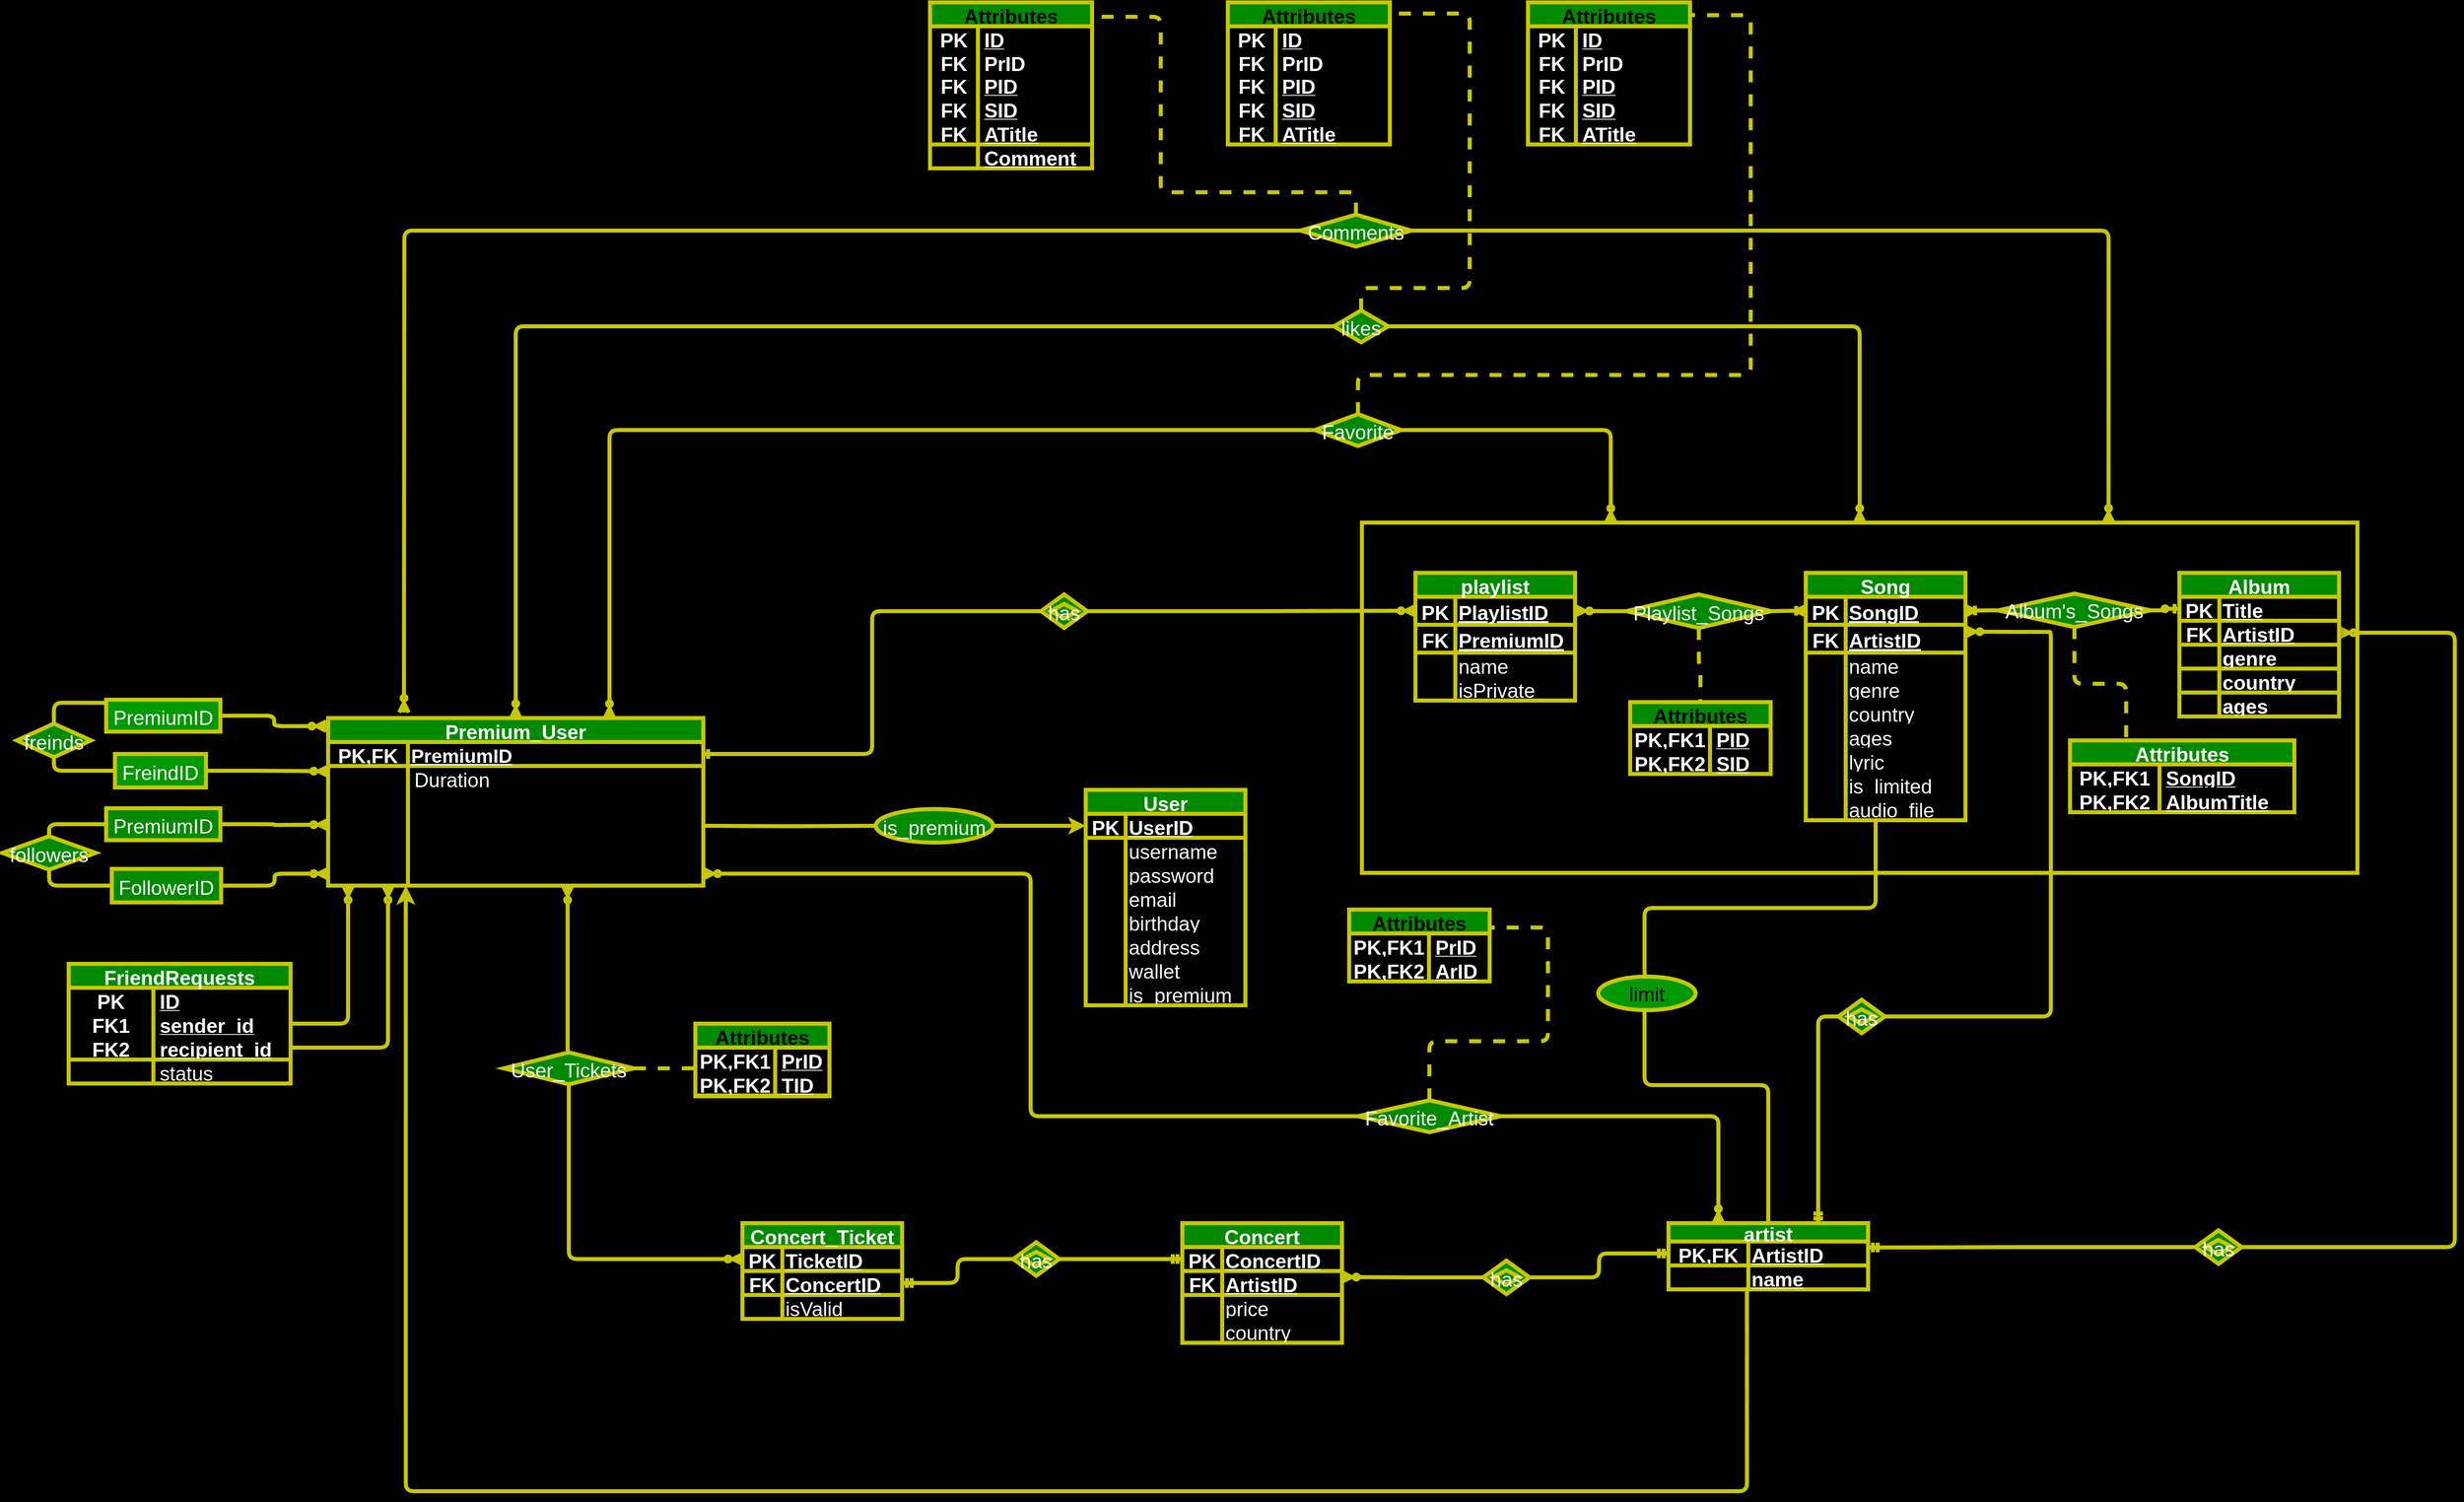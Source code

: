 <mxfile>
    <diagram name="Page-1" id="U3XyFL_ZbY4wMuc_LF6b">
        <mxGraphModel dx="1813" dy="1363" grid="0" gridSize="10" guides="0" tooltips="1" connect="1" arrows="1" fold="1" page="0" pageScale="1" pageWidth="827" pageHeight="583" background="#000000" math="0" shadow="0">
            <root>
                <mxCell id="0"/>
                <mxCell id="1" parent="0"/>
                <mxCell id="259" value="Entity" style="whiteSpace=wrap;html=1;align=center;rounded=0;labelBackgroundColor=none;labelBorderColor=none;comic=0;strokeWidth=5;fontFamily=Helvetica;fontSize=25;startSize=30;fillColor=none;fontStyle=1;strokeColor=#C7C700;fontColor=none;noLabel=1;perimeterSpacing=0;swimlaneLine=1;swimlaneFillColor=#000000;movable=0;resizable=0;rotatable=0;deletable=0;editable=0;connectable=0;spacingTop=0;spacingLeft=2;spacingRight=2;" parent="1" vertex="1">
                    <mxGeometry x="888" y="202" width="1247" height="439" as="geometry"/>
                </mxCell>
                <mxCell id="fZQeGDUFqkQw0Y8u2uUr-1" value="User" style="shape=table;startSize=30;container=1;collapsible=1;childLayout=tableLayout;fixedRows=1;rowLines=0;fontStyle=1;align=center;resizeLast=1;labelBackgroundColor=none;fillColor=#008a00;strokeColor=#C7C700;fontColor=#ffffff;rounded=0;strokeWidth=5;swimlaneLine=1;fixDash=0;snapToPoint=0;comic=0;enumerate=0;backgroundOutline=0;fontSize=25;labelBorderColor=none;perimeterSpacing=0;swimlaneFillColor=#000000;movable=0;resizable=0;rotatable=0;deletable=0;editable=0;connectable=0;spacingTop=0;spacingLeft=2;spacingRight=2;" parent="1" vertex="1">
                    <mxGeometry x="542" y="537" width="200" height="270" as="geometry">
                        <mxRectangle x="1050" y="610" width="70" height="30" as="alternateBounds"/>
                    </mxGeometry>
                </mxCell>
                <mxCell id="fZQeGDUFqkQw0Y8u2uUr-2" value="" style="shape=tableRow;horizontal=0;startSize=0;swimlaneHead=0;swimlaneBody=0;fillColor=none;collapsible=0;dropTarget=0;points=[[0,0.5],[1,0.5]];portConstraint=eastwest;top=0;left=0;right=0;bottom=1;labelBackgroundColor=none;strokeColor=#C7C700;fontColor=#FFFFFF;rounded=0;strokeWidth=5;swimlaneLine=1;fixDash=0;snapToPoint=0;comic=0;enumerate=0;backgroundOutline=0;fontSize=25;labelBorderColor=none;perimeterSpacing=0;swimlaneFillColor=#000000;movable=0;resizable=0;rotatable=0;deletable=0;editable=0;connectable=0;spacingTop=0;spacingLeft=2;spacingRight=2;" parent="fZQeGDUFqkQw0Y8u2uUr-1" vertex="1">
                    <mxGeometry y="30" width="200" height="30" as="geometry"/>
                </mxCell>
                <mxCell id="fZQeGDUFqkQw0Y8u2uUr-3" value="PK" style="shape=partialRectangle;connectable=0;fillColor=none;top=0;left=0;bottom=0;right=0;fontStyle=1;overflow=hidden;labelBackgroundColor=none;strokeColor=#C7C700;fontColor=#FFFFFF;rounded=0;strokeWidth=5;swimlaneLine=1;fixDash=0;snapToPoint=0;comic=0;enumerate=0;backgroundOutline=0;fontSize=25;labelBorderColor=none;perimeterSpacing=0;swimlaneFillColor=#000000;movable=0;resizable=0;rotatable=0;deletable=0;editable=0;spacingTop=0;spacingLeft=2;spacingRight=2;" parent="fZQeGDUFqkQw0Y8u2uUr-2" vertex="1">
                    <mxGeometry width="50" height="30" as="geometry">
                        <mxRectangle width="50" height="30" as="alternateBounds"/>
                    </mxGeometry>
                </mxCell>
                <mxCell id="fZQeGDUFqkQw0Y8u2uUr-4" value="UserID" style="shape=partialRectangle;connectable=0;fillColor=none;top=0;left=0;bottom=0;right=0;align=left;spacingLeft=2;fontStyle=5;overflow=hidden;labelBackgroundColor=none;strokeColor=#C7C700;fontColor=#FFFFFF;rounded=0;strokeWidth=5;swimlaneLine=1;fixDash=0;snapToPoint=0;comic=0;enumerate=0;backgroundOutline=0;fontSize=25;labelBorderColor=none;perimeterSpacing=0;swimlaneFillColor=#000000;movable=0;resizable=0;rotatable=0;deletable=0;editable=0;spacingTop=0;spacingRight=2;" parent="fZQeGDUFqkQw0Y8u2uUr-2" vertex="1">
                    <mxGeometry x="50" width="150" height="30" as="geometry">
                        <mxRectangle width="150" height="30" as="alternateBounds"/>
                    </mxGeometry>
                </mxCell>
                <mxCell id="fZQeGDUFqkQw0Y8u2uUr-5" value="" style="shape=tableRow;horizontal=0;startSize=0;swimlaneHead=0;swimlaneBody=0;fillColor=none;collapsible=0;dropTarget=0;points=[[0,0.5],[1,0.5]];portConstraint=eastwest;top=0;left=0;right=0;bottom=0;labelBackgroundColor=none;strokeColor=#C7C700;fontColor=#FFFFFF;rounded=0;strokeWidth=5;swimlaneLine=1;fixDash=0;snapToPoint=0;comic=0;enumerate=0;backgroundOutline=0;fontSize=25;labelBorderColor=none;perimeterSpacing=0;swimlaneFillColor=#000000;movable=0;resizable=0;rotatable=0;deletable=0;editable=0;connectable=0;spacingTop=0;spacingLeft=2;spacingRight=2;" parent="fZQeGDUFqkQw0Y8u2uUr-1" vertex="1">
                    <mxGeometry y="60" width="200" height="30" as="geometry"/>
                </mxCell>
                <mxCell id="fZQeGDUFqkQw0Y8u2uUr-6" value="" style="shape=partialRectangle;connectable=0;fillColor=none;top=0;left=0;bottom=0;right=0;editable=0;overflow=hidden;labelBackgroundColor=none;strokeColor=#C7C700;fontColor=#FFFFFF;rounded=0;strokeWidth=5;swimlaneLine=1;fixDash=0;snapToPoint=0;comic=0;enumerate=0;backgroundOutline=0;fontSize=25;labelBorderColor=none;perimeterSpacing=0;swimlaneFillColor=#000000;movable=0;resizable=0;rotatable=0;deletable=0;spacingTop=0;spacingLeft=2;spacingRight=2;" parent="fZQeGDUFqkQw0Y8u2uUr-5" vertex="1">
                    <mxGeometry width="50" height="30" as="geometry">
                        <mxRectangle width="50" height="30" as="alternateBounds"/>
                    </mxGeometry>
                </mxCell>
                <mxCell id="fZQeGDUFqkQw0Y8u2uUr-7" value="username" style="shape=partialRectangle;connectable=0;fillColor=none;top=0;left=0;bottom=0;right=0;align=left;spacingLeft=2;overflow=hidden;labelBackgroundColor=none;strokeColor=#C7C700;fontColor=#FFFFFF;rounded=0;strokeWidth=5;swimlaneLine=1;fixDash=0;snapToPoint=0;comic=0;enumerate=0;backgroundOutline=0;fontSize=25;labelBorderColor=none;perimeterSpacing=0;swimlaneFillColor=#000000;movable=0;resizable=0;rotatable=0;deletable=0;editable=0;spacingTop=0;spacingRight=2;" parent="fZQeGDUFqkQw0Y8u2uUr-5" vertex="1">
                    <mxGeometry x="50" width="150" height="30" as="geometry">
                        <mxRectangle width="150" height="30" as="alternateBounds"/>
                    </mxGeometry>
                </mxCell>
                <mxCell id="fZQeGDUFqkQw0Y8u2uUr-8" value="" style="shape=tableRow;horizontal=0;startSize=0;swimlaneHead=0;swimlaneBody=0;fillColor=none;collapsible=0;dropTarget=0;points=[[0,0.5],[1,0.5]];portConstraint=eastwest;top=0;left=0;right=0;bottom=0;labelBackgroundColor=none;strokeColor=#C7C700;fontColor=#FFFFFF;rounded=0;strokeWidth=5;swimlaneLine=1;fixDash=0;snapToPoint=0;comic=0;enumerate=0;backgroundOutline=0;fontSize=25;labelBorderColor=none;perimeterSpacing=0;swimlaneFillColor=#000000;movable=0;resizable=0;rotatable=0;deletable=0;editable=0;connectable=0;spacingTop=0;spacingLeft=2;spacingRight=2;" parent="fZQeGDUFqkQw0Y8u2uUr-1" vertex="1">
                    <mxGeometry y="90" width="200" height="30" as="geometry"/>
                </mxCell>
                <mxCell id="fZQeGDUFqkQw0Y8u2uUr-9" value="" style="shape=partialRectangle;connectable=0;fillColor=none;top=0;left=0;bottom=0;right=0;editable=0;overflow=hidden;labelBackgroundColor=none;strokeColor=#C7C700;fontColor=#FFFFFF;rounded=0;strokeWidth=5;swimlaneLine=1;fixDash=0;snapToPoint=0;comic=0;enumerate=0;backgroundOutline=0;fontSize=25;labelBorderColor=none;perimeterSpacing=0;swimlaneFillColor=#000000;movable=0;resizable=0;rotatable=0;deletable=0;spacingTop=0;spacingLeft=2;spacingRight=2;" parent="fZQeGDUFqkQw0Y8u2uUr-8" vertex="1">
                    <mxGeometry width="50" height="30" as="geometry">
                        <mxRectangle width="50" height="30" as="alternateBounds"/>
                    </mxGeometry>
                </mxCell>
                <mxCell id="fZQeGDUFqkQw0Y8u2uUr-10" value="password" style="shape=partialRectangle;connectable=0;fillColor=none;top=0;left=0;bottom=0;right=0;align=left;spacingLeft=2;overflow=hidden;labelBackgroundColor=none;strokeColor=#C7C700;fontColor=#FFFFFF;rounded=0;strokeWidth=5;swimlaneLine=1;fixDash=0;snapToPoint=0;comic=0;enumerate=0;backgroundOutline=0;fontSize=25;labelBorderColor=none;perimeterSpacing=0;swimlaneFillColor=#000000;movable=0;resizable=0;rotatable=0;deletable=0;editable=0;spacingTop=0;spacingRight=2;" parent="fZQeGDUFqkQw0Y8u2uUr-8" vertex="1">
                    <mxGeometry x="50" width="150" height="30" as="geometry">
                        <mxRectangle width="150" height="30" as="alternateBounds"/>
                    </mxGeometry>
                </mxCell>
                <mxCell id="fZQeGDUFqkQw0Y8u2uUr-11" value="" style="shape=tableRow;horizontal=0;startSize=0;swimlaneHead=0;swimlaneBody=0;fillColor=none;collapsible=0;dropTarget=0;points=[[0,0.5],[1,0.5]];portConstraint=eastwest;top=0;left=0;right=0;bottom=0;labelBackgroundColor=none;strokeColor=#C7C700;fontColor=#FFFFFF;rounded=0;strokeWidth=5;swimlaneLine=1;fixDash=0;snapToPoint=0;comic=0;enumerate=0;backgroundOutline=0;fontSize=25;labelBorderColor=none;perimeterSpacing=0;swimlaneFillColor=#000000;movable=0;resizable=0;rotatable=0;deletable=0;editable=0;connectable=0;spacingTop=0;spacingLeft=2;spacingRight=2;" parent="fZQeGDUFqkQw0Y8u2uUr-1" vertex="1">
                    <mxGeometry y="120" width="200" height="30" as="geometry"/>
                </mxCell>
                <mxCell id="fZQeGDUFqkQw0Y8u2uUr-12" value="" style="shape=partialRectangle;connectable=0;fillColor=none;top=0;left=0;bottom=0;right=0;editable=0;overflow=hidden;labelBackgroundColor=none;strokeColor=#C7C700;fontColor=#FFFFFF;rounded=0;strokeWidth=5;swimlaneLine=1;fixDash=0;snapToPoint=0;comic=0;enumerate=0;backgroundOutline=0;fontSize=25;labelBorderColor=none;perimeterSpacing=0;swimlaneFillColor=#000000;movable=0;resizable=0;rotatable=0;deletable=0;spacingTop=0;spacingLeft=2;spacingRight=2;" parent="fZQeGDUFqkQw0Y8u2uUr-11" vertex="1">
                    <mxGeometry width="50" height="30" as="geometry">
                        <mxRectangle width="50" height="30" as="alternateBounds"/>
                    </mxGeometry>
                </mxCell>
                <mxCell id="fZQeGDUFqkQw0Y8u2uUr-13" value="email" style="shape=partialRectangle;connectable=0;fillColor=none;top=0;left=0;bottom=0;right=0;align=left;spacingLeft=2;overflow=hidden;labelBackgroundColor=none;strokeColor=#C7C700;fontColor=#FFFFFF;rounded=0;strokeWidth=5;swimlaneLine=1;fixDash=0;snapToPoint=0;comic=0;enumerate=0;backgroundOutline=0;fontSize=25;labelBorderColor=none;perimeterSpacing=0;swimlaneFillColor=#000000;movable=0;resizable=0;rotatable=0;deletable=0;editable=0;spacingTop=0;spacingRight=2;" parent="fZQeGDUFqkQw0Y8u2uUr-11" vertex="1">
                    <mxGeometry x="50" width="150" height="30" as="geometry">
                        <mxRectangle width="150" height="30" as="alternateBounds"/>
                    </mxGeometry>
                </mxCell>
                <mxCell id="fZQeGDUFqkQw0Y8u2uUr-14" value="" style="shape=tableRow;horizontal=0;startSize=0;swimlaneHead=0;swimlaneBody=0;fillColor=none;collapsible=0;dropTarget=0;points=[[0,0.5],[1,0.5]];portConstraint=eastwest;top=0;left=0;right=0;bottom=0;labelBackgroundColor=none;strokeColor=#C7C700;fontColor=#FFFFFF;rounded=0;strokeWidth=5;swimlaneLine=1;fixDash=0;snapToPoint=0;comic=0;enumerate=0;backgroundOutline=0;fontSize=25;labelBorderColor=none;perimeterSpacing=0;swimlaneFillColor=#000000;movable=0;resizable=0;rotatable=0;deletable=0;editable=0;connectable=0;spacingTop=0;spacingLeft=2;spacingRight=2;" parent="fZQeGDUFqkQw0Y8u2uUr-1" vertex="1">
                    <mxGeometry y="150" width="200" height="30" as="geometry"/>
                </mxCell>
                <mxCell id="fZQeGDUFqkQw0Y8u2uUr-15" value="" style="shape=partialRectangle;connectable=0;fillColor=none;top=0;left=0;bottom=0;right=0;editable=0;overflow=hidden;labelBackgroundColor=none;strokeColor=#C7C700;fontColor=#FFFFFF;rounded=0;strokeWidth=5;swimlaneLine=1;fixDash=0;snapToPoint=0;comic=0;enumerate=0;backgroundOutline=0;fontSize=25;labelBorderColor=none;perimeterSpacing=0;swimlaneFillColor=#000000;movable=0;resizable=0;rotatable=0;deletable=0;spacingTop=0;spacingLeft=2;spacingRight=2;" parent="fZQeGDUFqkQw0Y8u2uUr-14" vertex="1">
                    <mxGeometry width="50" height="30" as="geometry">
                        <mxRectangle width="50" height="30" as="alternateBounds"/>
                    </mxGeometry>
                </mxCell>
                <mxCell id="fZQeGDUFqkQw0Y8u2uUr-16" value="birthday" style="shape=partialRectangle;connectable=0;fillColor=none;top=0;left=0;bottom=0;right=0;align=left;spacingLeft=2;overflow=hidden;labelBackgroundColor=none;strokeColor=#C7C700;fontColor=#FFFFFF;rounded=0;strokeWidth=5;swimlaneLine=1;fixDash=0;snapToPoint=0;comic=0;enumerate=0;backgroundOutline=0;fontSize=25;labelBorderColor=none;perimeterSpacing=0;swimlaneFillColor=#000000;movable=0;resizable=0;rotatable=0;deletable=0;editable=0;spacingTop=0;spacingRight=2;" parent="fZQeGDUFqkQw0Y8u2uUr-14" vertex="1">
                    <mxGeometry x="50" width="150" height="30" as="geometry">
                        <mxRectangle width="150" height="30" as="alternateBounds"/>
                    </mxGeometry>
                </mxCell>
                <mxCell id="fZQeGDUFqkQw0Y8u2uUr-17" value="" style="shape=tableRow;horizontal=0;startSize=0;swimlaneHead=0;swimlaneBody=0;fillColor=none;collapsible=0;dropTarget=0;points=[[0,0.5],[1,0.5]];portConstraint=eastwest;top=0;left=0;right=0;bottom=0;labelBackgroundColor=none;strokeColor=#C7C700;fontColor=#FFFFFF;rounded=0;strokeWidth=5;swimlaneLine=1;fixDash=0;snapToPoint=0;comic=0;enumerate=0;backgroundOutline=0;fontSize=25;labelBorderColor=none;perimeterSpacing=0;swimlaneFillColor=#000000;movable=0;resizable=0;rotatable=0;deletable=0;editable=0;connectable=0;spacingTop=0;spacingLeft=2;spacingRight=2;" parent="fZQeGDUFqkQw0Y8u2uUr-1" vertex="1">
                    <mxGeometry y="180" width="200" height="30" as="geometry"/>
                </mxCell>
                <mxCell id="fZQeGDUFqkQw0Y8u2uUr-18" value="" style="shape=partialRectangle;connectable=0;fillColor=none;top=0;left=0;bottom=0;right=0;editable=0;overflow=hidden;labelBackgroundColor=none;strokeColor=#C7C700;fontColor=#FFFFFF;rounded=0;strokeWidth=5;swimlaneLine=1;fixDash=0;snapToPoint=0;comic=0;enumerate=0;backgroundOutline=0;fontSize=25;labelBorderColor=none;perimeterSpacing=0;swimlaneFillColor=#000000;movable=0;resizable=0;rotatable=0;deletable=0;spacingTop=0;spacingLeft=2;spacingRight=2;" parent="fZQeGDUFqkQw0Y8u2uUr-17" vertex="1">
                    <mxGeometry width="50" height="30" as="geometry">
                        <mxRectangle width="50" height="30" as="alternateBounds"/>
                    </mxGeometry>
                </mxCell>
                <mxCell id="fZQeGDUFqkQw0Y8u2uUr-19" value="address" style="shape=partialRectangle;connectable=0;fillColor=none;top=0;left=0;bottom=0;right=0;align=left;spacingLeft=2;overflow=hidden;labelBackgroundColor=none;strokeColor=#C7C700;fontColor=#FFFFFF;rounded=0;strokeWidth=5;swimlaneLine=1;fixDash=0;snapToPoint=0;comic=0;enumerate=0;backgroundOutline=0;fontSize=25;labelBorderColor=none;perimeterSpacing=0;swimlaneFillColor=#000000;movable=0;resizable=0;rotatable=0;deletable=0;editable=0;spacingTop=0;spacingRight=2;" parent="fZQeGDUFqkQw0Y8u2uUr-17" vertex="1">
                    <mxGeometry x="50" width="150" height="30" as="geometry">
                        <mxRectangle width="150" height="30" as="alternateBounds"/>
                    </mxGeometry>
                </mxCell>
                <mxCell id="OFqDbIYOe_2my_a9MHT3-129" value="" style="shape=tableRow;horizontal=0;startSize=0;swimlaneHead=0;swimlaneBody=0;fillColor=none;collapsible=0;dropTarget=0;points=[[0,0.5],[1,0.5]];portConstraint=eastwest;top=0;left=0;right=0;bottom=0;labelBackgroundColor=none;strokeColor=#C7C700;fontColor=#FFFFFF;rounded=0;strokeWidth=5;swimlaneLine=1;fixDash=0;snapToPoint=0;comic=0;enumerate=0;backgroundOutline=0;fontSize=25;labelBorderColor=none;perimeterSpacing=0;swimlaneFillColor=#000000;movable=0;resizable=0;rotatable=0;deletable=0;editable=0;connectable=0;spacingTop=0;spacingLeft=2;spacingRight=2;" parent="fZQeGDUFqkQw0Y8u2uUr-1" vertex="1">
                    <mxGeometry y="210" width="200" height="30" as="geometry"/>
                </mxCell>
                <mxCell id="OFqDbIYOe_2my_a9MHT3-130" value="" style="shape=partialRectangle;connectable=0;fillColor=none;top=0;left=0;bottom=0;right=0;editable=0;overflow=hidden;labelBackgroundColor=none;strokeColor=#C7C700;fontColor=#FFFFFF;rounded=0;strokeWidth=5;swimlaneLine=1;fixDash=0;snapToPoint=0;comic=0;enumerate=0;backgroundOutline=0;fontSize=25;labelBorderColor=none;perimeterSpacing=0;swimlaneFillColor=#000000;movable=0;resizable=0;rotatable=0;deletable=0;spacingTop=0;spacingLeft=2;spacingRight=2;" parent="OFqDbIYOe_2my_a9MHT3-129" vertex="1">
                    <mxGeometry width="50" height="30" as="geometry">
                        <mxRectangle width="50" height="30" as="alternateBounds"/>
                    </mxGeometry>
                </mxCell>
                <mxCell id="OFqDbIYOe_2my_a9MHT3-131" value="wallet" style="shape=partialRectangle;connectable=0;fillColor=none;top=0;left=0;bottom=0;right=0;align=left;spacingLeft=2;overflow=hidden;labelBackgroundColor=none;strokeColor=#C7C700;fontColor=#FFFFFF;rounded=0;strokeWidth=5;swimlaneLine=1;fixDash=0;snapToPoint=0;comic=0;enumerate=0;backgroundOutline=0;fontSize=25;labelBorderColor=none;perimeterSpacing=0;swimlaneFillColor=#000000;movable=0;resizable=0;rotatable=0;deletable=0;editable=0;spacingTop=0;spacingRight=2;" parent="OFqDbIYOe_2my_a9MHT3-129" vertex="1">
                    <mxGeometry x="50" width="150" height="30" as="geometry">
                        <mxRectangle width="150" height="30" as="alternateBounds"/>
                    </mxGeometry>
                </mxCell>
                <mxCell id="407" style="shape=tableRow;horizontal=0;startSize=0;swimlaneHead=0;swimlaneBody=0;fillColor=none;collapsible=0;dropTarget=0;points=[[0,0.5],[1,0.5]];portConstraint=eastwest;top=0;left=0;right=0;bottom=0;labelBackgroundColor=none;strokeColor=#C7C700;fontColor=#FFFFFF;rounded=0;strokeWidth=5;swimlaneLine=1;fixDash=0;snapToPoint=0;comic=0;enumerate=0;backgroundOutline=0;fontSize=25;labelBorderColor=none;perimeterSpacing=0;swimlaneFillColor=#000000;movable=0;resizable=0;rotatable=0;deletable=0;editable=0;connectable=0;spacingTop=0;spacingLeft=2;spacingRight=2;" parent="fZQeGDUFqkQw0Y8u2uUr-1" vertex="1">
                    <mxGeometry y="240" width="200" height="30" as="geometry"/>
                </mxCell>
                <mxCell id="408" style="shape=partialRectangle;connectable=0;fillColor=none;top=0;left=0;bottom=0;right=0;editable=0;overflow=hidden;labelBackgroundColor=none;strokeColor=#C7C700;fontColor=#FFFFFF;rounded=0;strokeWidth=5;swimlaneLine=1;fixDash=0;snapToPoint=0;comic=0;enumerate=0;backgroundOutline=0;fontSize=25;labelBorderColor=none;perimeterSpacing=0;swimlaneFillColor=#000000;movable=0;resizable=0;rotatable=0;deletable=0;spacingTop=0;spacingLeft=2;spacingRight=2;" parent="407" vertex="1">
                    <mxGeometry width="50" height="30" as="geometry">
                        <mxRectangle width="50" height="30" as="alternateBounds"/>
                    </mxGeometry>
                </mxCell>
                <mxCell id="409" value="is_premium" style="shape=partialRectangle;connectable=0;fillColor=none;top=0;left=0;bottom=0;right=0;align=left;spacingLeft=2;overflow=hidden;labelBackgroundColor=none;strokeColor=#C7C700;fontColor=#FFFFFF;rounded=0;strokeWidth=5;swimlaneLine=1;fixDash=0;snapToPoint=0;comic=0;enumerate=0;backgroundOutline=0;fontSize=25;labelBorderColor=none;perimeterSpacing=0;swimlaneFillColor=#000000;movable=0;resizable=0;rotatable=0;deletable=0;editable=0;spacingTop=0;spacingRight=2;" parent="407" vertex="1">
                    <mxGeometry x="50" width="150" height="30" as="geometry">
                        <mxRectangle width="150" height="30" as="alternateBounds"/>
                    </mxGeometry>
                </mxCell>
                <mxCell id="OFqDbIYOe_2my_a9MHT3-4" value="freinds" style="rhombus;labelBackgroundColor=none;fillColor=#008a00;strokeColor=#C7C700;fontColor=#ffffff;rounded=0;strokeWidth=5;swimlaneLine=1;fixDash=0;snapToPoint=0;comic=0;enumerate=0;backgroundOutline=0;fontSize=25;labelBorderColor=none;direction=north;perimeterSpacing=0;swimlaneFillColor=#000000;movable=0;resizable=0;rotatable=0;deletable=0;editable=0;connectable=0;spacingTop=0;spacingLeft=2;spacingRight=2;" parent="1" vertex="1">
                    <mxGeometry x="-797" y="454" width="93" height="42" as="geometry"/>
                </mxCell>
                <mxCell id="OFqDbIYOe_2my_a9MHT3-5" value="" style="endArrow=ERzeroToMany;labelBackgroundColor=none;strokeColor=#C7C700;fontColor=#FFFFFF;edgeStyle=orthogonalEdgeStyle;endFill=0;entryX=0;entryY=0.221;entryDx=0;entryDy=0;strokeWidth=5;swimlaneLine=1;fixDash=0;snapToPoint=0;comic=0;enumerate=0;backgroundOutline=0;fontSize=25;labelBorderColor=none;startArrow=none;rounded=1;movable=0;resizable=0;rotatable=0;deletable=0;editable=0;connectable=0;spacingTop=0;spacingLeft=2;spacingRight=2;exitX=1;exitY=0.5;exitDx=0;exitDy=0;entryPerimeter=0;" parent="1" source="OFqDbIYOe_2my_a9MHT3-10" target="716" edge="1">
                    <mxGeometry width="50" height="50" relative="1" as="geometry">
                        <mxPoint x="-535" y="495" as="sourcePoint"/>
                        <mxPoint x="-407" y="489" as="targetPoint"/>
                    </mxGeometry>
                </mxCell>
                <mxCell id="OFqDbIYOe_2my_a9MHT3-8" value="" style="endArrow=ERzeroToMany;labelBackgroundColor=none;strokeColor=#C7C700;fontColor=#FFFFFF;endFill=0;exitX=1;exitY=0.5;exitDx=0;exitDy=0;entryX=-0.005;entryY=0.048;entryDx=0;entryDy=0;strokeWidth=5;swimlaneLine=1;fixDash=0;snapToPoint=0;comic=0;enumerate=0;backgroundOutline=0;fontSize=25;labelBorderColor=none;startArrow=none;rounded=1;movable=0;resizable=0;rotatable=0;deletable=0;editable=0;connectable=0;spacingTop=0;spacingLeft=2;spacingRight=2;entryPerimeter=0;edgeStyle=orthogonalEdgeStyle;" parent="1" source="OFqDbIYOe_2my_a9MHT3-7" target="286" edge="1">
                    <mxGeometry width="50" height="50" relative="1" as="geometry">
                        <mxPoint x="-297" y="879" as="sourcePoint"/>
                        <mxPoint x="-481.322" y="453.432" as="targetPoint"/>
                    </mxGeometry>
                </mxCell>
                <mxCell id="OFqDbIYOe_2my_a9MHT3-11" value="followers" style="rhombus;labelBackgroundColor=none;fillColor=#008a00;strokeColor=#C7C700;fontColor=#ffffff;rounded=0;strokeWidth=5;swimlaneLine=1;fixDash=0;snapToPoint=0;comic=0;enumerate=0;backgroundOutline=0;fontSize=25;labelBorderColor=none;direction=south;perimeterSpacing=0;swimlaneFillColor=#000000;movable=0;resizable=0;rotatable=0;deletable=0;editable=0;connectable=0;spacingTop=0;spacingLeft=2;spacingRight=2;" parent="1" vertex="1">
                    <mxGeometry x="-815" y="595" width="117" height="42" as="geometry"/>
                </mxCell>
                <mxCell id="OFqDbIYOe_2my_a9MHT3-14" value="" style="endArrow=ERzeroToMany;labelBackgroundColor=none;strokeColor=#C7C700;fontColor=#FFFFFF;endFill=0;exitX=1;exitY=0.5;exitDx=0;exitDy=0;strokeWidth=5;swimlaneLine=1;fixDash=0;snapToPoint=0;comic=0;enumerate=0;backgroundOutline=0;fontSize=25;labelBorderColor=none;entryX=0;entryY=0.5;entryDx=0;entryDy=0;startArrow=none;rounded=1;movable=0;resizable=0;rotatable=0;deletable=0;editable=0;connectable=0;spacingTop=0;spacingLeft=2;spacingRight=2;edgeStyle=orthogonalEdgeStyle;" parent="1" source="OFqDbIYOe_2my_a9MHT3-18" target="725" edge="1">
                    <mxGeometry width="50" height="50" relative="1" as="geometry">
                        <mxPoint x="440.2" y="580.4" as="sourcePoint"/>
                        <mxPoint x="-482" y="660.75" as="targetPoint"/>
                    </mxGeometry>
                </mxCell>
                <mxCell id="OFqDbIYOe_2my_a9MHT3-17" value="" style="endArrow=ERzeroToMany;labelBackgroundColor=none;strokeColor=#C7C700;fontColor=#FFFFFF;endFill=0;entryX=0;entryY=0.383;entryDx=0;entryDy=0;exitX=1;exitY=0.5;exitDx=0;exitDy=0;strokeWidth=5;swimlaneLine=1;fixDash=0;snapToPoint=0;comic=0;enumerate=0;backgroundOutline=0;fontSize=25;labelBorderColor=none;startArrow=none;rounded=1;movable=0;resizable=0;rotatable=0;deletable=0;editable=0;connectable=0;spacingTop=0;spacingLeft=2;spacingRight=2;entryPerimeter=0;edgeStyle=orthogonalEdgeStyle;" parent="1" source="OFqDbIYOe_2my_a9MHT3-15" edge="1">
                    <mxGeometry width="50" height="50" relative="1" as="geometry">
                        <mxPoint x="-542" y="582" as="sourcePoint"/>
                        <mxPoint x="-407" y="580.49" as="targetPoint"/>
                    </mxGeometry>
                </mxCell>
                <mxCell id="66" value="" style="edgeStyle=orthogonalEdgeStyle;shape=connector;exitX=0.75;exitY=0;exitDx=0;exitDy=0;labelBackgroundColor=none;strokeColor=#C7C700;fontFamily=Helvetica;fontSize=25;fontColor=#FFFFFF;endArrow=none;endFill=0;fillColor=#A8DADC;entryX=0;entryY=0.5;entryDx=0;entryDy=0;startArrow=ERmandOne;startFill=0;strokeWidth=5;swimlaneLine=1;fixDash=0;snapToPoint=0;comic=0;enumerate=0;backgroundOutline=0;labelBorderColor=none;entryPerimeter=0;rounded=1;movable=0;resizable=0;rotatable=0;deletable=0;editable=0;connectable=0;spacingTop=0;spacingLeft=2;spacingRight=2;" parent="1" source="OFqDbIYOe_2my_a9MHT3-49" target="64" edge="1">
                    <mxGeometry relative="1" as="geometry">
                        <mxPoint x="1346.0" y="772.0" as="targetPoint"/>
                    </mxGeometry>
                </mxCell>
                <mxCell id="405" style="edgeStyle=orthogonalEdgeStyle;shape=connector;rounded=1;comic=0;html=1;exitX=0.5;exitY=0;exitDx=0;exitDy=0;entryX=0.5;entryY=1;entryDx=0;entryDy=0;labelBackgroundColor=none;labelBorderColor=none;strokeColor=#C7C700;strokeWidth=5;fontFamily=Helvetica;fontSize=25;fontColor=default;endArrow=none;endFill=0;startSize=30;targetPerimeterSpacing=0;fillColor=#A8DADC;movable=0;resizable=0;rotatable=0;deletable=0;editable=0;connectable=0;" parent="1" source="OFqDbIYOe_2my_a9MHT3-49" target="404" edge="1">
                    <mxGeometry relative="1" as="geometry">
                        <Array as="points">
                            <mxPoint x="1397" y="907"/>
                            <mxPoint x="1242" y="907"/>
                            <mxPoint x="1242" y="788"/>
                        </Array>
                    </mxGeometry>
                </mxCell>
                <mxCell id="OFqDbIYOe_2my_a9MHT3-49" value="artist" style="shape=table;startSize=23;container=1;collapsible=1;childLayout=tableLayout;fixedRows=1;rowLines=0;fontStyle=1;align=center;resizeLast=1;strokeColor=#C7C700;fontColor=#ffffff;fillColor=#008a00;labelBackgroundColor=none;rounded=0;strokeWidth=5;swimlaneLine=1;fixDash=0;snapToPoint=0;comic=0;enumerate=0;backgroundOutline=0;fontSize=25;labelBorderColor=none;perimeterSpacing=0;swimlaneFillColor=#000000;movable=0;resizable=0;rotatable=0;deletable=0;editable=0;connectable=0;spacingTop=0;spacingLeft=2;spacingRight=2;" parent="1" vertex="1">
                    <mxGeometry x="1272" y="1080" width="250" height="83" as="geometry"/>
                </mxCell>
                <mxCell id="330" style="shape=tableRow;horizontal=0;startSize=0;swimlaneHead=0;swimlaneBody=0;fillColor=none;collapsible=0;dropTarget=0;points=[[0,0.5],[1,0.5]];portConstraint=eastwest;top=0;left=0;right=0;bottom=1;strokeColor=#C7C700;fontColor=#FFFFFF;labelBackgroundColor=none;rounded=0;strokeWidth=5;swimlaneLine=1;fixDash=0;snapToPoint=0;comic=0;enumerate=0;backgroundOutline=0;fontSize=25;labelBorderColor=none;perimeterSpacing=0;swimlaneFillColor=#000000;movable=0;resizable=0;rotatable=0;deletable=0;editable=0;connectable=0;spacingTop=0;spacingLeft=2;spacingRight=2;" parent="OFqDbIYOe_2my_a9MHT3-49" vertex="1">
                    <mxGeometry y="23" width="250" height="30" as="geometry"/>
                </mxCell>
                <mxCell id="331" value="PK,FK" style="shape=partialRectangle;connectable=0;fillColor=none;top=0;left=0;bottom=0;right=0;fontStyle=1;overflow=hidden;strokeColor=#C7C700;fontColor=#FFFFFF;labelBackgroundColor=none;rounded=0;strokeWidth=5;swimlaneLine=1;fixDash=0;snapToPoint=0;comic=0;enumerate=0;backgroundOutline=0;fontSize=25;labelBorderColor=none;perimeterSpacing=0;swimlaneFillColor=#000000;movable=0;resizable=0;rotatable=0;deletable=0;editable=0;spacingTop=0;spacingLeft=2;spacingRight=2;" parent="330" vertex="1">
                    <mxGeometry width="100" height="30" as="geometry">
                        <mxRectangle width="100" height="30" as="alternateBounds"/>
                    </mxGeometry>
                </mxCell>
                <mxCell id="332" value="ArtistID" style="shape=partialRectangle;connectable=0;fillColor=none;top=0;left=0;bottom=0;right=0;align=left;spacingLeft=2;fontStyle=5;overflow=hidden;strokeColor=#C7C700;fontColor=#FFFFFF;labelBackgroundColor=none;rounded=0;strokeWidth=5;swimlaneLine=1;fixDash=0;snapToPoint=0;comic=0;enumerate=0;backgroundOutline=0;fontSize=25;labelBorderColor=none;perimeterSpacing=0;swimlaneFillColor=#000000;movable=0;resizable=0;rotatable=0;deletable=0;editable=0;spacingTop=0;spacingRight=2;" parent="330" vertex="1">
                    <mxGeometry x="100" width="150" height="30" as="geometry">
                        <mxRectangle width="150" height="30" as="alternateBounds"/>
                    </mxGeometry>
                </mxCell>
                <mxCell id="OFqDbIYOe_2my_a9MHT3-50" value="" style="shape=tableRow;horizontal=0;startSize=0;swimlaneHead=0;swimlaneBody=0;fillColor=none;collapsible=0;dropTarget=0;points=[[0,0.5],[1,0.5]];portConstraint=eastwest;top=0;left=0;right=0;bottom=1;strokeColor=#C7C700;fontColor=#FFFFFF;labelBackgroundColor=none;rounded=0;strokeWidth=5;swimlaneLine=1;fixDash=0;snapToPoint=0;comic=0;enumerate=0;backgroundOutline=0;fontSize=25;labelBorderColor=none;perimeterSpacing=0;swimlaneFillColor=#000000;movable=0;resizable=0;rotatable=0;deletable=0;editable=0;connectable=0;spacingTop=0;spacingLeft=2;spacingRight=2;" parent="OFqDbIYOe_2my_a9MHT3-49" vertex="1">
                    <mxGeometry y="53" width="250" height="30" as="geometry"/>
                </mxCell>
                <mxCell id="OFqDbIYOe_2my_a9MHT3-51" value="" style="shape=partialRectangle;connectable=0;fillColor=none;top=0;left=0;bottom=0;right=0;fontStyle=1;overflow=hidden;strokeColor=#C7C700;fontColor=#FFFFFF;labelBackgroundColor=none;rounded=0;strokeWidth=5;swimlaneLine=1;fixDash=0;snapToPoint=0;comic=0;enumerate=0;backgroundOutline=0;fontSize=25;labelBorderColor=none;perimeterSpacing=0;swimlaneFillColor=#000000;movable=0;resizable=0;rotatable=0;deletable=0;editable=0;spacingTop=0;spacingLeft=2;spacingRight=2;" parent="OFqDbIYOe_2my_a9MHT3-50" vertex="1">
                    <mxGeometry width="100" height="30" as="geometry">
                        <mxRectangle width="100" height="30" as="alternateBounds"/>
                    </mxGeometry>
                </mxCell>
                <mxCell id="OFqDbIYOe_2my_a9MHT3-52" value="name" style="shape=partialRectangle;connectable=0;fillColor=none;top=0;left=0;bottom=0;right=0;align=left;spacingLeft=2;fontStyle=5;overflow=hidden;strokeColor=#C7C700;fontColor=#FFFFFF;labelBackgroundColor=none;rounded=0;strokeWidth=5;swimlaneLine=1;fixDash=0;snapToPoint=0;comic=0;enumerate=0;backgroundOutline=0;fontSize=25;labelBorderColor=none;perimeterSpacing=0;swimlaneFillColor=#000000;movable=0;resizable=0;rotatable=0;deletable=0;editable=0;spacingTop=0;spacingRight=2;" parent="OFqDbIYOe_2my_a9MHT3-50" vertex="1">
                    <mxGeometry x="100" width="150" height="30" as="geometry">
                        <mxRectangle width="150" height="30" as="alternateBounds"/>
                    </mxGeometry>
                </mxCell>
                <mxCell id="OFqDbIYOe_2my_a9MHT3-81" value="Concert" style="shape=table;startSize=30;container=1;collapsible=1;childLayout=tableLayout;fixedRows=1;rowLines=0;fontStyle=1;align=center;resizeLast=1;strokeColor=#C7C700;fontColor=#ffffff;fillColor=#008a00;labelBackgroundColor=none;rounded=0;perimeterSpacing=0;strokeWidth=5;swimlaneLine=1;fixDash=0;snapToPoint=0;comic=0;enumerate=0;backgroundOutline=0;fontSize=25;labelBorderColor=none;swimlaneFillColor=#000000;movable=0;resizable=0;rotatable=0;deletable=0;editable=0;connectable=0;spacingTop=0;spacingLeft=2;spacingRight=2;" parent="1" vertex="1">
                    <mxGeometry x="663" y="1080" width="200" height="150" as="geometry"/>
                </mxCell>
                <mxCell id="OFqDbIYOe_2my_a9MHT3-82" value="" style="shape=tableRow;horizontal=0;startSize=0;swimlaneHead=0;swimlaneBody=0;fillColor=none;collapsible=0;dropTarget=0;points=[[0,0.5],[1,0.5]];portConstraint=eastwest;top=0;left=0;right=0;bottom=1;strokeColor=#C7C700;fontColor=#FFFFFF;labelBackgroundColor=none;rounded=0;strokeWidth=5;swimlaneLine=1;fixDash=0;snapToPoint=0;comic=0;enumerate=0;backgroundOutline=0;fontSize=25;labelBorderColor=none;perimeterSpacing=0;swimlaneFillColor=#000000;movable=0;resizable=0;rotatable=0;deletable=0;editable=0;connectable=0;spacingTop=0;spacingLeft=2;spacingRight=2;" parent="OFqDbIYOe_2my_a9MHT3-81" vertex="1">
                    <mxGeometry y="30" width="200" height="30" as="geometry"/>
                </mxCell>
                <mxCell id="OFqDbIYOe_2my_a9MHT3-83" value="PK" style="shape=partialRectangle;connectable=0;fillColor=none;top=0;left=0;bottom=0;right=0;fontStyle=1;overflow=hidden;strokeColor=#C7C700;fontColor=#FFFFFF;labelBackgroundColor=none;rounded=0;strokeWidth=5;swimlaneLine=1;fixDash=0;snapToPoint=0;comic=0;enumerate=0;backgroundOutline=0;fontSize=25;labelBorderColor=none;perimeterSpacing=0;swimlaneFillColor=#000000;movable=0;resizable=0;rotatable=0;deletable=0;editable=0;spacingTop=0;spacingLeft=2;spacingRight=2;" parent="OFqDbIYOe_2my_a9MHT3-82" vertex="1">
                    <mxGeometry width="50" height="30" as="geometry">
                        <mxRectangle width="50" height="30" as="alternateBounds"/>
                    </mxGeometry>
                </mxCell>
                <mxCell id="OFqDbIYOe_2my_a9MHT3-84" value="ConcertID" style="shape=partialRectangle;connectable=0;fillColor=none;top=0;left=0;bottom=0;right=0;align=left;spacingLeft=2;fontStyle=5;overflow=hidden;strokeColor=#C7C700;fontColor=#FFFFFF;labelBackgroundColor=none;rounded=0;strokeWidth=5;swimlaneLine=1;fixDash=0;snapToPoint=0;comic=0;enumerate=0;backgroundOutline=0;fontSize=25;labelBorderColor=none;perimeterSpacing=0;swimlaneFillColor=#000000;movable=0;resizable=0;rotatable=0;deletable=0;editable=0;spacingTop=0;spacingRight=2;" parent="OFqDbIYOe_2my_a9MHT3-82" vertex="1">
                    <mxGeometry x="50" width="150" height="30" as="geometry">
                        <mxRectangle width="150" height="30" as="alternateBounds"/>
                    </mxGeometry>
                </mxCell>
                <mxCell id="347" style="shape=tableRow;horizontal=0;startSize=0;swimlaneHead=0;swimlaneBody=0;fillColor=none;collapsible=0;dropTarget=0;points=[[0,0.5],[1,0.5]];portConstraint=eastwest;top=0;left=0;right=0;bottom=1;strokeColor=#C7C700;fontColor=#FFFFFF;labelBackgroundColor=none;rounded=0;strokeWidth=5;swimlaneLine=1;fixDash=0;snapToPoint=0;comic=0;enumerate=0;backgroundOutline=0;fontSize=25;labelBorderColor=none;perimeterSpacing=0;swimlaneFillColor=#000000;movable=0;resizable=0;rotatable=0;deletable=0;editable=0;connectable=0;spacingTop=0;spacingLeft=2;spacingRight=2;" parent="OFqDbIYOe_2my_a9MHT3-81" vertex="1">
                    <mxGeometry y="60" width="200" height="30" as="geometry"/>
                </mxCell>
                <mxCell id="348" value="FK" style="shape=partialRectangle;connectable=0;fillColor=none;top=0;left=0;bottom=0;right=0;fontStyle=1;overflow=hidden;strokeColor=#C7C700;fontColor=#FFFFFF;labelBackgroundColor=none;rounded=0;strokeWidth=5;swimlaneLine=1;fixDash=0;snapToPoint=0;comic=0;enumerate=0;backgroundOutline=0;fontSize=25;labelBorderColor=none;perimeterSpacing=0;swimlaneFillColor=#000000;movable=0;resizable=0;rotatable=0;deletable=0;editable=0;spacingTop=0;spacingLeft=2;spacingRight=2;" parent="347" vertex="1">
                    <mxGeometry width="50" height="30" as="geometry">
                        <mxRectangle width="50" height="30" as="alternateBounds"/>
                    </mxGeometry>
                </mxCell>
                <mxCell id="349" value="ArtistID" style="shape=partialRectangle;connectable=0;fillColor=none;top=0;left=0;bottom=0;right=0;align=left;spacingLeft=2;fontStyle=5;overflow=hidden;strokeColor=#C7C700;fontColor=#FFFFFF;labelBackgroundColor=none;rounded=0;strokeWidth=5;swimlaneLine=1;fixDash=0;snapToPoint=0;comic=0;enumerate=0;backgroundOutline=0;fontSize=25;labelBorderColor=none;perimeterSpacing=0;swimlaneFillColor=#000000;movable=0;resizable=0;rotatable=0;deletable=0;editable=0;spacingTop=0;spacingRight=2;" parent="347" vertex="1">
                    <mxGeometry x="50" width="150" height="30" as="geometry">
                        <mxRectangle width="150" height="30" as="alternateBounds"/>
                    </mxGeometry>
                </mxCell>
                <mxCell id="OFqDbIYOe_2my_a9MHT3-88" value="" style="shape=tableRow;horizontal=0;startSize=0;swimlaneHead=0;swimlaneBody=0;fillColor=none;collapsible=0;dropTarget=0;points=[[0,0.5],[1,0.5]];portConstraint=eastwest;top=0;left=0;right=0;bottom=0;strokeColor=#C7C700;fontColor=#FFFFFF;labelBackgroundColor=none;rounded=0;strokeWidth=5;swimlaneLine=1;fixDash=0;snapToPoint=0;comic=0;enumerate=0;backgroundOutline=0;fontSize=25;labelBorderColor=none;perimeterSpacing=0;swimlaneFillColor=#000000;movable=0;resizable=0;rotatable=0;deletable=0;editable=0;connectable=0;spacingTop=0;spacingLeft=2;spacingRight=2;" parent="OFqDbIYOe_2my_a9MHT3-81" vertex="1">
                    <mxGeometry y="90" width="200" height="30" as="geometry"/>
                </mxCell>
                <mxCell id="OFqDbIYOe_2my_a9MHT3-89" value="" style="shape=partialRectangle;connectable=0;fillColor=none;top=0;left=0;bottom=0;right=0;editable=0;overflow=hidden;strokeColor=#C7C700;fontColor=#FFFFFF;labelBackgroundColor=none;rounded=0;strokeWidth=5;swimlaneLine=1;fixDash=0;snapToPoint=0;comic=0;enumerate=0;backgroundOutline=0;fontSize=25;labelBorderColor=none;perimeterSpacing=0;swimlaneFillColor=#000000;movable=0;resizable=0;rotatable=0;deletable=0;spacingTop=0;spacingLeft=2;spacingRight=2;" parent="OFqDbIYOe_2my_a9MHT3-88" vertex="1">
                    <mxGeometry width="50" height="30" as="geometry">
                        <mxRectangle width="50" height="30" as="alternateBounds"/>
                    </mxGeometry>
                </mxCell>
                <mxCell id="OFqDbIYOe_2my_a9MHT3-90" value="price" style="shape=partialRectangle;connectable=0;fillColor=none;top=0;left=0;bottom=0;right=0;align=left;spacingLeft=2;overflow=hidden;strokeColor=#C7C700;fontColor=#FFFFFF;labelBackgroundColor=none;rounded=0;strokeWidth=5;swimlaneLine=1;fixDash=0;snapToPoint=0;comic=0;enumerate=0;backgroundOutline=0;fontSize=25;labelBorderColor=none;perimeterSpacing=0;swimlaneFillColor=#000000;movable=0;resizable=0;rotatable=0;deletable=0;editable=0;spacingTop=0;spacingRight=2;" parent="OFqDbIYOe_2my_a9MHT3-88" vertex="1">
                    <mxGeometry x="50" width="150" height="30" as="geometry">
                        <mxRectangle width="150" height="30" as="alternateBounds"/>
                    </mxGeometry>
                </mxCell>
                <mxCell id="790" style="shape=tableRow;horizontal=0;startSize=0;swimlaneHead=0;swimlaneBody=0;fillColor=none;collapsible=0;dropTarget=0;points=[[0,0.5],[1,0.5]];portConstraint=eastwest;top=0;left=0;right=0;bottom=0;strokeColor=#C7C700;fontColor=#FFFFFF;labelBackgroundColor=none;rounded=0;strokeWidth=5;swimlaneLine=1;fixDash=0;snapToPoint=0;comic=0;enumerate=0;backgroundOutline=0;fontSize=25;labelBorderColor=none;perimeterSpacing=0;swimlaneFillColor=#000000;movable=0;resizable=0;rotatable=0;deletable=0;editable=0;connectable=0;spacingTop=0;spacingLeft=2;spacingRight=2;" parent="OFqDbIYOe_2my_a9MHT3-81" vertex="1">
                    <mxGeometry y="120" width="200" height="30" as="geometry"/>
                </mxCell>
                <mxCell id="791" style="shape=partialRectangle;connectable=0;fillColor=none;top=0;left=0;bottom=0;right=0;editable=0;overflow=hidden;strokeColor=#C7C700;fontColor=#FFFFFF;labelBackgroundColor=none;rounded=0;strokeWidth=5;swimlaneLine=1;fixDash=0;snapToPoint=0;comic=0;enumerate=0;backgroundOutline=0;fontSize=25;labelBorderColor=none;perimeterSpacing=0;swimlaneFillColor=#000000;movable=0;resizable=0;rotatable=0;deletable=0;spacingTop=0;spacingLeft=2;spacingRight=2;" parent="790" vertex="1">
                    <mxGeometry width="50" height="30" as="geometry">
                        <mxRectangle width="50" height="30" as="alternateBounds"/>
                    </mxGeometry>
                </mxCell>
                <mxCell id="792" value="country" style="shape=partialRectangle;connectable=0;fillColor=none;top=0;left=0;bottom=0;right=0;align=left;spacingLeft=2;overflow=hidden;strokeColor=#C7C700;fontColor=#FFFFFF;labelBackgroundColor=none;rounded=0;strokeWidth=5;swimlaneLine=1;fixDash=0;snapToPoint=0;comic=0;enumerate=0;backgroundOutline=0;fontSize=25;labelBorderColor=none;perimeterSpacing=0;swimlaneFillColor=#000000;movable=0;resizable=0;rotatable=0;deletable=0;editable=0;spacingTop=0;spacingRight=2;" parent="790" vertex="1">
                    <mxGeometry x="50" width="150" height="30" as="geometry">
                        <mxRectangle width="150" height="30" as="alternateBounds"/>
                    </mxGeometry>
                </mxCell>
                <mxCell id="OFqDbIYOe_2my_a9MHT3-62" value="Song" style="shape=table;startSize=30;container=1;collapsible=1;childLayout=tableLayout;fixedRows=1;rowLines=0;fontStyle=1;align=center;resizeLast=1;strokeColor=#C7C700;fontColor=#ffffff;fillColor=#008a00;labelBackgroundColor=none;rounded=0;strokeWidth=5;swimlaneLine=1;fixDash=0;snapToPoint=0;comic=0;enumerate=0;backgroundOutline=0;fontSize=25;labelBorderColor=none;perimeterSpacing=0;swimlaneFillColor=#000000;movable=0;resizable=0;rotatable=0;deletable=0;editable=0;connectable=0;spacingTop=0;spacingLeft=2;spacingRight=2;" parent="1" vertex="1">
                    <mxGeometry x="1444" y="265" width="200" height="310" as="geometry"/>
                </mxCell>
                <mxCell id="OFqDbIYOe_2my_a9MHT3-63" value="" style="shape=tableRow;horizontal=0;startSize=0;swimlaneHead=0;swimlaneBody=0;fillColor=none;collapsible=0;dropTarget=0;points=[[0,0.5],[1,0.5]];portConstraint=eastwest;top=0;left=0;right=0;bottom=1;strokeColor=#C7C700;fontColor=#FFFFFF;labelBackgroundColor=none;rounded=0;strokeWidth=5;swimlaneLine=1;fixDash=0;snapToPoint=0;comic=0;enumerate=0;backgroundOutline=0;fontSize=25;labelBorderColor=none;perimeterSpacing=0;swimlaneFillColor=#000000;movable=0;resizable=0;rotatable=0;deletable=0;editable=0;connectable=0;spacingTop=0;spacingLeft=2;spacingRight=2;" parent="OFqDbIYOe_2my_a9MHT3-62" vertex="1">
                    <mxGeometry y="30" width="200" height="35" as="geometry"/>
                </mxCell>
                <mxCell id="OFqDbIYOe_2my_a9MHT3-64" value="PK" style="shape=partialRectangle;connectable=0;fillColor=none;top=0;left=0;bottom=0;right=0;fontStyle=1;overflow=hidden;strokeColor=#C7C700;fontColor=#FFFFFF;labelBackgroundColor=none;rounded=0;strokeWidth=5;swimlaneLine=1;fixDash=0;snapToPoint=0;comic=0;enumerate=0;backgroundOutline=0;fontSize=25;labelBorderColor=none;perimeterSpacing=0;swimlaneFillColor=#000000;movable=0;resizable=0;rotatable=0;deletable=0;editable=0;spacingTop=0;spacingLeft=2;spacingRight=2;" parent="OFqDbIYOe_2my_a9MHT3-63" vertex="1">
                    <mxGeometry width="50" height="35" as="geometry">
                        <mxRectangle width="50" height="35" as="alternateBounds"/>
                    </mxGeometry>
                </mxCell>
                <mxCell id="OFqDbIYOe_2my_a9MHT3-65" value="SongID" style="shape=partialRectangle;connectable=0;fillColor=none;top=0;left=0;bottom=0;right=0;align=left;spacingLeft=2;fontStyle=5;overflow=hidden;strokeColor=#C7C700;fontColor=#FFFFFF;labelBackgroundColor=none;rounded=0;strokeWidth=5;swimlaneLine=1;fixDash=0;snapToPoint=0;comic=0;enumerate=0;backgroundOutline=0;fontSize=25;labelBorderColor=none;perimeterSpacing=0;swimlaneFillColor=#000000;movable=0;resizable=0;rotatable=0;deletable=0;editable=0;spacingTop=0;spacingRight=2;" parent="OFqDbIYOe_2my_a9MHT3-63" vertex="1">
                    <mxGeometry x="50" width="150" height="35" as="geometry">
                        <mxRectangle width="150" height="35" as="alternateBounds"/>
                    </mxGeometry>
                </mxCell>
                <mxCell id="337" style="shape=tableRow;horizontal=0;startSize=0;swimlaneHead=0;swimlaneBody=0;fillColor=none;collapsible=0;dropTarget=0;points=[[0,0.5],[1,0.5]];portConstraint=eastwest;top=0;left=0;right=0;bottom=1;strokeColor=#C7C700;fontColor=#FFFFFF;labelBackgroundColor=none;rounded=0;strokeWidth=5;swimlaneLine=1;fixDash=0;snapToPoint=0;comic=0;enumerate=0;backgroundOutline=0;fontSize=25;labelBorderColor=none;perimeterSpacing=0;swimlaneFillColor=#000000;movable=0;resizable=0;rotatable=0;deletable=0;editable=0;connectable=0;spacingTop=0;spacingLeft=2;spacingRight=2;" parent="OFqDbIYOe_2my_a9MHT3-62" vertex="1">
                    <mxGeometry y="65" width="200" height="35" as="geometry"/>
                </mxCell>
                <mxCell id="338" value="FK" style="shape=partialRectangle;connectable=0;fillColor=none;top=0;left=0;bottom=0;right=0;fontStyle=1;overflow=hidden;strokeColor=#C7C700;fontColor=#FFFFFF;labelBackgroundColor=none;rounded=0;strokeWidth=5;swimlaneLine=1;fixDash=0;snapToPoint=0;comic=0;enumerate=0;backgroundOutline=0;fontSize=25;labelBorderColor=none;perimeterSpacing=0;swimlaneFillColor=#000000;movable=0;resizable=0;rotatable=0;deletable=0;editable=0;spacingTop=0;spacingLeft=2;spacingRight=2;" parent="337" vertex="1">
                    <mxGeometry width="50" height="35" as="geometry">
                        <mxRectangle width="50" height="35" as="alternateBounds"/>
                    </mxGeometry>
                </mxCell>
                <mxCell id="339" value="ArtistID" style="shape=partialRectangle;connectable=0;fillColor=none;top=0;left=0;bottom=0;right=0;align=left;spacingLeft=2;fontStyle=5;overflow=hidden;strokeColor=#C7C700;fontColor=#FFFFFF;labelBackgroundColor=none;rounded=0;strokeWidth=5;swimlaneLine=1;fixDash=0;snapToPoint=0;comic=0;enumerate=0;backgroundOutline=0;fontSize=25;labelBorderColor=none;perimeterSpacing=0;swimlaneFillColor=#000000;movable=0;resizable=0;rotatable=0;deletable=0;editable=0;spacingTop=0;spacingRight=2;" parent="337" vertex="1">
                    <mxGeometry x="50" width="150" height="35" as="geometry">
                        <mxRectangle width="150" height="35" as="alternateBounds"/>
                    </mxGeometry>
                </mxCell>
                <mxCell id="OFqDbIYOe_2my_a9MHT3-66" value="" style="shape=tableRow;horizontal=0;startSize=0;swimlaneHead=0;swimlaneBody=0;fillColor=none;collapsible=0;dropTarget=0;points=[[0,0.5],[1,0.5]];portConstraint=eastwest;top=0;left=0;right=0;bottom=0;strokeColor=#C7C700;fontColor=#FFFFFF;labelBackgroundColor=none;rounded=0;strokeWidth=5;swimlaneLine=1;fixDash=0;snapToPoint=0;comic=0;enumerate=0;backgroundOutline=0;fontSize=25;labelBorderColor=none;perimeterSpacing=0;swimlaneFillColor=#000000;movable=0;resizable=0;rotatable=0;deletable=0;editable=0;connectable=0;spacingTop=0;spacingLeft=2;spacingRight=2;" parent="OFqDbIYOe_2my_a9MHT3-62" vertex="1">
                    <mxGeometry y="100" width="200" height="30" as="geometry"/>
                </mxCell>
                <mxCell id="OFqDbIYOe_2my_a9MHT3-67" value="" style="shape=partialRectangle;connectable=0;fillColor=none;top=0;left=0;bottom=0;right=0;editable=0;overflow=hidden;strokeColor=#C7C700;fontColor=#FFFFFF;labelBackgroundColor=none;rounded=0;strokeWidth=5;swimlaneLine=1;fixDash=0;snapToPoint=0;comic=0;enumerate=0;backgroundOutline=0;fontSize=25;labelBorderColor=none;perimeterSpacing=0;swimlaneFillColor=#000000;movable=0;resizable=0;rotatable=0;deletable=0;spacingTop=0;spacingLeft=2;spacingRight=2;" parent="OFqDbIYOe_2my_a9MHT3-66" vertex="1">
                    <mxGeometry width="50" height="30" as="geometry">
                        <mxRectangle width="50" height="30" as="alternateBounds"/>
                    </mxGeometry>
                </mxCell>
                <mxCell id="OFqDbIYOe_2my_a9MHT3-68" value="name" style="shape=partialRectangle;connectable=0;fillColor=none;top=0;left=0;bottom=0;right=0;align=left;spacingLeft=2;overflow=hidden;strokeColor=#C7C700;fontColor=#FFFFFF;labelBackgroundColor=none;rounded=0;strokeWidth=5;swimlaneLine=1;fixDash=0;snapToPoint=0;comic=0;enumerate=0;backgroundOutline=0;fontSize=25;labelBorderColor=none;perimeterSpacing=0;swimlaneFillColor=#000000;movable=0;resizable=0;rotatable=0;deletable=0;editable=0;spacingTop=0;spacingRight=2;" parent="OFqDbIYOe_2my_a9MHT3-66" vertex="1">
                    <mxGeometry x="50" width="150" height="30" as="geometry">
                        <mxRectangle width="150" height="30" as="alternateBounds"/>
                    </mxGeometry>
                </mxCell>
                <mxCell id="OFqDbIYOe_2my_a9MHT3-158" value="" style="shape=tableRow;horizontal=0;startSize=0;swimlaneHead=0;swimlaneBody=0;fillColor=none;collapsible=0;dropTarget=0;points=[[0,0.5],[1,0.5]];portConstraint=eastwest;top=0;left=0;right=0;bottom=0;strokeColor=#C7C700;fontColor=#FFFFFF;labelBackgroundColor=none;rounded=0;strokeWidth=5;swimlaneLine=1;fixDash=0;snapToPoint=0;comic=0;enumerate=0;backgroundOutline=0;fontSize=25;labelBorderColor=none;perimeterSpacing=0;swimlaneFillColor=#000000;movable=0;resizable=0;rotatable=0;deletable=0;editable=0;connectable=0;spacingTop=0;spacingLeft=2;spacingRight=2;" parent="OFqDbIYOe_2my_a9MHT3-62" vertex="1">
                    <mxGeometry y="130" width="200" height="30" as="geometry"/>
                </mxCell>
                <mxCell id="OFqDbIYOe_2my_a9MHT3-159" value="" style="shape=partialRectangle;connectable=0;fillColor=none;top=0;left=0;bottom=0;right=0;editable=0;overflow=hidden;strokeColor=#C7C700;fontColor=#FFFFFF;labelBackgroundColor=none;rounded=0;strokeWidth=5;swimlaneLine=1;fixDash=0;snapToPoint=0;comic=0;enumerate=0;backgroundOutline=0;fontSize=25;labelBorderColor=none;perimeterSpacing=0;swimlaneFillColor=#000000;movable=0;resizable=0;rotatable=0;deletable=0;spacingTop=0;spacingLeft=2;spacingRight=2;" parent="OFqDbIYOe_2my_a9MHT3-158" vertex="1">
                    <mxGeometry width="50" height="30" as="geometry">
                        <mxRectangle width="50" height="30" as="alternateBounds"/>
                    </mxGeometry>
                </mxCell>
                <mxCell id="OFqDbIYOe_2my_a9MHT3-160" value="genre" style="shape=partialRectangle;connectable=0;fillColor=none;top=0;left=0;bottom=0;right=0;align=left;spacingLeft=2;overflow=hidden;strokeColor=#C7C700;fontColor=#FFFFFF;labelBackgroundColor=none;rounded=0;strokeWidth=5;swimlaneLine=1;fixDash=0;snapToPoint=0;comic=0;enumerate=0;backgroundOutline=0;fontSize=25;labelBorderColor=none;perimeterSpacing=0;swimlaneFillColor=#000000;movable=0;resizable=0;rotatable=0;deletable=0;editable=0;spacingTop=0;spacingRight=2;" parent="OFqDbIYOe_2my_a9MHT3-158" vertex="1">
                    <mxGeometry x="50" width="150" height="30" as="geometry">
                        <mxRectangle width="150" height="30" as="alternateBounds"/>
                    </mxGeometry>
                </mxCell>
                <mxCell id="OFqDbIYOe_2my_a9MHT3-161" value="" style="shape=tableRow;horizontal=0;startSize=0;swimlaneHead=0;swimlaneBody=0;fillColor=none;collapsible=0;dropTarget=0;points=[[0,0.5],[1,0.5]];portConstraint=eastwest;top=0;left=0;right=0;bottom=0;strokeColor=#C7C700;fontColor=#FFFFFF;labelBackgroundColor=none;rounded=0;strokeWidth=5;swimlaneLine=1;fixDash=0;snapToPoint=0;comic=0;enumerate=0;backgroundOutline=0;fontSize=25;labelBorderColor=none;perimeterSpacing=0;swimlaneFillColor=#000000;movable=0;resizable=0;rotatable=0;deletable=0;editable=0;connectable=0;spacingTop=0;spacingLeft=2;spacingRight=2;" parent="OFqDbIYOe_2my_a9MHT3-62" vertex="1">
                    <mxGeometry y="160" width="200" height="30" as="geometry"/>
                </mxCell>
                <mxCell id="OFqDbIYOe_2my_a9MHT3-162" value="" style="shape=partialRectangle;connectable=0;fillColor=none;top=0;left=0;bottom=0;right=0;editable=0;overflow=hidden;strokeColor=#C7C700;fontColor=#FFFFFF;labelBackgroundColor=none;rounded=0;strokeWidth=5;swimlaneLine=1;fixDash=0;snapToPoint=0;comic=0;enumerate=0;backgroundOutline=0;fontSize=25;labelBorderColor=none;perimeterSpacing=0;swimlaneFillColor=#000000;movable=0;resizable=0;rotatable=0;deletable=0;spacingTop=0;spacingLeft=2;spacingRight=2;" parent="OFqDbIYOe_2my_a9MHT3-161" vertex="1">
                    <mxGeometry width="50" height="30" as="geometry">
                        <mxRectangle width="50" height="30" as="alternateBounds"/>
                    </mxGeometry>
                </mxCell>
                <mxCell id="OFqDbIYOe_2my_a9MHT3-163" value="country" style="shape=partialRectangle;connectable=0;fillColor=none;top=0;left=0;bottom=0;right=0;align=left;spacingLeft=2;overflow=hidden;strokeColor=#C7C700;fontColor=#FFFFFF;labelBackgroundColor=none;rounded=0;strokeWidth=5;swimlaneLine=1;fixDash=0;snapToPoint=0;comic=0;enumerate=0;backgroundOutline=0;fontSize=25;labelBorderColor=none;perimeterSpacing=0;swimlaneFillColor=#000000;movable=0;resizable=0;rotatable=0;deletable=0;editable=0;spacingTop=0;spacingRight=2;" parent="OFqDbIYOe_2my_a9MHT3-161" vertex="1">
                    <mxGeometry x="50" width="150" height="30" as="geometry">
                        <mxRectangle width="150" height="30" as="alternateBounds"/>
                    </mxGeometry>
                </mxCell>
                <mxCell id="OFqDbIYOe_2my_a9MHT3-164" value="" style="shape=tableRow;horizontal=0;startSize=0;swimlaneHead=0;swimlaneBody=0;fillColor=none;collapsible=0;dropTarget=0;points=[[0,0.5],[1,0.5]];portConstraint=eastwest;top=0;left=0;right=0;bottom=0;strokeColor=#C7C700;fontColor=#FFFFFF;labelBackgroundColor=none;rounded=0;strokeWidth=5;swimlaneLine=1;fixDash=0;snapToPoint=0;comic=0;enumerate=0;backgroundOutline=0;fontSize=25;labelBorderColor=none;perimeterSpacing=0;swimlaneFillColor=#000000;movable=0;resizable=0;rotatable=0;deletable=0;editable=0;connectable=0;spacingTop=0;spacingLeft=2;spacingRight=2;" parent="OFqDbIYOe_2my_a9MHT3-62" vertex="1">
                    <mxGeometry y="190" width="200" height="30" as="geometry"/>
                </mxCell>
                <mxCell id="OFqDbIYOe_2my_a9MHT3-165" value="" style="shape=partialRectangle;connectable=0;fillColor=none;top=0;left=0;bottom=0;right=0;editable=0;overflow=hidden;strokeColor=#C7C700;fontColor=#FFFFFF;labelBackgroundColor=none;rounded=0;strokeWidth=5;swimlaneLine=1;fixDash=0;snapToPoint=0;comic=0;enumerate=0;backgroundOutline=0;fontSize=25;labelBorderColor=none;perimeterSpacing=0;swimlaneFillColor=#000000;movable=0;resizable=0;rotatable=0;deletable=0;spacingTop=0;spacingLeft=2;spacingRight=2;" parent="OFqDbIYOe_2my_a9MHT3-164" vertex="1">
                    <mxGeometry width="50" height="30" as="geometry">
                        <mxRectangle width="50" height="30" as="alternateBounds"/>
                    </mxGeometry>
                </mxCell>
                <mxCell id="OFqDbIYOe_2my_a9MHT3-166" value="ages" style="shape=partialRectangle;connectable=0;fillColor=none;top=0;left=0;bottom=0;right=0;align=left;spacingLeft=2;overflow=hidden;strokeColor=#C7C700;fontColor=#FFFFFF;labelBackgroundColor=none;rounded=0;strokeWidth=5;swimlaneLine=1;fixDash=0;snapToPoint=0;comic=0;enumerate=0;backgroundOutline=0;fontSize=25;labelBorderColor=none;perimeterSpacing=0;swimlaneFillColor=#000000;movable=0;resizable=0;rotatable=0;deletable=0;editable=0;spacingTop=0;spacingRight=2;" parent="OFqDbIYOe_2my_a9MHT3-164" vertex="1">
                    <mxGeometry x="50" width="150" height="30" as="geometry">
                        <mxRectangle width="150" height="30" as="alternateBounds"/>
                    </mxGeometry>
                </mxCell>
                <mxCell id="07pzX-aF63wN3rvmMnTV-4" value="" style="shape=tableRow;horizontal=0;startSize=0;swimlaneHead=0;swimlaneBody=0;fillColor=none;collapsible=0;dropTarget=0;points=[[0,0.5],[1,0.5]];portConstraint=eastwest;top=0;left=0;right=0;bottom=0;strokeColor=#C7C700;fontColor=#FFFFFF;labelBackgroundColor=none;rounded=0;strokeWidth=5;swimlaneLine=1;fixDash=0;snapToPoint=0;comic=0;enumerate=0;backgroundOutline=0;fontSize=25;labelBorderColor=none;perimeterSpacing=0;swimlaneFillColor=#000000;movable=0;resizable=0;rotatable=0;deletable=0;editable=0;connectable=0;spacingTop=0;spacingLeft=2;spacingRight=2;" parent="OFqDbIYOe_2my_a9MHT3-62" vertex="1">
                    <mxGeometry y="220" width="200" height="30" as="geometry"/>
                </mxCell>
                <mxCell id="07pzX-aF63wN3rvmMnTV-5" value="" style="shape=partialRectangle;connectable=0;fillColor=none;top=0;left=0;bottom=0;right=0;editable=0;overflow=hidden;strokeColor=#C7C700;fontColor=#FFFFFF;labelBackgroundColor=none;rounded=0;strokeWidth=5;swimlaneLine=1;fixDash=0;snapToPoint=0;comic=0;enumerate=0;backgroundOutline=0;fontSize=25;labelBorderColor=none;perimeterSpacing=0;swimlaneFillColor=#000000;movable=0;resizable=0;rotatable=0;deletable=0;spacingTop=0;spacingLeft=2;spacingRight=2;" parent="07pzX-aF63wN3rvmMnTV-4" vertex="1">
                    <mxGeometry width="50" height="30" as="geometry">
                        <mxRectangle width="50" height="30" as="alternateBounds"/>
                    </mxGeometry>
                </mxCell>
                <mxCell id="07pzX-aF63wN3rvmMnTV-6" value="lyric" style="shape=partialRectangle;connectable=0;fillColor=none;top=0;left=0;bottom=0;right=0;align=left;spacingLeft=2;overflow=hidden;strokeColor=#C7C700;fontColor=#FFFFFF;labelBackgroundColor=none;rounded=0;strokeWidth=5;swimlaneLine=1;fixDash=0;snapToPoint=0;comic=0;enumerate=0;backgroundOutline=0;fontSize=25;labelBorderColor=none;perimeterSpacing=0;swimlaneFillColor=#000000;movable=0;resizable=0;rotatable=0;deletable=0;editable=0;spacingTop=0;spacingRight=2;" parent="07pzX-aF63wN3rvmMnTV-4" vertex="1">
                    <mxGeometry x="50" width="150" height="30" as="geometry">
                        <mxRectangle width="150" height="30" as="alternateBounds"/>
                    </mxGeometry>
                </mxCell>
                <mxCell id="61" value="" style="shape=tableRow;horizontal=0;startSize=0;swimlaneHead=0;swimlaneBody=0;fillColor=none;collapsible=0;dropTarget=0;points=[[0,0.5],[1,0.5]];portConstraint=eastwest;top=0;left=0;right=0;bottom=0;strokeColor=#C7C700;fontColor=#FFFFFF;labelBackgroundColor=none;rounded=0;strokeWidth=5;swimlaneLine=1;fixDash=0;snapToPoint=0;comic=0;enumerate=0;backgroundOutline=0;fontSize=25;labelBorderColor=none;perimeterSpacing=0;swimlaneFillColor=#000000;movable=0;resizable=0;rotatable=0;deletable=0;editable=0;connectable=0;spacingTop=0;spacingLeft=2;spacingRight=2;" parent="OFqDbIYOe_2my_a9MHT3-62" vertex="1">
                    <mxGeometry y="250" width="200" height="30" as="geometry"/>
                </mxCell>
                <mxCell id="62" value="" style="shape=partialRectangle;connectable=0;fillColor=none;top=0;left=0;bottom=0;right=0;editable=0;overflow=hidden;strokeColor=#C7C700;fontColor=#FFFFFF;labelBackgroundColor=none;rounded=0;strokeWidth=5;swimlaneLine=1;fixDash=0;snapToPoint=0;comic=0;enumerate=0;backgroundOutline=0;fontSize=25;labelBorderColor=none;perimeterSpacing=0;swimlaneFillColor=#000000;movable=0;resizable=0;rotatable=0;deletable=0;spacingTop=0;spacingLeft=2;spacingRight=2;" parent="61" vertex="1">
                    <mxGeometry width="50" height="30" as="geometry">
                        <mxRectangle width="50" height="30" as="alternateBounds"/>
                    </mxGeometry>
                </mxCell>
                <mxCell id="63" value="is_limited" style="shape=partialRectangle;connectable=0;fillColor=none;top=0;left=0;bottom=0;right=0;align=left;spacingLeft=2;overflow=hidden;strokeColor=#C7C700;fontColor=#FFFFFF;labelBackgroundColor=none;rounded=0;strokeWidth=5;swimlaneLine=1;fixDash=0;snapToPoint=0;comic=0;enumerate=0;backgroundOutline=0;fontSize=25;labelBorderColor=none;perimeterSpacing=0;swimlaneFillColor=#000000;movable=0;resizable=0;rotatable=0;deletable=0;editable=0;spacingTop=0;spacingRight=2;" parent="61" vertex="1">
                    <mxGeometry x="50" width="150" height="30" as="geometry">
                        <mxRectangle width="150" height="30" as="alternateBounds"/>
                    </mxGeometry>
                </mxCell>
                <mxCell id="661" style="shape=tableRow;horizontal=0;startSize=0;swimlaneHead=0;swimlaneBody=0;fillColor=none;collapsible=0;dropTarget=0;points=[[0,0.5],[1,0.5]];portConstraint=eastwest;top=0;left=0;right=0;bottom=0;strokeColor=#C7C700;fontColor=#FFFFFF;labelBackgroundColor=none;rounded=0;strokeWidth=5;swimlaneLine=1;fixDash=0;snapToPoint=0;comic=0;enumerate=0;backgroundOutline=0;fontSize=25;labelBorderColor=none;perimeterSpacing=0;swimlaneFillColor=#000000;movable=0;resizable=0;rotatable=0;deletable=0;editable=0;connectable=0;spacingTop=0;spacingLeft=2;spacingRight=2;" parent="OFqDbIYOe_2my_a9MHT3-62" vertex="1">
                    <mxGeometry y="280" width="200" height="30" as="geometry"/>
                </mxCell>
                <mxCell id="662" style="shape=partialRectangle;connectable=0;fillColor=none;top=0;left=0;bottom=0;right=0;editable=0;overflow=hidden;strokeColor=#C7C700;fontColor=#FFFFFF;labelBackgroundColor=none;rounded=0;strokeWidth=5;swimlaneLine=1;fixDash=0;snapToPoint=0;comic=0;enumerate=0;backgroundOutline=0;fontSize=25;labelBorderColor=none;perimeterSpacing=0;swimlaneFillColor=#000000;movable=0;resizable=0;rotatable=0;deletable=0;spacingTop=0;spacingLeft=2;spacingRight=2;" parent="661" vertex="1">
                    <mxGeometry width="50" height="30" as="geometry">
                        <mxRectangle width="50" height="30" as="alternateBounds"/>
                    </mxGeometry>
                </mxCell>
                <mxCell id="663" value="audio_file" style="shape=partialRectangle;connectable=0;fillColor=none;top=0;left=0;bottom=0;right=0;align=left;spacingLeft=2;overflow=hidden;strokeColor=#C7C700;fontColor=#FFFFFF;labelBackgroundColor=none;rounded=0;strokeWidth=5;swimlaneLine=1;fixDash=0;snapToPoint=0;comic=0;enumerate=0;backgroundOutline=0;fontSize=25;labelBorderColor=none;perimeterSpacing=0;swimlaneFillColor=#000000;movable=0;resizable=0;rotatable=0;deletable=0;editable=0;spacingTop=0;spacingRight=2;" parent="661" vertex="1">
                    <mxGeometry x="50" width="150" height="30" as="geometry">
                        <mxRectangle width="150" height="30" as="alternateBounds"/>
                    </mxGeometry>
                </mxCell>
                <mxCell id="660" style="edgeStyle=orthogonalEdgeStyle;shape=connector;rounded=1;comic=0;html=1;exitX=0.5;exitY=0;exitDx=0;exitDy=0;entryX=1;entryY=0.25;entryDx=0;entryDy=0;labelBackgroundColor=none;labelBorderColor=none;strokeColor=#C7C700;strokeWidth=5;fontFamily=Helvetica;fontSize=25;fontColor=default;endArrow=none;endFill=0;fillColor=#A8DADC;dashed=1;movable=0;resizable=0;rotatable=0;deletable=0;editable=0;connectable=0;" parent="1" source="OFqDbIYOe_2my_a9MHT3-124" target="653" edge="1">
                    <mxGeometry relative="1" as="geometry">
                        <Array as="points">
                            <mxPoint x="972" y="852"/>
                            <mxPoint x="1121" y="852"/>
                            <mxPoint x="1121" y="710"/>
                        </Array>
                    </mxGeometry>
                </mxCell>
                <mxCell id="OFqDbIYOe_2my_a9MHT3-124" value="Favorite_Artist" style="rhombus;labelBackgroundColor=none;fillColor=#008a00;strokeColor=#C7C700;fontColor=#ffffff;rounded=0;strokeWidth=5;swimlaneLine=1;fixDash=0;snapToPoint=0;comic=0;enumerate=0;backgroundOutline=0;fontSize=25;labelBorderColor=none;perimeterSpacing=0;swimlaneFillColor=#000000;movable=0;resizable=0;rotatable=0;deletable=0;editable=0;connectable=0;spacingTop=0;spacingLeft=2;spacingRight=2;" parent="1" vertex="1">
                    <mxGeometry x="883" y="926" width="179" height="40" as="geometry"/>
                </mxCell>
                <mxCell id="OFqDbIYOe_2my_a9MHT3-125" value="" style="endArrow=none;strokeColor=#C7C700;fontColor=#FFFFFF;fillColor=#A8DADC;entryX=0;entryY=0.5;entryDx=0;entryDy=0;labelBackgroundColor=none;edgeStyle=orthogonalEdgeStyle;startArrow=ERzeroToMany;startFill=0;exitX=1;exitY=0.5;exitDx=0;exitDy=0;strokeWidth=5;swimlaneLine=1;fixDash=0;snapToPoint=0;comic=0;enumerate=0;backgroundOutline=0;fontSize=25;labelBorderColor=none;rounded=1;movable=0;resizable=0;rotatable=0;deletable=0;editable=0;connectable=0;spacingTop=0;spacingLeft=2;spacingRight=2;" parent="1" source="725" target="OFqDbIYOe_2my_a9MHT3-124" edge="1">
                    <mxGeometry width="50" height="50" relative="1" as="geometry">
                        <mxPoint x="26.5" y="740" as="sourcePoint"/>
                        <mxPoint x="860" y="500" as="targetPoint"/>
                    </mxGeometry>
                </mxCell>
                <mxCell id="OFqDbIYOe_2my_a9MHT3-128" value="" style="endArrow=ERzeroToMany;strokeColor=#C7C700;fontColor=#FFFFFF;fillColor=#A8DADC;exitX=1;exitY=0.5;exitDx=0;exitDy=0;labelBackgroundColor=none;entryX=0.25;entryY=0;entryDx=0;entryDy=0;edgeStyle=orthogonalEdgeStyle;endFill=0;strokeWidth=5;swimlaneLine=1;fixDash=0;snapToPoint=0;comic=0;enumerate=0;backgroundOutline=0;fontSize=25;labelBorderColor=none;rounded=1;movable=0;resizable=0;rotatable=0;deletable=0;editable=0;connectable=0;spacingTop=0;spacingLeft=2;spacingRight=2;" parent="1" source="OFqDbIYOe_2my_a9MHT3-124" target="OFqDbIYOe_2my_a9MHT3-49" edge="1">
                    <mxGeometry width="50" height="50" relative="1" as="geometry">
                        <mxPoint x="1030" y="560" as="sourcePoint"/>
                        <mxPoint x="1180" y="819" as="targetPoint"/>
                    </mxGeometry>
                </mxCell>
                <mxCell id="OFqDbIYOe_2my_a9MHT3-135" value="Concert_Ticket" style="shape=table;startSize=30;container=1;collapsible=1;childLayout=tableLayout;fixedRows=1;rowLines=0;fontStyle=1;align=center;resizeLast=1;strokeColor=#C7C700;fontColor=#ffffff;fillColor=#008a00;labelBackgroundColor=none;rounded=0;strokeWidth=5;swimlaneLine=1;fixDash=0;snapToPoint=0;comic=0;enumerate=0;backgroundOutline=0;fontSize=25;labelBorderColor=none;perimeterSpacing=0;swimlaneFillColor=#000000;movable=0;resizable=0;rotatable=0;deletable=0;editable=0;connectable=0;spacingTop=0;spacingLeft=2;spacingRight=2;" parent="1" vertex="1">
                    <mxGeometry x="112" y="1080" width="200" height="120" as="geometry">
                        <mxRectangle x="1620" y="1130" width="120" height="30" as="alternateBounds"/>
                    </mxGeometry>
                </mxCell>
                <mxCell id="OFqDbIYOe_2my_a9MHT3-136" value="" style="shape=tableRow;horizontal=0;startSize=0;swimlaneHead=0;swimlaneBody=0;fillColor=none;collapsible=0;dropTarget=0;points=[[0,0.5],[1,0.5]];portConstraint=eastwest;top=0;left=0;right=0;bottom=1;strokeColor=#C7C700;fontColor=#FFFFFF;labelBackgroundColor=none;rounded=0;strokeWidth=5;swimlaneLine=1;fixDash=0;snapToPoint=0;comic=0;enumerate=0;backgroundOutline=0;fontSize=25;labelBorderColor=none;perimeterSpacing=0;swimlaneFillColor=#000000;movable=0;resizable=0;rotatable=0;deletable=0;editable=0;connectable=0;spacingTop=0;spacingLeft=2;spacingRight=2;" parent="OFqDbIYOe_2my_a9MHT3-135" vertex="1">
                    <mxGeometry y="30" width="200" height="30" as="geometry"/>
                </mxCell>
                <mxCell id="OFqDbIYOe_2my_a9MHT3-137" value="PK" style="shape=partialRectangle;connectable=0;fillColor=none;top=0;left=0;bottom=0;right=0;fontStyle=1;overflow=hidden;strokeColor=#C7C700;fontColor=#FFFFFF;labelBackgroundColor=none;rounded=0;strokeWidth=5;swimlaneLine=1;fixDash=0;snapToPoint=0;comic=0;enumerate=0;backgroundOutline=0;fontSize=25;labelBorderColor=none;perimeterSpacing=0;swimlaneFillColor=#000000;movable=0;resizable=0;rotatable=0;deletable=0;editable=0;spacingTop=0;spacingLeft=2;spacingRight=2;" parent="OFqDbIYOe_2my_a9MHT3-136" vertex="1">
                    <mxGeometry width="50" height="30" as="geometry">
                        <mxRectangle width="50" height="30" as="alternateBounds"/>
                    </mxGeometry>
                </mxCell>
                <mxCell id="OFqDbIYOe_2my_a9MHT3-138" value="TicketID" style="shape=partialRectangle;connectable=0;fillColor=none;top=0;left=0;bottom=0;right=0;align=left;spacingLeft=2;fontStyle=5;overflow=hidden;strokeColor=#C7C700;fontColor=#FFFFFF;labelBackgroundColor=none;rounded=0;strokeWidth=5;swimlaneLine=1;fixDash=0;snapToPoint=0;comic=0;enumerate=0;backgroundOutline=0;fontSize=25;labelBorderColor=none;perimeterSpacing=0;swimlaneFillColor=#000000;movable=0;resizable=0;rotatable=0;deletable=0;editable=0;spacingTop=0;spacingRight=2;" parent="OFqDbIYOe_2my_a9MHT3-136" vertex="1">
                    <mxGeometry x="50" width="150" height="30" as="geometry">
                        <mxRectangle width="150" height="30" as="alternateBounds"/>
                    </mxGeometry>
                </mxCell>
                <mxCell id="350" style="shape=tableRow;horizontal=0;startSize=0;swimlaneHead=0;swimlaneBody=0;fillColor=none;collapsible=0;dropTarget=0;points=[[0,0.5],[1,0.5]];portConstraint=eastwest;top=0;left=0;right=0;bottom=1;strokeColor=#C7C700;fontColor=#FFFFFF;labelBackgroundColor=none;rounded=0;strokeWidth=5;swimlaneLine=1;fixDash=0;snapToPoint=0;comic=0;enumerate=0;backgroundOutline=0;fontSize=25;labelBorderColor=none;perimeterSpacing=0;swimlaneFillColor=#000000;movable=0;resizable=0;rotatable=0;deletable=0;editable=0;connectable=0;spacingTop=0;spacingLeft=2;spacingRight=2;" parent="OFqDbIYOe_2my_a9MHT3-135" vertex="1">
                    <mxGeometry y="60" width="200" height="30" as="geometry"/>
                </mxCell>
                <mxCell id="351" value="FK" style="shape=partialRectangle;connectable=0;fillColor=none;top=0;left=0;bottom=0;right=0;fontStyle=1;overflow=hidden;strokeColor=#C7C700;fontColor=#FFFFFF;labelBackgroundColor=none;rounded=0;strokeWidth=5;swimlaneLine=1;fixDash=0;snapToPoint=0;comic=0;enumerate=0;backgroundOutline=0;fontSize=25;labelBorderColor=none;perimeterSpacing=0;swimlaneFillColor=#000000;movable=0;resizable=0;rotatable=0;deletable=0;editable=0;spacingTop=0;spacingLeft=2;spacingRight=2;" parent="350" vertex="1">
                    <mxGeometry width="50" height="30" as="geometry">
                        <mxRectangle width="50" height="30" as="alternateBounds"/>
                    </mxGeometry>
                </mxCell>
                <mxCell id="352" value="ConcertID" style="shape=partialRectangle;connectable=0;fillColor=none;top=0;left=0;bottom=0;right=0;align=left;spacingLeft=2;fontStyle=5;overflow=hidden;strokeColor=#C7C700;fontColor=#FFFFFF;labelBackgroundColor=none;rounded=0;strokeWidth=5;swimlaneLine=1;fixDash=0;snapToPoint=0;comic=0;enumerate=0;backgroundOutline=0;fontSize=25;labelBorderColor=none;perimeterSpacing=0;swimlaneFillColor=#000000;movable=0;resizable=0;rotatable=0;deletable=0;editable=0;spacingTop=0;spacingRight=2;" parent="350" vertex="1">
                    <mxGeometry x="50" width="150" height="30" as="geometry">
                        <mxRectangle width="150" height="30" as="alternateBounds"/>
                    </mxGeometry>
                </mxCell>
                <mxCell id="OFqDbIYOe_2my_a9MHT3-139" value="" style="shape=tableRow;horizontal=0;startSize=0;swimlaneHead=0;swimlaneBody=0;fillColor=none;collapsible=0;dropTarget=0;points=[[0,0.5],[1,0.5]];portConstraint=eastwest;top=0;left=0;right=0;bottom=0;strokeColor=#C7C700;fontColor=#FFFFFF;labelBackgroundColor=none;rounded=0;strokeWidth=5;swimlaneLine=1;fixDash=0;snapToPoint=0;comic=0;enumerate=0;backgroundOutline=0;fontSize=25;labelBorderColor=none;perimeterSpacing=0;swimlaneFillColor=#000000;movable=0;resizable=0;rotatable=0;deletable=0;editable=0;connectable=0;spacingTop=0;spacingLeft=2;spacingRight=2;" parent="OFqDbIYOe_2my_a9MHT3-135" vertex="1">
                    <mxGeometry y="90" width="200" height="30" as="geometry"/>
                </mxCell>
                <mxCell id="OFqDbIYOe_2my_a9MHT3-140" value="" style="shape=partialRectangle;connectable=0;fillColor=none;top=0;left=0;bottom=0;right=0;editable=0;overflow=hidden;strokeColor=#C7C700;fontColor=#FFFFFF;labelBackgroundColor=none;rounded=0;strokeWidth=5;swimlaneLine=1;fixDash=0;snapToPoint=0;comic=0;enumerate=0;backgroundOutline=0;fontSize=25;labelBorderColor=none;perimeterSpacing=0;swimlaneFillColor=#000000;movable=0;resizable=0;rotatable=0;deletable=0;spacingTop=0;spacingLeft=2;spacingRight=2;" parent="OFqDbIYOe_2my_a9MHT3-139" vertex="1">
                    <mxGeometry width="50" height="30" as="geometry">
                        <mxRectangle width="50" height="30" as="alternateBounds"/>
                    </mxGeometry>
                </mxCell>
                <mxCell id="OFqDbIYOe_2my_a9MHT3-141" value="isValid" style="shape=partialRectangle;connectable=0;fillColor=none;top=0;left=0;bottom=0;right=0;align=left;spacingLeft=2;overflow=hidden;strokeColor=#C7C700;fontColor=#FFFFFF;labelBackgroundColor=none;rounded=0;strokeWidth=5;swimlaneLine=1;fixDash=0;snapToPoint=0;comic=0;enumerate=0;backgroundOutline=0;fontSize=25;labelBorderColor=none;perimeterSpacing=0;swimlaneFillColor=#000000;movable=0;resizable=0;rotatable=0;deletable=0;editable=0;spacingTop=0;spacingRight=2;" parent="OFqDbIYOe_2my_a9MHT3-139" vertex="1">
                    <mxGeometry x="50" width="150" height="30" as="geometry">
                        <mxRectangle width="150" height="30" as="alternateBounds"/>
                    </mxGeometry>
                </mxCell>
                <mxCell id="447" style="edgeStyle=orthogonalEdgeStyle;shape=connector;rounded=1;comic=0;html=1;exitX=1;exitY=0.5;exitDx=0;exitDy=0;entryX=0.008;entryY=0.863;entryDx=0;entryDy=0;entryPerimeter=0;labelBackgroundColor=none;labelBorderColor=none;strokeColor=#C7C700;strokeWidth=5;fontFamily=Helvetica;fontSize=25;fontColor=#FFFFFF;endArrow=none;endFill=0;fillColor=#A8DADC;dashed=1;movable=0;resizable=0;rotatable=0;deletable=0;editable=0;connectable=0;" parent="1" source="OFqDbIYOe_2my_a9MHT3-146" target="449" edge="1">
                    <mxGeometry relative="1" as="geometry">
                        <mxPoint x="169.21" y="823.88" as="targetPoint"/>
                    </mxGeometry>
                </mxCell>
                <mxCell id="OFqDbIYOe_2my_a9MHT3-146" value="User_Tickets" style="rhombus;labelBackgroundColor=none;fillColor=#008a00;strokeColor=#C7C700;fontColor=#ffffff;rounded=0;strokeWidth=5;swimlaneLine=1;fixDash=0;snapToPoint=0;comic=0;enumerate=0;backgroundOutline=0;fontSize=25;labelBorderColor=none;perimeterSpacing=0;swimlaneFillColor=#000000;movable=0;resizable=0;rotatable=0;deletable=0;editable=0;connectable=0;spacingTop=0;spacingLeft=2;spacingRight=2;" parent="1" vertex="1">
                    <mxGeometry x="-187" y="866" width="163" height="40" as="geometry"/>
                </mxCell>
                <mxCell id="OFqDbIYOe_2my_a9MHT3-150" value="" style="endArrow=ERzeroToMany;strokeColor=#C7C700;fontColor=#FFFFFF;fillColor=#A8DADC;entryX=0;entryY=0.5;entryDx=0;entryDy=0;labelBackgroundColor=none;endFill=0;edgeStyle=orthogonalEdgeStyle;exitX=0.5;exitY=1;exitDx=0;exitDy=0;strokeWidth=5;swimlaneLine=1;fixDash=0;snapToPoint=0;comic=0;enumerate=0;backgroundOutline=0;fontSize=25;labelBorderColor=none;rounded=1;movable=0;resizable=0;rotatable=0;deletable=0;editable=0;connectable=0;spacingTop=0;spacingLeft=2;spacingRight=2;" parent="1" source="OFqDbIYOe_2my_a9MHT3-146" target="OFqDbIYOe_2my_a9MHT3-136" edge="1">
                    <mxGeometry width="50" height="50" relative="1" as="geometry">
                        <mxPoint x="720" y="1150" as="sourcePoint"/>
                        <mxPoint x="770" y="1100" as="targetPoint"/>
                    </mxGeometry>
                </mxCell>
                <mxCell id="OFqDbIYOe_2my_a9MHT3-172" value="playlist" style="shape=table;startSize=30;container=1;collapsible=1;childLayout=tableLayout;fixedRows=1;rowLines=0;fontStyle=1;align=center;resizeLast=1;strokeColor=#C7C700;fontColor=#ffffff;fillColor=#008a00;labelBackgroundColor=none;rounded=0;strokeWidth=5;swimlaneLine=1;fixDash=0;snapToPoint=0;comic=0;enumerate=0;backgroundOutline=0;fontSize=25;labelBorderColor=none;perimeterSpacing=0;swimlaneFillColor=#000000;movable=0;resizable=0;rotatable=0;deletable=0;editable=0;connectable=0;spacingTop=0;spacingLeft=2;spacingRight=2;" parent="1" vertex="1">
                    <mxGeometry x="955" y="265" width="200" height="160" as="geometry"/>
                </mxCell>
                <mxCell id="OFqDbIYOe_2my_a9MHT3-173" value="" style="shape=tableRow;horizontal=0;startSize=0;swimlaneHead=0;swimlaneBody=0;fillColor=none;collapsible=0;dropTarget=0;points=[[0,0.5],[1,0.5]];portConstraint=eastwest;top=0;left=0;right=0;bottom=1;strokeColor=#C7C700;fontColor=#FFFFFF;labelBackgroundColor=none;rounded=0;strokeWidth=5;swimlaneLine=1;fixDash=0;snapToPoint=0;comic=0;enumerate=0;backgroundOutline=0;fontSize=25;labelBorderColor=none;perimeterSpacing=0;swimlaneFillColor=#000000;movable=0;resizable=0;rotatable=0;deletable=0;editable=0;connectable=0;spacingTop=0;spacingLeft=2;spacingRight=2;" parent="OFqDbIYOe_2my_a9MHT3-172" vertex="1">
                    <mxGeometry y="30" width="200" height="35" as="geometry"/>
                </mxCell>
                <mxCell id="OFqDbIYOe_2my_a9MHT3-174" value="PK" style="shape=partialRectangle;connectable=0;fillColor=none;top=0;left=0;bottom=0;right=0;fontStyle=1;overflow=hidden;strokeColor=#C7C700;fontColor=#FFFFFF;labelBackgroundColor=none;rounded=0;strokeWidth=5;swimlaneLine=1;fixDash=0;snapToPoint=0;comic=0;enumerate=0;backgroundOutline=0;fontSize=25;labelBorderColor=none;perimeterSpacing=0;swimlaneFillColor=#000000;movable=0;resizable=0;rotatable=0;deletable=0;editable=0;spacingTop=0;spacingLeft=2;spacingRight=2;" parent="OFqDbIYOe_2my_a9MHT3-173" vertex="1">
                    <mxGeometry width="50" height="35" as="geometry">
                        <mxRectangle width="50" height="35" as="alternateBounds"/>
                    </mxGeometry>
                </mxCell>
                <mxCell id="OFqDbIYOe_2my_a9MHT3-175" value="PlaylistID" style="shape=partialRectangle;connectable=0;fillColor=none;top=0;left=0;bottom=0;right=0;align=left;spacingLeft=2;fontStyle=5;overflow=hidden;strokeColor=#C7C700;fontColor=#FFFFFF;labelBackgroundColor=none;rounded=0;strokeWidth=5;swimlaneLine=1;fixDash=0;snapToPoint=0;comic=0;enumerate=0;backgroundOutline=0;fontSize=25;labelBorderColor=none;perimeterSpacing=0;swimlaneFillColor=#000000;movable=0;resizable=0;rotatable=0;deletable=0;editable=0;spacingTop=0;spacingRight=2;" parent="OFqDbIYOe_2my_a9MHT3-173" vertex="1">
                    <mxGeometry x="50" width="150" height="35" as="geometry">
                        <mxRectangle width="150" height="35" as="alternateBounds"/>
                    </mxGeometry>
                </mxCell>
                <mxCell id="353" style="shape=tableRow;horizontal=0;startSize=0;swimlaneHead=0;swimlaneBody=0;fillColor=none;collapsible=0;dropTarget=0;points=[[0,0.5],[1,0.5]];portConstraint=eastwest;top=0;left=0;right=0;bottom=1;strokeColor=#C7C700;fontColor=#FFFFFF;labelBackgroundColor=none;rounded=0;strokeWidth=5;swimlaneLine=1;fixDash=0;snapToPoint=0;comic=0;enumerate=0;backgroundOutline=0;fontSize=25;labelBorderColor=none;perimeterSpacing=0;swimlaneFillColor=#000000;movable=0;resizable=0;rotatable=0;deletable=0;editable=0;connectable=0;spacingTop=0;spacingLeft=2;spacingRight=2;" parent="OFqDbIYOe_2my_a9MHT3-172" vertex="1">
                    <mxGeometry y="65" width="200" height="35" as="geometry"/>
                </mxCell>
                <mxCell id="354" value="FK" style="shape=partialRectangle;connectable=0;fillColor=none;top=0;left=0;bottom=0;right=0;fontStyle=1;overflow=hidden;strokeColor=#C7C700;fontColor=#FFFFFF;labelBackgroundColor=none;rounded=0;strokeWidth=5;swimlaneLine=1;fixDash=0;snapToPoint=0;comic=0;enumerate=0;backgroundOutline=0;fontSize=25;labelBorderColor=none;perimeterSpacing=0;swimlaneFillColor=#000000;movable=0;resizable=0;rotatable=0;deletable=0;editable=0;spacingTop=0;spacingLeft=2;spacingRight=2;" parent="353" vertex="1">
                    <mxGeometry width="50" height="35" as="geometry">
                        <mxRectangle width="50" height="35" as="alternateBounds"/>
                    </mxGeometry>
                </mxCell>
                <mxCell id="355" value="PremiumID" style="shape=partialRectangle;connectable=0;fillColor=none;top=0;left=0;bottom=0;right=0;align=left;spacingLeft=2;fontStyle=5;overflow=hidden;strokeColor=#C7C700;fontColor=#FFFFFF;labelBackgroundColor=none;rounded=0;strokeWidth=5;swimlaneLine=1;fixDash=0;snapToPoint=0;comic=0;enumerate=0;backgroundOutline=0;fontSize=25;labelBorderColor=none;perimeterSpacing=0;swimlaneFillColor=#000000;movable=0;resizable=0;rotatable=0;deletable=0;editable=0;spacingTop=0;spacingRight=2;" parent="353" vertex="1">
                    <mxGeometry x="50" width="150" height="35" as="geometry">
                        <mxRectangle width="150" height="35" as="alternateBounds"/>
                    </mxGeometry>
                </mxCell>
                <mxCell id="OFqDbIYOe_2my_a9MHT3-176" value="" style="shape=tableRow;horizontal=0;startSize=0;swimlaneHead=0;swimlaneBody=0;fillColor=none;collapsible=0;dropTarget=0;points=[[0,0.5],[1,0.5]];portConstraint=eastwest;top=0;left=0;right=0;bottom=0;strokeColor=#C7C700;fontColor=#FFFFFF;labelBackgroundColor=none;rounded=0;strokeWidth=5;swimlaneLine=1;fixDash=0;snapToPoint=0;comic=0;enumerate=0;backgroundOutline=0;fontSize=25;labelBorderColor=none;perimeterSpacing=0;swimlaneFillColor=#000000;movable=0;resizable=0;rotatable=0;deletable=0;editable=0;connectable=0;spacingTop=0;spacingLeft=2;spacingRight=2;" parent="OFqDbIYOe_2my_a9MHT3-172" vertex="1">
                    <mxGeometry y="100" width="200" height="30" as="geometry"/>
                </mxCell>
                <mxCell id="OFqDbIYOe_2my_a9MHT3-177" value="" style="shape=partialRectangle;connectable=0;fillColor=none;top=0;left=0;bottom=0;right=0;editable=0;overflow=hidden;strokeColor=#C7C700;fontColor=#FFFFFF;labelBackgroundColor=none;rounded=0;strokeWidth=5;swimlaneLine=1;fixDash=0;snapToPoint=0;comic=0;enumerate=0;backgroundOutline=0;fontSize=25;labelBorderColor=none;perimeterSpacing=0;swimlaneFillColor=#000000;movable=0;resizable=0;rotatable=0;deletable=0;spacingTop=0;spacingLeft=2;spacingRight=2;" parent="OFqDbIYOe_2my_a9MHT3-176" vertex="1">
                    <mxGeometry width="50" height="30" as="geometry">
                        <mxRectangle width="50" height="30" as="alternateBounds"/>
                    </mxGeometry>
                </mxCell>
                <mxCell id="OFqDbIYOe_2my_a9MHT3-178" value="name" style="shape=partialRectangle;connectable=0;fillColor=none;top=0;left=0;bottom=0;right=0;align=left;spacingLeft=2;overflow=hidden;strokeColor=#C7C700;fontColor=#FFFFFF;labelBackgroundColor=none;rounded=0;strokeWidth=5;swimlaneLine=1;fixDash=0;snapToPoint=0;comic=0;enumerate=0;backgroundOutline=0;fontSize=25;labelBorderColor=none;perimeterSpacing=0;swimlaneFillColor=#000000;movable=0;resizable=0;rotatable=0;deletable=0;editable=0;spacingTop=0;spacingRight=2;" parent="OFqDbIYOe_2my_a9MHT3-176" vertex="1">
                    <mxGeometry x="50" width="150" height="30" as="geometry">
                        <mxRectangle width="150" height="30" as="alternateBounds"/>
                    </mxGeometry>
                </mxCell>
                <mxCell id="07pzX-aF63wN3rvmMnTV-1" value="" style="shape=tableRow;horizontal=0;startSize=0;swimlaneHead=0;swimlaneBody=0;fillColor=none;collapsible=0;dropTarget=0;points=[[0,0.5],[1,0.5]];portConstraint=eastwest;top=0;left=0;right=0;bottom=0;strokeColor=#C7C700;fontColor=#FFFFFF;labelBackgroundColor=none;rounded=0;strokeWidth=5;swimlaneLine=1;fixDash=0;snapToPoint=0;comic=0;enumerate=0;backgroundOutline=0;fontSize=25;labelBorderColor=none;perimeterSpacing=0;swimlaneFillColor=#000000;movable=0;resizable=0;rotatable=0;deletable=0;editable=0;connectable=0;spacingTop=0;spacingLeft=2;spacingRight=2;" parent="OFqDbIYOe_2my_a9MHT3-172" vertex="1">
                    <mxGeometry y="130" width="200" height="30" as="geometry"/>
                </mxCell>
                <mxCell id="07pzX-aF63wN3rvmMnTV-2" value="" style="shape=partialRectangle;connectable=0;fillColor=none;top=0;left=0;bottom=0;right=0;editable=0;overflow=hidden;strokeColor=#C7C700;fontColor=#FFFFFF;labelBackgroundColor=none;rounded=0;strokeWidth=5;swimlaneLine=1;fixDash=0;snapToPoint=0;comic=0;enumerate=0;backgroundOutline=0;fontSize=25;labelBorderColor=none;perimeterSpacing=0;swimlaneFillColor=#000000;movable=0;resizable=0;rotatable=0;deletable=0;spacingTop=0;spacingLeft=2;spacingRight=2;" parent="07pzX-aF63wN3rvmMnTV-1" vertex="1">
                    <mxGeometry width="50" height="30" as="geometry">
                        <mxRectangle width="50" height="30" as="alternateBounds"/>
                    </mxGeometry>
                </mxCell>
                <mxCell id="07pzX-aF63wN3rvmMnTV-3" value="isPrivate" style="shape=partialRectangle;connectable=0;fillColor=none;top=0;left=0;bottom=0;right=0;align=left;spacingLeft=2;overflow=hidden;strokeColor=#C7C700;fontColor=#FFFFFF;labelBackgroundColor=none;rounded=0;strokeWidth=5;swimlaneLine=1;fixDash=0;snapToPoint=0;comic=0;enumerate=0;backgroundOutline=0;fontSize=25;labelBorderColor=none;perimeterSpacing=0;swimlaneFillColor=#000000;movable=0;resizable=0;rotatable=0;deletable=0;editable=0;spacingTop=0;spacingRight=2;" parent="07pzX-aF63wN3rvmMnTV-1" vertex="1">
                    <mxGeometry x="50" width="150" height="30" as="geometry">
                        <mxRectangle width="150" height="30" as="alternateBounds"/>
                    </mxGeometry>
                </mxCell>
                <mxCell id="261" style="edgeStyle=orthogonalEdgeStyle;html=1;exitX=1;exitY=0.5;exitDx=0;exitDy=0;entryX=0.25;entryY=0;entryDx=0;entryDy=0;fontFamily=Helvetica;fontSize=25;fontColor=#FFFFFF;startArrow=none;startFill=0;endArrow=ERzeroToMany;endFill=0;startSize=30;labelBackgroundColor=none;strokeColor=#C7C700;fillColor=#A8DADC;strokeWidth=5;comic=0;labelBorderColor=none;rounded=1;movable=0;resizable=0;rotatable=0;deletable=0;editable=0;connectable=0;spacingTop=0;spacingLeft=2;spacingRight=2;" parent="1" source="07pzX-aF63wN3rvmMnTV-7" target="259" edge="1">
                    <mxGeometry relative="1" as="geometry"/>
                </mxCell>
                <mxCell id="498" style="edgeStyle=orthogonalEdgeStyle;shape=connector;rounded=1;comic=0;html=1;exitX=0.5;exitY=0;exitDx=0;exitDy=0;labelBackgroundColor=none;labelBorderColor=none;strokeColor=#C7C700;strokeWidth=5;fontFamily=Helvetica;fontSize=25;fontColor=default;endArrow=none;endFill=0;fillColor=#A8DADC;dashed=1;entryX=0.999;entryY=0.076;entryDx=0;entryDy=0;entryPerimeter=0;movable=0;resizable=0;rotatable=0;deletable=0;editable=0;connectable=0;" parent="1" source="07pzX-aF63wN3rvmMnTV-7" target="634" edge="1">
                    <mxGeometry relative="1" as="geometry">
                        <mxPoint x="1334" y="-469" as="targetPoint"/>
                        <Array as="points">
                            <mxPoint x="883" y="17"/>
                            <mxPoint x="1375" y="17"/>
                            <mxPoint x="1375" y="-434"/>
                        </Array>
                    </mxGeometry>
                </mxCell>
                <mxCell id="07pzX-aF63wN3rvmMnTV-7" value="Favorite" style="rhombus;labelBackgroundColor=none;fillColor=#008a00;strokeColor=#C7C700;fontColor=#ffffff;rounded=0;strokeWidth=5;swimlaneLine=1;fixDash=0;snapToPoint=0;comic=0;enumerate=0;backgroundOutline=0;fontSize=25;labelBorderColor=none;perimeterSpacing=0;swimlaneFillColor=#000000;movable=0;resizable=0;rotatable=0;deletable=0;editable=0;connectable=0;spacingTop=0;spacingLeft=2;spacingRight=2;" parent="1" vertex="1">
                    <mxGeometry x="829" y="66" width="108" height="40" as="geometry"/>
                </mxCell>
                <mxCell id="07pzX-aF63wN3rvmMnTV-8" value="" style="endArrow=none;labelBackgroundColor=none;strokeColor=#C7C700;fontColor=#FFFFFF;startArrow=ERzeroToMany;startFill=0;edgeStyle=orthogonalEdgeStyle;entryX=0;entryY=0.5;entryDx=0;entryDy=0;exitX=0.75;exitY=0;exitDx=0;exitDy=0;strokeWidth=5;swimlaneLine=1;fixDash=0;snapToPoint=0;comic=0;enumerate=0;backgroundOutline=0;fontSize=25;labelBorderColor=none;rounded=1;movable=0;resizable=0;rotatable=0;deletable=0;editable=0;connectable=0;spacingTop=0;spacingLeft=2;spacingRight=2;" parent="1" source="286" target="07pzX-aF63wN3rvmMnTV-7" edge="1">
                    <mxGeometry width="50" height="50" relative="1" as="geometry">
                        <mxPoint x="26.5" y="423" as="sourcePoint"/>
                        <mxPoint x="930" y="300" as="targetPoint"/>
                    </mxGeometry>
                </mxCell>
                <mxCell id="07pzX-aF63wN3rvmMnTV-11" value="" style="endArrow=ERzeroToMany;strokeColor=#C7C700;fontColor=#FFFFFF;fillColor=#A8DADC;labelBackgroundColor=none;exitX=0;exitY=0.5;exitDx=0;exitDy=0;edgeStyle=orthogonalEdgeStyle;endFill=0;strokeWidth=5;swimlaneLine=1;fixDash=0;snapToPoint=0;comic=0;enumerate=0;backgroundOutline=0;fontSize=25;labelBorderColor=none;rounded=1;movable=0;resizable=0;rotatable=0;deletable=0;editable=0;connectable=0;spacingTop=0;spacingLeft=2;spacingRight=2;entryX=1;entryY=0.5;entryDx=0;entryDy=0;" parent="1" source="88" target="OFqDbIYOe_2my_a9MHT3-175" edge="1">
                    <mxGeometry width="50" height="50" relative="1" as="geometry">
                        <mxPoint x="1302" y="458" as="sourcePoint"/>
                        <mxPoint x="1131" y="312" as="targetPoint"/>
                    </mxGeometry>
                </mxCell>
                <mxCell id="07pzX-aF63wN3rvmMnTV-12" value="" style="endArrow=none;strokeColor=#C7C700;fontColor=#FFFFFF;fillColor=#A8DADC;exitX=0;exitY=0.5;exitDx=0;exitDy=0;labelBackgroundColor=none;entryX=1;entryY=0.5;entryDx=0;entryDy=0;edgeStyle=orthogonalEdgeStyle;endFill=0;startArrow=ERoneToMany;startFill=0;strokeWidth=5;swimlaneLine=1;fixDash=0;snapToPoint=0;comic=0;enumerate=0;backgroundOutline=0;fontSize=25;labelBorderColor=none;rounded=1;movable=0;resizable=0;rotatable=0;deletable=0;editable=0;connectable=0;spacingTop=0;spacingLeft=2;spacingRight=2;" parent="1" source="OFqDbIYOe_2my_a9MHT3-63" target="88" edge="1">
                    <mxGeometry width="50" height="50" relative="1" as="geometry">
                        <mxPoint x="1251" y="566" as="sourcePoint"/>
                        <mxPoint x="1302" y="483" as="targetPoint"/>
                    </mxGeometry>
                </mxCell>
                <mxCell id="07pzX-aF63wN3rvmMnTV-15" value="" style="endArrow=ERmandOne;strokeColor=#C7C700;fontColor=#FFFFFF;fillColor=#A8DADC;labelBackgroundColor=none;edgeStyle=orthogonalEdgeStyle;endFill=0;exitX=0;exitY=0.5;exitDx=0;exitDy=0;entryX=1;entryY=0.25;entryDx=0;entryDy=0;strokeWidth=5;swimlaneLine=1;fixDash=0;snapToPoint=0;comic=0;enumerate=0;backgroundOutline=0;fontSize=25;labelBorderColor=none;rounded=1;movable=0;resizable=0;rotatable=0;deletable=0;editable=0;connectable=0;spacingTop=0;spacingLeft=2;spacingRight=2;" parent="1" source="59" target="332" edge="1">
                    <mxGeometry width="50" height="50" relative="1" as="geometry">
                        <mxPoint x="1406" y="557" as="sourcePoint"/>
                        <mxPoint x="1353" y="881" as="targetPoint"/>
                    </mxGeometry>
                </mxCell>
                <mxCell id="07pzX-aF63wN3rvmMnTV-16" value="" style="endArrow=ERmandOne;strokeColor=#C7C700;fontColor=#FFFFFF;fillColor=#A8DADC;exitX=1;exitY=0.5;exitDx=0;exitDy=0;labelBackgroundColor=none;edgeStyle=orthogonalEdgeStyle;startArrow=none;startFill=0;endFill=0;strokeWidth=5;swimlaneLine=1;fixDash=0;snapToPoint=0;comic=0;enumerate=0;backgroundOutline=0;fontSize=25;labelBorderColor=none;entryX=0;entryY=0.5;entryDx=0;entryDy=0;rounded=1;movable=0;resizable=0;rotatable=0;deletable=0;editable=0;connectable=0;spacingTop=0;spacingLeft=2;spacingRight=2;" parent="1" source="37" target="331" edge="1">
                    <mxGeometry width="50" height="50" relative="1" as="geometry">
                        <mxPoint x="1460" y="870.0" as="sourcePoint"/>
                        <mxPoint x="1265" y="1126" as="targetPoint"/>
                    </mxGeometry>
                </mxCell>
                <mxCell id="07pzX-aF63wN3rvmMnTV-17" value="" style="endArrow=ERzeroToMany;strokeColor=#C7C700;fontColor=#FFFFFF;fillColor=#A8DADC;exitX=0.5;exitY=0;exitDx=0;exitDy=0;labelBackgroundColor=none;endFill=0;strokeWidth=5;swimlaneLine=1;fixDash=0;snapToPoint=0;comic=0;enumerate=0;backgroundOutline=0;fontSize=25;labelBorderColor=none;edgeStyle=orthogonalEdgeStyle;rounded=1;movable=0;resizable=0;rotatable=0;deletable=0;editable=0;connectable=0;spacingTop=0;spacingLeft=2;spacingRight=2;" parent="1" source="OFqDbIYOe_2my_a9MHT3-146" target="725" edge="1">
                    <mxGeometry width="50" height="50" relative="1" as="geometry">
                        <mxPoint x="-90.5" y="866" as="sourcePoint"/>
                        <mxPoint x="-107.18" y="596.34" as="targetPoint"/>
                        <Array as="points">
                            <mxPoint x="-107" y="866"/>
                        </Array>
                    </mxGeometry>
                </mxCell>
                <mxCell id="6" value="" style="exitX=1;exitY=0.5;exitDx=0;exitDy=0;fillColor=#1ba1e2;strokeColor=#C7C700;fontColor=#FFFFFF;endArrow=classic;endFill=1;edgeStyle=orthogonalEdgeStyle;strokeWidth=5;swimlaneLine=1;fixDash=0;snapToPoint=0;comic=0;enumerate=0;backgroundOutline=0;fontSize=25;labelBackgroundColor=none;labelBorderColor=none;entryX=0;entryY=0.5;entryDx=0;entryDy=0;rounded=1;movable=0;resizable=0;rotatable=0;deletable=0;editable=0;connectable=0;spacingTop=0;spacingLeft=2;spacingRight=2;" parent="1" source="VhpyAEORnqDmUM4WeILP-8" target="fZQeGDUFqkQw0Y8u2uUr-2" edge="1">
                    <mxGeometry relative="1" as="geometry">
                        <mxPoint x="539" y="583" as="targetPoint"/>
                    </mxGeometry>
                </mxCell>
                <mxCell id="VhpyAEORnqDmUM4WeILP-8" value="is_premium" style="ellipse;strokeColor=#C7C700;fontColor=#ffffff;fillColor=#008a00;rounded=0;strokeWidth=5;swimlaneLine=1;fixDash=0;snapToPoint=0;comic=0;enumerate=0;backgroundOutline=0;fontSize=25;labelBackgroundColor=none;labelBorderColor=none;perimeterSpacing=0;swimlaneFillColor=#000000;movable=0;resizable=0;rotatable=0;deletable=0;editable=0;connectable=0;spacingTop=0;spacingLeft=2;spacingRight=2;" parent="1" vertex="1">
                    <mxGeometry x="279" y="561" width="147" height="42" as="geometry"/>
                </mxCell>
                <mxCell id="VhpyAEORnqDmUM4WeILP-9" value="" style="endArrow=none;strokeColor=#C7C700;fontColor=#FFFFFF;fillColor=#A8DADC;entryX=0;entryY=0.5;entryDx=0;entryDy=0;edgeStyle=orthogonalEdgeStyle;strokeWidth=5;swimlaneLine=1;fixDash=0;snapToPoint=0;comic=0;enumerate=0;backgroundOutline=0;fontSize=25;labelBackgroundColor=none;labelBorderColor=none;rounded=1;movable=0;resizable=0;rotatable=0;deletable=0;editable=0;connectable=0;spacingTop=0;spacingLeft=2;spacingRight=2;" parent="1" target="VhpyAEORnqDmUM4WeILP-8" edge="1">
                    <mxGeometry width="50" height="50" relative="1" as="geometry">
                        <mxPoint x="63" y="582" as="sourcePoint"/>
                        <mxPoint x="340" y="537.5" as="targetPoint"/>
                    </mxGeometry>
                </mxCell>
                <mxCell id="93" value="" style="edgeStyle=orthogonalEdgeStyle;shape=connector;exitX=0;exitY=0.5;exitDx=0;exitDy=0;labelBackgroundColor=none;strokeColor=#C7C700;fontFamily=Helvetica;fontSize=25;fontColor=#FFFFFF;startArrow=none;startFill=0;endArrow=ERzeroToMany;endFill=0;fillColor=#A8DADC;entryX=0.5;entryY=0;entryDx=0;entryDy=0;strokeWidth=5;swimlaneLine=1;fixDash=0;snapToPoint=0;comic=0;enumerate=0;backgroundOutline=0;labelBorderColor=none;rounded=1;movable=0;resizable=0;rotatable=0;deletable=0;editable=0;connectable=0;spacingTop=0;spacingLeft=2;spacingRight=2;" parent="1" source="VhpyAEORnqDmUM4WeILP-13" target="286" edge="1">
                    <mxGeometry relative="1" as="geometry">
                        <mxPoint x="-143" y="423" as="targetPoint"/>
                    </mxGeometry>
                </mxCell>
                <mxCell id="262" style="edgeStyle=orthogonalEdgeStyle;html=1;exitX=1;exitY=0.5;exitDx=0;exitDy=0;entryX=0.5;entryY=0;entryDx=0;entryDy=0;fontFamily=Helvetica;fontSize=25;fontColor=#FFFFFF;startArrow=none;startFill=0;endArrow=ERzeroToMany;endFill=0;startSize=30;labelBackgroundColor=none;strokeColor=#C7C700;fillColor=#A8DADC;strokeWidth=5;comic=0;labelBorderColor=none;rounded=1;movable=0;resizable=0;rotatable=0;deletable=0;editable=0;connectable=0;spacingTop=0;spacingLeft=2;spacingRight=2;" parent="1" source="VhpyAEORnqDmUM4WeILP-13" target="259" edge="1">
                    <mxGeometry relative="1" as="geometry"/>
                </mxCell>
                <mxCell id="497" style="edgeStyle=orthogonalEdgeStyle;shape=connector;rounded=1;comic=0;html=1;exitX=0.5;exitY=0;exitDx=0;exitDy=0;labelBackgroundColor=none;labelBorderColor=none;strokeColor=#C7C700;strokeWidth=5;fontFamily=Helvetica;fontSize=25;fontColor=default;endArrow=none;endFill=0;fillColor=#A8DADC;dashed=1;entryX=1.011;entryY=0.066;entryDx=0;entryDy=0;entryPerimeter=0;movable=0;resizable=0;rotatable=0;deletable=0;editable=0;connectable=0;" parent="1" source="VhpyAEORnqDmUM4WeILP-13" target="615" edge="1">
                    <mxGeometry relative="1" as="geometry">
                        <mxPoint x="999" y="-468" as="targetPoint"/>
                        <Array as="points">
                            <mxPoint x="887" y="-92"/>
                            <mxPoint x="1023" y="-92"/>
                            <mxPoint x="1023" y="-436"/>
                        </Array>
                    </mxGeometry>
                </mxCell>
                <mxCell id="VhpyAEORnqDmUM4WeILP-13" value="likes" style="rhombus;labelBackgroundColor=none;fillColor=#008a00;strokeColor=#C7C700;fontColor=#ffffff;rounded=0;strokeWidth=5;swimlaneLine=1;fixDash=0;snapToPoint=0;comic=0;enumerate=0;backgroundOutline=0;fontSize=25;labelBorderColor=none;perimeterSpacing=0;swimlaneFillColor=#000000;movable=0;resizable=0;rotatable=0;deletable=0;editable=0;connectable=0;spacingTop=0;spacingLeft=2;spacingRight=2;" parent="1" vertex="1">
                    <mxGeometry x="853" y="-64" width="68" height="40" as="geometry"/>
                </mxCell>
                <mxCell id="94" value="" style="edgeStyle=orthogonalEdgeStyle;shape=connector;exitX=0;exitY=0.5;exitDx=0;exitDy=0;labelBackgroundColor=none;strokeColor=#C7C700;fontFamily=Helvetica;fontSize=25;fontColor=#FFFFFF;startArrow=none;startFill=0;endArrow=ERzeroToMany;endFill=0;fillColor=#A8DADC;strokeWidth=5;swimlaneLine=1;fixDash=0;snapToPoint=0;comic=0;enumerate=0;backgroundOutline=0;labelBorderColor=none;rounded=1;movable=0;resizable=0;rotatable=0;deletable=0;editable=0;connectable=0;spacingTop=0;spacingLeft=2;spacingRight=2;" parent="1" source="VhpyAEORnqDmUM4WeILP-22" edge="1">
                    <mxGeometry relative="1" as="geometry">
                        <mxPoint x="-312" y="440" as="targetPoint"/>
                    </mxGeometry>
                </mxCell>
                <mxCell id="263" style="edgeStyle=orthogonalEdgeStyle;html=1;exitX=1;exitY=0.5;exitDx=0;exitDy=0;entryX=0.75;entryY=0;entryDx=0;entryDy=0;fontFamily=Helvetica;fontSize=25;fontColor=#FFFFFF;startArrow=none;startFill=0;endArrow=ERzeroToMany;endFill=0;startSize=30;strokeColor=#C7C700;strokeWidth=5;labelBackgroundColor=none;fillColor=#A8DADC;comic=0;labelBorderColor=none;rounded=1;movable=0;resizable=0;rotatable=0;deletable=0;editable=0;connectable=0;spacingTop=0;spacingLeft=2;spacingRight=2;" parent="1" source="VhpyAEORnqDmUM4WeILP-22" target="259" edge="1">
                    <mxGeometry relative="1" as="geometry"/>
                </mxCell>
                <mxCell id="496" style="edgeStyle=orthogonalEdgeStyle;shape=connector;rounded=1;comic=0;html=1;exitX=0.5;exitY=0;exitDx=0;exitDy=0;labelBackgroundColor=none;labelBorderColor=none;strokeColor=#C7C700;strokeWidth=5;fontFamily=Helvetica;fontSize=25;fontColor=default;endArrow=none;endFill=0;fillColor=#A8DADC;dashed=1;entryX=0.999;entryY=0.12;entryDx=0;entryDy=0;entryPerimeter=0;movable=0;resizable=0;rotatable=0;deletable=0;editable=0;connectable=0;" parent="1" source="VhpyAEORnqDmUM4WeILP-22" target="489" edge="1">
                    <mxGeometry relative="1" as="geometry">
                        <Array as="points">
                            <mxPoint x="880" y="-212"/>
                            <mxPoint x="636" y="-212"/>
                            <mxPoint x="636" y="-432"/>
                            <mxPoint x="550" y="-432"/>
                        </Array>
                    </mxGeometry>
                </mxCell>
                <mxCell id="VhpyAEORnqDmUM4WeILP-22" value="Comments" style="rhombus;labelBackgroundColor=none;fillColor=#008a00;strokeColor=#C7C700;fontColor=#ffffff;rounded=0;strokeWidth=5;swimlaneLine=1;fixDash=0;snapToPoint=0;comic=0;enumerate=0;backgroundOutline=0;fontSize=25;labelBorderColor=none;perimeterSpacing=0;swimlaneFillColor=#000000;movable=0;resizable=0;rotatable=0;deletable=0;editable=0;connectable=0;fontStyle=0;spacingTop=0;spacingLeft=2;spacingRight=2;" parent="1" vertex="1">
                    <mxGeometry x="811" y="-184" width="139" height="40" as="geometry"/>
                </mxCell>
                <mxCell id="18" value="" style="endArrow=classic;endSize=8;startSize=8;sourcePerimeterSpacing=0;targetPerimeterSpacing=0;fontColor=#FFFFFF;exitX=0.393;exitY=1.019;exitDx=0;exitDy=0;fillColor=#008a00;strokeColor=#C7C700;exitPerimeter=0;edgeStyle=orthogonalEdgeStyle;strokeWidth=5;swimlaneLine=1;fixDash=0;snapToPoint=0;comic=0;enumerate=0;backgroundOutline=0;fontSize=25;labelBackgroundColor=none;labelBorderColor=none;rounded=1;movable=0;resizable=0;rotatable=0;deletable=0;editable=0;connectable=0;spacingTop=0;spacingLeft=2;spacingRight=2;entryX=0.207;entryY=1.003;entryDx=0;entryDy=0;entryPerimeter=0;" parent="1" source="OFqDbIYOe_2my_a9MHT3-50" target="725" edge="1">
                    <mxGeometry width="100" relative="1" as="geometry">
                        <mxPoint x="1171" y="779" as="sourcePoint"/>
                        <mxPoint x="-316" y="655" as="targetPoint"/>
                        <Array as="points">
                            <mxPoint x="1370" y="1416"/>
                            <mxPoint x="-310" y="1416"/>
                        </Array>
                    </mxGeometry>
                </mxCell>
                <mxCell id="31" value="" style="edgeStyle=orthogonalEdgeStyle;shape=connector;exitX=1;exitY=0.5;exitDx=0;exitDy=0;entryX=0;entryY=0.5;entryDx=0;entryDy=0;labelBackgroundColor=none;strokeColor=#C7C700;fontFamily=Helvetica;fontSize=25;fontColor=#FFFFFF;endArrow=ERzeroToMany;fillColor=#A8DADC;endFill=0;strokeWidth=5;swimlaneLine=1;fixDash=0;snapToPoint=0;comic=0;enumerate=0;backgroundOutline=0;labelBorderColor=none;rounded=1;movable=0;resizable=0;rotatable=0;deletable=0;editable=0;connectable=0;spacingTop=0;spacingLeft=2;spacingRight=2;startArrow=none;" parent="1" source="402" target="OFqDbIYOe_2my_a9MHT3-173" edge="1">
                    <mxGeometry relative="1" as="geometry"/>
                </mxCell>
                <mxCell id="32" value="" style="edgeStyle=orthogonalEdgeStyle;shape=connector;exitX=0;exitY=0.5;exitDx=0;exitDy=0;labelBackgroundColor=none;strokeColor=#C7C700;fontFamily=Helvetica;fontSize=25;fontColor=#FFFFFF;endArrow=ERone;fillColor=#A8DADC;endFill=0;targetPerimeterSpacing=0;strokeWidth=5;entryX=1;entryY=0.5;entryDx=0;entryDy=0;swimlaneLine=1;fixDash=0;snapToPoint=0;comic=0;enumerate=0;backgroundOutline=0;labelBorderColor=none;rounded=1;movable=0;resizable=0;rotatable=0;deletable=0;editable=0;connectable=0;spacingTop=0;spacingLeft=2;spacingRight=2;" parent="1" source="402" target="287" edge="1">
                    <mxGeometry relative="1" as="geometry">
                        <mxPoint x="196" y="502.25" as="targetPoint"/>
                        <mxPoint x="543" y="314.0" as="sourcePoint"/>
                    </mxGeometry>
                </mxCell>
                <mxCell id="37" value="has" style="shape=rhombus;double=1;perimeter=rhombusPerimeter;align=center;rounded=0;labelBackgroundColor=none;strokeColor=#C7C700;fontFamily=Helvetica;fontSize=25;fontColor=#FFFFFF;fillColor=#008a00;gradientColor=none;strokeWidth=5;swimlaneLine=1;fixDash=0;snapToPoint=0;comic=0;enumerate=0;backgroundOutline=0;labelBorderColor=none;perimeterSpacing=0;swimlaneFillColor=#000000;movable=0;resizable=0;rotatable=0;deletable=0;editable=0;connectable=0;spacingTop=0;spacingLeft=2;spacingRight=2;" parent="1" vertex="1">
                    <mxGeometry x="1040" y="1127" width="58" height="42" as="geometry"/>
                </mxCell>
                <mxCell id="59" value="has" style="shape=rhombus;double=1;perimeter=rhombusPerimeter;align=center;rounded=0;labelBackgroundColor=none;strokeColor=#C7C700;fontFamily=Helvetica;fontSize=25;fontColor=#FFFFFF;fillColor=#008a00;gradientColor=none;strokeWidth=5;swimlaneLine=1;fixDash=0;snapToPoint=0;comic=0;enumerate=0;backgroundOutline=0;labelBorderColor=none;perimeterSpacing=0;swimlaneFillColor=#000000;movable=0;resizable=0;rotatable=0;deletable=0;editable=0;connectable=0;spacingTop=0;spacingLeft=2;spacingRight=2;" parent="1" vertex="1">
                    <mxGeometry x="1932" y="1089" width="58" height="42" as="geometry"/>
                </mxCell>
                <mxCell id="64" value="has" style="shape=rhombus;double=1;perimeter=rhombusPerimeter;align=center;rounded=0;labelBackgroundColor=none;strokeColor=#C7C700;fontFamily=Helvetica;fontSize=25;fontColor=#FFFFFF;fillColor=#008a00;gradientColor=none;strokeWidth=5;swimlaneLine=1;fixDash=0;snapToPoint=0;comic=0;enumerate=0;backgroundOutline=0;labelBorderColor=none;perimeterSpacing=0;swimlaneFillColor=#000000;movable=0;resizable=0;rotatable=0;deletable=0;editable=0;connectable=0;spacingTop=0;spacingLeft=2;spacingRight=2;" parent="1" vertex="1">
                    <mxGeometry x="1485" y="800" width="58" height="42" as="geometry"/>
                </mxCell>
                <mxCell id="69" value="" style="edgeStyle=orthogonalEdgeStyle;fontSize=25;endArrow=ERzeroToMany;endFill=0;labelBackgroundColor=none;strokeColor=#C7C700;fontFamily=Helvetica;fontColor=#FFFFFF;fillColor=#A8DADC;shape=connector;exitX=0;exitY=0.5;exitDx=0;exitDy=0;entryX=1;entryY=0.25;entryDx=0;entryDy=0;strokeWidth=5;swimlaneLine=1;fixDash=0;snapToPoint=0;comic=0;enumerate=0;backgroundOutline=0;labelBorderColor=none;rounded=1;movable=0;resizable=0;rotatable=0;deletable=0;editable=0;connectable=0;spacingTop=0;spacingLeft=2;spacingRight=2;" parent="1" source="37" target="349" edge="1">
                    <mxGeometry width="100" height="100" relative="1" as="geometry">
                        <mxPoint x="1503" y="817" as="sourcePoint"/>
                        <mxPoint x="1603" y="717" as="targetPoint"/>
                    </mxGeometry>
                </mxCell>
                <mxCell id="70" value="" style="edgeStyle=orthogonalEdgeStyle;fontSize=25;endArrow=ERzeroToMany;endFill=0;labelBackgroundColor=none;strokeColor=#C7C700;fontFamily=Helvetica;fontColor=#FFFFFF;fillColor=#A8DADC;shape=connector;exitX=1;exitY=0.5;exitDx=0;exitDy=0;strokeWidth=5;swimlaneLine=1;fixDash=0;snapToPoint=0;comic=0;enumerate=0;backgroundOutline=0;labelBorderColor=none;entryX=1;entryY=0.25;entryDx=0;entryDy=0;rounded=1;movable=0;resizable=0;rotatable=0;deletable=0;editable=0;connectable=0;spacingTop=0;spacingLeft=2;spacingRight=2;" parent="1" source="64" target="339" edge="1">
                    <mxGeometry width="100" height="100" relative="1" as="geometry">
                        <mxPoint x="1422" y="791" as="sourcePoint"/>
                        <mxPoint x="1522" y="691" as="targetPoint"/>
                        <Array as="points">
                            <mxPoint x="1751" y="821"/>
                            <mxPoint x="1751" y="339"/>
                            <mxPoint x="1748" y="339"/>
                        </Array>
                    </mxGeometry>
                </mxCell>
                <mxCell id="71" value="" style="fontSize=25;endArrow=ERzeroToMany;endFill=0;labelBackgroundColor=none;strokeColor=#C7C700;fontFamily=Helvetica;fontColor=#FFFFFF;fillColor=#A8DADC;shape=connector;strokeWidth=5;swimlaneLine=1;fixDash=0;snapToPoint=0;comic=0;enumerate=0;backgroundOutline=0;labelBorderColor=none;edgeStyle=orthogonalEdgeStyle;rounded=1;movable=0;resizable=0;rotatable=0;deletable=0;editable=0;connectable=0;spacingTop=0;spacingLeft=2;spacingRight=2;exitX=1;exitY=0.5;exitDx=0;exitDy=0;entryX=1;entryY=0.5;entryDx=0;entryDy=0;" parent="1" source="59" target="336" edge="1">
                    <mxGeometry width="100" height="100" relative="1" as="geometry">
                        <mxPoint x="1903" y="1056" as="sourcePoint"/>
                        <mxPoint x="2054" y="340" as="targetPoint"/>
                        <Array as="points">
                            <mxPoint x="2257" y="1110"/>
                            <mxPoint x="2257" y="340"/>
                        </Array>
                    </mxGeometry>
                </mxCell>
                <mxCell id="76" value="" style="edgeStyle=orthogonalEdgeStyle;shape=connector;exitX=0;exitY=0.5;exitDx=0;exitDy=0;labelBackgroundColor=none;strokeColor=#C7C700;fontFamily=Helvetica;fontSize=25;fontColor=#FFFFFF;startArrow=none;startFill=0;endArrow=ERoneToMany;endFill=0;fillColor=#A8DADC;entryX=1;entryY=0.5;entryDx=0;entryDy=0;strokeWidth=5;swimlaneLine=1;fixDash=0;snapToPoint=0;comic=0;enumerate=0;backgroundOutline=0;labelBorderColor=none;rounded=1;movable=0;resizable=0;rotatable=0;deletable=0;editable=0;connectable=0;spacingTop=0;spacingLeft=2;spacingRight=2;" parent="1" source="665" target="OFqDbIYOe_2my_a9MHT3-65" edge="1">
                    <mxGeometry relative="1" as="geometry">
                        <mxPoint x="1483.8" y="723.2" as="targetPoint"/>
                        <mxPoint x="1728" y="314" as="sourcePoint"/>
                    </mxGeometry>
                </mxCell>
                <mxCell id="78" value="" style="fontSize=25;endArrow=ERzeroToOne;endFill=0;labelBackgroundColor=none;strokeColor=#C7C700;fontFamily=Helvetica;fontColor=#FFFFFF;fillColor=#A8DADC;shape=connector;strokeWidth=5;swimlaneLine=1;fixDash=0;snapToPoint=0;comic=0;enumerate=0;backgroundOutline=0;labelBorderColor=none;edgeStyle=orthogonalEdgeStyle;rounded=1;movable=0;resizable=0;rotatable=0;deletable=0;editable=0;connectable=0;spacingTop=0;spacingLeft=2;spacingRight=2;exitX=1;exitY=0.5;exitDx=0;exitDy=0;entryX=0;entryY=0.5;entryDx=0;entryDy=0;" parent="1" source="665" target="OFqDbIYOe_2my_a9MHT3-110" edge="1">
                    <mxGeometry width="100" height="100" relative="1" as="geometry">
                        <mxPoint x="1786" y="314" as="sourcePoint"/>
                        <mxPoint x="1857" y="313" as="targetPoint"/>
                    </mxGeometry>
                </mxCell>
                <mxCell id="81" value="" style="edgeStyle=orthogonalEdgeStyle;shape=connector;exitX=0;exitY=0.5;exitDx=0;exitDy=0;entryX=1;entryY=0.5;entryDx=0;entryDy=0;labelBackgroundColor=none;strokeColor=#C7C700;fontFamily=Helvetica;fontSize=25;fontColor=#FFFFFF;startArrow=none;startFill=0;endArrow=ERmandOne;endFill=0;fillColor=#A8DADC;strokeWidth=5;swimlaneLine=1;fixDash=0;snapToPoint=0;comic=0;enumerate=0;backgroundOutline=0;labelBorderColor=none;rounded=1;movable=0;resizable=0;rotatable=0;deletable=0;editable=0;connectable=0;spacingTop=0;spacingLeft=2;spacingRight=2;" parent="1" source="79" target="352" edge="1">
                    <mxGeometry relative="1" as="geometry"/>
                </mxCell>
                <mxCell id="79" value="has" style="shape=rhombus;double=1;perimeter=rhombusPerimeter;align=center;rounded=0;labelBackgroundColor=none;strokeColor=#C7C700;fontFamily=Helvetica;fontSize=25;fontColor=#FFFFFF;fillColor=#008a00;gradientColor=none;strokeWidth=5;swimlaneLine=1;fixDash=0;snapToPoint=0;comic=0;enumerate=0;backgroundOutline=0;labelBorderColor=none;perimeterSpacing=0;swimlaneFillColor=#000000;movable=0;resizable=0;rotatable=0;deletable=0;editable=0;connectable=0;spacingTop=0;spacingLeft=2;spacingRight=2;" parent="1" vertex="1">
                    <mxGeometry x="451" y="1104" width="58" height="42" as="geometry"/>
                </mxCell>
                <mxCell id="80" value="" style="edgeStyle=orthogonalEdgeStyle;shape=connector;exitX=0;exitY=0.5;exitDx=0;exitDy=0;entryX=1;entryY=0.5;entryDx=0;entryDy=0;labelBackgroundColor=none;strokeColor=#C7C700;fontFamily=Helvetica;fontSize=25;fontColor=#FFFFFF;startArrow=ERmandOne;startFill=0;endArrow=none;endFill=0;fillColor=#A8DADC;strokeWidth=5;swimlaneLine=1;fixDash=0;snapToPoint=0;comic=0;enumerate=0;backgroundOutline=0;labelBorderColor=none;rounded=1;movable=0;resizable=0;rotatable=0;deletable=0;editable=0;connectable=0;spacingTop=0;spacingLeft=2;spacingRight=2;" parent="1" source="OFqDbIYOe_2my_a9MHT3-82" target="79" edge="1">
                    <mxGeometry relative="1" as="geometry"/>
                </mxCell>
                <mxCell id="388" style="edgeStyle=orthogonalEdgeStyle;shape=connector;rounded=1;comic=0;html=1;exitX=0.5;exitY=1;exitDx=0;exitDy=0;entryX=0.5;entryY=0;entryDx=0;entryDy=0;labelBackgroundColor=none;labelBorderColor=none;strokeColor=#C7C700;strokeWidth=5;fontFamily=Helvetica;fontSize=25;fontColor=#FFFFFF;endArrow=none;endFill=0;targetPerimeterSpacing=0;fillColor=#A8DADC;dashed=1;movable=0;resizable=0;rotatable=0;deletable=0;editable=0;connectable=0;" parent="1" source="88" target="465" edge="1">
                    <mxGeometry relative="1" as="geometry">
                        <mxPoint x="1237" y="454" as="targetPoint"/>
                    </mxGeometry>
                </mxCell>
                <mxCell id="88" value="Playlist_Songs" style="shape=rhombus;perimeter=rhombusPerimeter;align=center;rounded=0;labelBackgroundColor=none;strokeColor=#C7C700;fontFamily=Helvetica;fontSize=25;fontColor=#FFFFFF;fillColor=#008a00;gradientColor=none;strokeWidth=5;swimlaneLine=1;fixDash=0;snapToPoint=0;comic=0;enumerate=0;backgroundOutline=0;labelBorderColor=none;perimeterSpacing=0;swimlaneFillColor=#000000;movable=0;resizable=0;rotatable=0;deletable=0;editable=0;connectable=0;spacingTop=0;spacingLeft=2;spacingRight=2;" parent="1" vertex="1">
                    <mxGeometry x="1219" y="292" width="182" height="42" as="geometry"/>
                </mxCell>
                <mxCell id="265" value="" style="endArrow=none;labelBackgroundColor=none;strokeColor=#C7C700;fontColor=#FFFFFF;edgeStyle=orthogonalEdgeStyle;endFill=0;exitX=1;exitY=0.5;exitDx=0;exitDy=0;strokeWidth=5;swimlaneLine=1;fixDash=0;snapToPoint=0;comic=0;enumerate=0;backgroundOutline=0;fontSize=25;labelBorderColor=none;entryX=0;entryY=0.5;entryDx=0;entryDy=0;rounded=1;movable=0;resizable=0;rotatable=0;deletable=0;editable=0;connectable=0;spacingTop=0;spacingLeft=2;spacingRight=2;" parent="1" source="OFqDbIYOe_2my_a9MHT3-11" target="OFqDbIYOe_2my_a9MHT3-18" edge="1">
                    <mxGeometry width="50" height="50" relative="1" as="geometry">
                        <mxPoint x="-756.5" y="631" as="sourcePoint"/>
                        <mxPoint x="-482" y="660.75" as="targetPoint"/>
                    </mxGeometry>
                </mxCell>
                <mxCell id="OFqDbIYOe_2my_a9MHT3-18" value="FollowerID" style="text;align=center;verticalAlign=middle;rounded=0;labelBackgroundColor=none;fontColor=#ffffff;fillColor=#008a00;strokeColor=#C7C700;strokeWidth=5;swimlaneLine=1;fixDash=0;snapToPoint=0;comic=0;enumerate=0;backgroundOutline=0;fontSize=25;labelBorderColor=none;perimeterSpacing=0;swimlaneFillColor=#000000;movable=0;resizable=0;rotatable=0;deletable=0;editable=0;connectable=0;spacingTop=0;spacingLeft=2;spacingRight=2;" parent="1" vertex="1">
                    <mxGeometry x="-678" y="636" width="137" height="42" as="geometry"/>
                </mxCell>
                <mxCell id="266" value="" style="endArrow=none;labelBackgroundColor=none;strokeColor=#C7C700;fontColor=#FFFFFF;edgeStyle=orthogonalEdgeStyle;endFill=0;entryX=0;entryY=0.5;entryDx=0;entryDy=0;exitX=0;exitY=0.5;exitDx=0;exitDy=0;strokeWidth=5;swimlaneLine=1;fixDash=0;snapToPoint=0;comic=0;enumerate=0;backgroundOutline=0;fontSize=25;labelBorderColor=none;rounded=1;movable=0;resizable=0;rotatable=0;deletable=0;editable=0;connectable=0;spacingTop=0;spacingLeft=2;spacingRight=2;" parent="1" source="OFqDbIYOe_2my_a9MHT3-11" target="OFqDbIYOe_2my_a9MHT3-15" edge="1">
                    <mxGeometry width="50" height="50" relative="1" as="geometry">
                        <mxPoint x="-756.5" y="601" as="sourcePoint"/>
                        <mxPoint x="-482" y="581.5" as="targetPoint"/>
                    </mxGeometry>
                </mxCell>
                <mxCell id="OFqDbIYOe_2my_a9MHT3-15" value="PremiumID" style="text;align=center;verticalAlign=middle;rounded=0;labelBackgroundColor=none;fontColor=#ffffff;fillColor=#008a00;strokeColor=#C7C700;strokeWidth=5;swimlaneLine=1;fixDash=0;snapToPoint=0;comic=0;enumerate=0;backgroundOutline=0;fontSize=25;labelBorderColor=none;perimeterSpacing=0;swimlaneFillColor=#000000;movable=0;resizable=0;rotatable=0;deletable=0;editable=0;connectable=0;spacingTop=0;spacingLeft=2;spacingRight=2;" parent="1" vertex="1">
                    <mxGeometry x="-685" y="560" width="143" height="40" as="geometry"/>
                </mxCell>
                <mxCell id="267" value="" style="endArrow=none;labelBackgroundColor=none;strokeColor=#C7C700;fontColor=#FFFFFF;edgeStyle=orthogonalEdgeStyle;exitX=0;exitY=0.5;exitDx=0;exitDy=0;endFill=0;entryX=0;entryY=0.5;entryDx=0;entryDy=0;strokeWidth=5;swimlaneLine=1;fixDash=0;snapToPoint=0;comic=0;enumerate=0;backgroundOutline=0;fontSize=25;labelBorderColor=none;rounded=1;movable=0;resizable=0;rotatable=0;deletable=0;editable=0;connectable=0;spacingTop=0;spacingLeft=2;spacingRight=2;" parent="1" source="OFqDbIYOe_2my_a9MHT3-4" target="OFqDbIYOe_2my_a9MHT3-10" edge="1">
                    <mxGeometry width="50" height="50" relative="1" as="geometry">
                        <mxPoint x="-750.5" y="490" as="sourcePoint"/>
                        <mxPoint x="-482" y="502.25" as="targetPoint"/>
                    </mxGeometry>
                </mxCell>
                <mxCell id="OFqDbIYOe_2my_a9MHT3-10" value="FreindID" style="text;align=center;verticalAlign=middle;rounded=0;labelBackgroundColor=none;fontColor=#FFFFFF;fillColor=#009900;strokeColor=#C7C700;strokeWidth=5;swimlaneLine=1;fixDash=0;snapToPoint=0;comic=0;enumerate=0;backgroundOutline=0;fontSize=25;labelBorderColor=none;perimeterSpacing=0;swimlaneFillColor=#000000;movable=0;resizable=0;rotatable=0;deletable=0;editable=0;connectable=0;spacingTop=0;spacingLeft=2;spacingRight=2;" parent="1" vertex="1">
                    <mxGeometry x="-674" y="492" width="114" height="42" as="geometry"/>
                </mxCell>
                <mxCell id="268" value="" style="endArrow=none;labelBackgroundColor=none;strokeColor=#C7C700;fontColor=#FFFFFF;edgeStyle=orthogonalEdgeStyle;endFill=0;exitX=1;exitY=0.5;exitDx=0;exitDy=0;entryX=0.001;entryY=0.096;entryDx=0;entryDy=0;entryPerimeter=0;strokeWidth=5;swimlaneLine=1;fixDash=0;snapToPoint=0;comic=0;enumerate=0;backgroundOutline=0;fontSize=25;labelBorderColor=none;rounded=1;movable=0;resizable=0;rotatable=0;deletable=0;editable=0;connectable=0;spacingTop=0;spacingLeft=2;spacingRight=2;" parent="1" source="OFqDbIYOe_2my_a9MHT3-4" target="OFqDbIYOe_2my_a9MHT3-7" edge="1">
                    <mxGeometry width="50" height="50" relative="1" as="geometry">
                        <mxPoint x="-750.5" y="460" as="sourcePoint"/>
                        <mxPoint x="-481.322" y="453.432" as="targetPoint"/>
                    </mxGeometry>
                </mxCell>
                <mxCell id="OFqDbIYOe_2my_a9MHT3-7" value="PremiumID" style="text;align=center;verticalAlign=middle;rounded=0;labelBackgroundColor=none;fontColor=#FFFFFF;fillColor=#009900;strokeColor=#C7C700;strokeWidth=5;swimlaneLine=1;fixDash=0;snapToPoint=0;comic=0;enumerate=0;backgroundOutline=0;fontSize=25;labelBorderColor=none;perimeterSpacing=0;swimlaneFillColor=#000000;movable=0;resizable=0;rotatable=0;deletable=0;editable=0;connectable=0;spacingTop=0;spacingLeft=2;spacingRight=2;" parent="1" vertex="1">
                    <mxGeometry x="-685" y="424" width="143" height="40" as="geometry"/>
                </mxCell>
                <mxCell id="286" value="Premium_User" style="shape=table;startSize=30;container=1;collapsible=1;childLayout=tableLayout;fixedRows=1;rowLines=0;fontStyle=1;align=center;resizeLast=1;rounded=0;labelBackgroundColor=none;labelBorderColor=none;comic=0;strokeColor=#C7C700;strokeWidth=5;fontFamily=Helvetica;fontSize=25;fontColor=#ffffff;fillColor=#008a00;spacingTop=0;spacingLeft=2;spacingRight=2;movable=0;resizable=0;rotatable=0;deletable=0;editable=0;connectable=0;" parent="1" vertex="1">
                    <mxGeometry x="-407" y="447" width="470" height="210" as="geometry"/>
                </mxCell>
                <mxCell id="287" value="" style="shape=tableRow;horizontal=0;startSize=0;swimlaneHead=0;swimlaneBody=0;fillColor=none;collapsible=0;dropTarget=0;points=[[0,0.5],[1,0.5]];portConstraint=eastwest;top=0;left=0;right=0;bottom=1;rounded=0;labelBackgroundColor=none;labelBorderColor=none;comic=0;strokeColor=#C7C700;strokeWidth=5;fontFamily=Helvetica;fontSize=25;fontColor=#ffffff;spacingTop=0;spacingLeft=2;spacingRight=2;movable=0;resizable=0;rotatable=0;deletable=0;editable=0;connectable=0;" parent="286" vertex="1">
                    <mxGeometry y="30" width="470" height="30" as="geometry"/>
                </mxCell>
                <mxCell id="288" value="PK,FK" style="shape=partialRectangle;connectable=0;fillColor=none;top=0;left=0;bottom=0;right=0;fontStyle=1;overflow=hidden;rounded=0;labelBackgroundColor=none;labelBorderColor=none;comic=0;strokeColor=#C7C700;strokeWidth=5;fontFamily=Helvetica;fontSize=25;fontColor=#ffffff;startSize=30;spacingTop=0;spacingLeft=2;spacingRight=2;movable=0;resizable=0;rotatable=0;deletable=0;editable=0;" parent="287" vertex="1">
                    <mxGeometry width="100" height="30" as="geometry">
                        <mxRectangle width="100" height="30" as="alternateBounds"/>
                    </mxGeometry>
                </mxCell>
                <mxCell id="289" value="PremiumID" style="shape=partialRectangle;connectable=0;fillColor=none;top=0;left=0;bottom=0;right=0;align=left;spacingLeft=2;fontStyle=5;overflow=hidden;rounded=0;labelBackgroundColor=none;labelBorderColor=none;comic=0;strokeColor=#C7C700;strokeWidth=5;fontFamily=Helvetica;fontSize=24;fontColor=#ffffff;startSize=30;spacingTop=0;spacingRight=2;movable=0;resizable=0;rotatable=0;deletable=0;editable=0;" parent="287" vertex="1">
                    <mxGeometry x="100" width="370" height="30" as="geometry">
                        <mxRectangle width="370" height="30" as="alternateBounds"/>
                    </mxGeometry>
                </mxCell>
                <mxCell id="716" value="" style="shape=tableRow;horizontal=0;startSize=0;swimlaneHead=0;swimlaneBody=0;fillColor=none;collapsible=0;dropTarget=0;points=[[0,0.5],[1,0.5]];portConstraint=eastwest;top=0;left=0;right=0;bottom=0;rounded=0;labelBackgroundColor=none;labelBorderColor=none;comic=0;strokeColor=#C7C700;strokeWidth=5;fontFamily=Helvetica;fontSize=25;fontColor=#ffffff;movable=0;resizable=0;rotatable=0;deletable=0;editable=0;connectable=0;" parent="286" vertex="1">
                    <mxGeometry y="60" width="470" height="30" as="geometry"/>
                </mxCell>
                <mxCell id="717" value="" style="shape=partialRectangle;connectable=0;fillColor=none;top=0;left=0;bottom=0;right=0;editable=0;overflow=hidden;rounded=0;labelBackgroundColor=none;labelBorderColor=none;comic=0;strokeColor=#C7C700;strokeWidth=5;fontFamily=Helvetica;fontSize=25;fontColor=#ffffff;startSize=30;movable=0;resizable=0;rotatable=0;deletable=0;" parent="716" vertex="1">
                    <mxGeometry width="100" height="30" as="geometry">
                        <mxRectangle width="100" height="30" as="alternateBounds"/>
                    </mxGeometry>
                </mxCell>
                <mxCell id="718" value="Duration" style="shape=partialRectangle;connectable=0;fillColor=none;top=0;left=0;bottom=0;right=0;align=left;spacingLeft=6;overflow=hidden;rounded=0;labelBackgroundColor=none;labelBorderColor=none;comic=0;strokeColor=#C7C700;strokeWidth=5;fontFamily=Helvetica;fontSize=25;fontColor=#ffffff;startSize=30;movable=0;resizable=0;rotatable=0;deletable=0;editable=0;" parent="716" vertex="1">
                    <mxGeometry x="100" width="370" height="30" as="geometry">
                        <mxRectangle width="370" height="30" as="alternateBounds"/>
                    </mxGeometry>
                </mxCell>
                <mxCell id="719" value="" style="shape=tableRow;horizontal=0;startSize=0;swimlaneHead=0;swimlaneBody=0;fillColor=none;collapsible=0;dropTarget=0;points=[[0,0.5],[1,0.5]];portConstraint=eastwest;top=0;left=0;right=0;bottom=0;rounded=0;labelBackgroundColor=none;labelBorderColor=none;comic=0;strokeColor=#C7C700;strokeWidth=5;fontFamily=Helvetica;fontSize=25;fontColor=#ffffff;movable=0;resizable=0;rotatable=0;deletable=0;editable=0;connectable=0;" parent="286" vertex="1">
                    <mxGeometry y="90" width="470" height="30" as="geometry"/>
                </mxCell>
                <mxCell id="720" value="" style="shape=partialRectangle;connectable=0;fillColor=none;top=0;left=0;bottom=0;right=0;editable=0;overflow=hidden;rounded=0;labelBackgroundColor=none;labelBorderColor=none;comic=0;strokeColor=#C7C700;strokeWidth=5;fontFamily=Helvetica;fontSize=25;fontColor=#ffffff;startSize=30;movable=0;resizable=0;rotatable=0;deletable=0;" parent="719" vertex="1">
                    <mxGeometry width="100" height="30" as="geometry">
                        <mxRectangle width="100" height="30" as="alternateBounds"/>
                    </mxGeometry>
                </mxCell>
                <mxCell id="721" value="" style="shape=partialRectangle;connectable=0;fillColor=none;top=0;left=0;bottom=0;right=0;align=left;spacingLeft=6;overflow=hidden;rounded=0;labelBackgroundColor=none;labelBorderColor=none;comic=0;strokeColor=#C7C700;strokeWidth=5;fontFamily=Helvetica;fontSize=25;fontColor=#ffffff;startSize=30;movable=0;resizable=0;rotatable=0;deletable=0;editable=0;" parent="719" vertex="1">
                    <mxGeometry x="100" width="370" height="30" as="geometry">
                        <mxRectangle width="370" height="30" as="alternateBounds"/>
                    </mxGeometry>
                </mxCell>
                <mxCell id="722" value="" style="shape=tableRow;horizontal=0;startSize=0;swimlaneHead=0;swimlaneBody=0;fillColor=none;collapsible=0;dropTarget=0;points=[[0,0.5],[1,0.5]];portConstraint=eastwest;top=0;left=0;right=0;bottom=0;rounded=0;labelBackgroundColor=none;labelBorderColor=none;comic=0;strokeColor=#C7C700;strokeWidth=5;fontFamily=Helvetica;fontSize=25;fontColor=#ffffff;movable=0;resizable=0;rotatable=0;deletable=0;editable=0;connectable=0;" parent="286" vertex="1">
                    <mxGeometry y="120" width="470" height="30" as="geometry"/>
                </mxCell>
                <mxCell id="723" value="" style="shape=partialRectangle;connectable=0;fillColor=none;top=0;left=0;bottom=0;right=0;editable=0;overflow=hidden;rounded=0;labelBackgroundColor=none;labelBorderColor=none;comic=0;strokeColor=#C7C700;strokeWidth=5;fontFamily=Helvetica;fontSize=25;fontColor=#ffffff;startSize=30;movable=0;resizable=0;rotatable=0;deletable=0;" parent="722" vertex="1">
                    <mxGeometry width="100" height="30" as="geometry">
                        <mxRectangle width="100" height="30" as="alternateBounds"/>
                    </mxGeometry>
                </mxCell>
                <mxCell id="724" value="" style="shape=partialRectangle;connectable=0;fillColor=none;top=0;left=0;bottom=0;right=0;align=left;spacingLeft=6;overflow=hidden;rounded=0;labelBackgroundColor=none;labelBorderColor=none;comic=0;strokeColor=#C7C700;strokeWidth=5;fontFamily=Helvetica;fontSize=25;fontColor=#ffffff;startSize=30;movable=0;resizable=0;rotatable=0;deletable=0;editable=0;" parent="722" vertex="1">
                    <mxGeometry x="100" width="370" height="30" as="geometry">
                        <mxRectangle width="370" height="30" as="alternateBounds"/>
                    </mxGeometry>
                </mxCell>
                <mxCell id="728" style="shape=tableRow;horizontal=0;startSize=0;swimlaneHead=0;swimlaneBody=0;fillColor=none;collapsible=0;dropTarget=0;points=[[0,0.5],[1,0.5]];portConstraint=eastwest;top=0;left=0;right=0;bottom=0;rounded=0;labelBackgroundColor=none;labelBorderColor=none;comic=0;strokeColor=#C7C700;strokeWidth=5;fontFamily=Helvetica;fontSize=25;fontColor=#ffffff;movable=0;resizable=0;rotatable=0;deletable=0;editable=0;connectable=0;" parent="286" vertex="1">
                    <mxGeometry y="150" width="470" height="30" as="geometry"/>
                </mxCell>
                <mxCell id="729" style="shape=partialRectangle;connectable=0;fillColor=none;top=0;left=0;bottom=0;right=0;editable=0;overflow=hidden;rounded=0;labelBackgroundColor=none;labelBorderColor=none;comic=0;strokeColor=#C7C700;strokeWidth=5;fontFamily=Helvetica;fontSize=25;fontColor=#ffffff;startSize=30;movable=0;resizable=0;rotatable=0;deletable=0;" parent="728" vertex="1">
                    <mxGeometry width="100" height="30" as="geometry">
                        <mxRectangle width="100" height="30" as="alternateBounds"/>
                    </mxGeometry>
                </mxCell>
                <mxCell id="730" style="shape=partialRectangle;connectable=0;fillColor=none;top=0;left=0;bottom=0;right=0;align=left;spacingLeft=6;overflow=hidden;rounded=0;labelBackgroundColor=none;labelBorderColor=none;comic=0;strokeColor=#C7C700;strokeWidth=5;fontFamily=Helvetica;fontSize=25;fontColor=#ffffff;startSize=30;movable=0;resizable=0;rotatable=0;deletable=0;editable=0;" parent="728" vertex="1">
                    <mxGeometry x="100" width="370" height="30" as="geometry">
                        <mxRectangle width="370" height="30" as="alternateBounds"/>
                    </mxGeometry>
                </mxCell>
                <mxCell id="725" style="shape=tableRow;horizontal=0;startSize=0;swimlaneHead=0;swimlaneBody=0;fillColor=none;collapsible=0;dropTarget=0;points=[[0,0.5],[1,0.5]];portConstraint=eastwest;top=0;left=0;right=0;bottom=0;rounded=0;labelBackgroundColor=none;labelBorderColor=none;comic=0;strokeColor=#C7C700;strokeWidth=5;fontFamily=Helvetica;fontSize=25;fontColor=#ffffff;movable=0;resizable=0;rotatable=0;deletable=0;editable=0;connectable=0;" parent="286" vertex="1">
                    <mxGeometry y="180" width="470" height="30" as="geometry"/>
                </mxCell>
                <mxCell id="726" style="shape=partialRectangle;connectable=0;fillColor=none;top=0;left=0;bottom=0;right=0;editable=0;overflow=hidden;rounded=0;labelBackgroundColor=none;labelBorderColor=none;comic=0;strokeColor=#C7C700;strokeWidth=5;fontFamily=Helvetica;fontSize=25;fontColor=#ffffff;startSize=30;movable=0;resizable=0;rotatable=0;deletable=0;" parent="725" vertex="1">
                    <mxGeometry width="100" height="30" as="geometry">
                        <mxRectangle width="100" height="30" as="alternateBounds"/>
                    </mxGeometry>
                </mxCell>
                <mxCell id="727" style="shape=partialRectangle;connectable=0;fillColor=none;top=0;left=0;bottom=0;right=0;align=left;spacingLeft=6;overflow=hidden;rounded=0;labelBackgroundColor=none;labelBorderColor=none;comic=0;strokeColor=#C7C700;strokeWidth=5;fontFamily=Helvetica;fontSize=25;fontColor=#ffffff;startSize=30;movable=0;resizable=0;rotatable=0;deletable=0;editable=0;" parent="725" vertex="1">
                    <mxGeometry x="100" width="370" height="30" as="geometry">
                        <mxRectangle width="370" height="30" as="alternateBounds"/>
                    </mxGeometry>
                </mxCell>
                <mxCell id="OFqDbIYOe_2my_a9MHT3-108" value="Album" style="shape=table;startSize=30;container=1;collapsible=1;childLayout=tableLayout;fixedRows=1;rowLines=0;fontStyle=1;align=center;resizeLast=1;labelBackgroundColor=none;shadow=1;rounded=0;fillColor=#008a00;fontColor=#ffffff;strokeColor=#C7C700;strokeWidth=5;swimlaneLine=1;fixDash=0;snapToPoint=0;comic=0;enumerate=0;backgroundOutline=0;fontSize=25;labelBorderColor=none;perimeterSpacing=0;swimlaneFillColor=#000000;movable=0;resizable=0;rotatable=0;deletable=0;editable=0;connectable=0;spacingTop=0;spacingLeft=2;spacingRight=2;" parent="1" vertex="1">
                    <mxGeometry x="1912" y="265" width="200" height="180" as="geometry">
                        <mxRectangle x="1670" y="430" width="70" height="30" as="alternateBounds"/>
                    </mxGeometry>
                </mxCell>
                <mxCell id="OFqDbIYOe_2my_a9MHT3-109" value="" style="shape=tableRow;horizontal=0;startSize=0;swimlaneHead=0;swimlaneBody=0;fillColor=none;collapsible=0;dropTarget=0;points=[[0,0.5],[1,0.5]];portConstraint=eastwest;top=0;left=0;right=0;bottom=1;strokeColor=#C7C700;fontColor=#FFFFFF;labelBackgroundColor=none;rounded=0;strokeWidth=5;swimlaneLine=1;fixDash=0;snapToPoint=0;comic=0;enumerate=0;backgroundOutline=0;fontSize=25;labelBorderColor=none;perimeterSpacing=0;swimlaneFillColor=#000000;movable=0;resizable=0;rotatable=0;deletable=0;editable=0;connectable=0;spacingTop=0;spacingLeft=2;spacingRight=2;" parent="OFqDbIYOe_2my_a9MHT3-108" vertex="1">
                    <mxGeometry y="30" width="200" height="30" as="geometry"/>
                </mxCell>
                <mxCell id="OFqDbIYOe_2my_a9MHT3-110" value="PK" style="shape=partialRectangle;connectable=0;fillColor=none;top=0;left=0;bottom=0;right=0;fontStyle=1;overflow=hidden;strokeColor=#C7C700;fontColor=#FFFFFF;labelBackgroundColor=none;rounded=0;strokeWidth=5;swimlaneLine=1;fixDash=0;snapToPoint=0;comic=0;enumerate=0;backgroundOutline=0;fontSize=25;labelBorderColor=none;perimeterSpacing=0;swimlaneFillColor=#000000;movable=0;resizable=0;rotatable=0;deletable=0;editable=0;spacingTop=0;spacingLeft=2;spacingRight=2;" parent="OFqDbIYOe_2my_a9MHT3-109" vertex="1">
                    <mxGeometry width="50" height="30" as="geometry">
                        <mxRectangle width="50" height="30" as="alternateBounds"/>
                    </mxGeometry>
                </mxCell>
                <mxCell id="OFqDbIYOe_2my_a9MHT3-111" value="Title" style="shape=partialRectangle;connectable=0;fillColor=none;top=0;left=0;bottom=0;right=0;align=left;spacingLeft=2;fontStyle=5;overflow=hidden;strokeColor=#C7C700;fontColor=#FFFFFF;labelBackgroundColor=none;rounded=0;strokeWidth=5;swimlaneLine=1;fixDash=0;snapToPoint=0;comic=0;enumerate=0;backgroundOutline=0;fontSize=25;labelBorderColor=none;perimeterSpacing=0;swimlaneFillColor=#000000;movable=0;resizable=0;rotatable=0;deletable=0;editable=0;spacingTop=0;spacingRight=2;" parent="OFqDbIYOe_2my_a9MHT3-109" vertex="1">
                    <mxGeometry x="50" width="150" height="30" as="geometry">
                        <mxRectangle width="150" height="30" as="alternateBounds"/>
                    </mxGeometry>
                </mxCell>
                <mxCell id="334" style="shape=tableRow;horizontal=0;startSize=0;swimlaneHead=0;swimlaneBody=0;fillColor=none;collapsible=0;dropTarget=0;points=[[0,0.5],[1,0.5]];portConstraint=eastwest;top=0;left=0;right=0;bottom=1;strokeColor=#C7C700;fontColor=#FFFFFF;labelBackgroundColor=none;rounded=0;strokeWidth=5;swimlaneLine=1;fixDash=0;snapToPoint=0;comic=0;enumerate=0;backgroundOutline=0;fontSize=25;labelBorderColor=none;perimeterSpacing=0;swimlaneFillColor=#000000;movable=0;resizable=0;rotatable=0;deletable=0;editable=0;connectable=0;spacingTop=0;spacingLeft=2;spacingRight=2;" parent="OFqDbIYOe_2my_a9MHT3-108" vertex="1">
                    <mxGeometry y="60" width="200" height="30" as="geometry"/>
                </mxCell>
                <mxCell id="335" value="FK" style="shape=partialRectangle;connectable=0;fillColor=none;top=0;left=0;bottom=0;right=0;fontStyle=1;overflow=hidden;strokeColor=#C7C700;fontColor=#FFFFFF;labelBackgroundColor=none;rounded=0;strokeWidth=5;swimlaneLine=1;fixDash=0;snapToPoint=0;comic=0;enumerate=0;backgroundOutline=0;fontSize=25;labelBorderColor=none;perimeterSpacing=0;swimlaneFillColor=#000000;movable=0;resizable=0;rotatable=0;deletable=0;editable=0;spacingTop=0;spacingLeft=2;spacingRight=2;" parent="334" vertex="1">
                    <mxGeometry width="50" height="30" as="geometry">
                        <mxRectangle width="50" height="30" as="alternateBounds"/>
                    </mxGeometry>
                </mxCell>
                <mxCell id="336" value="ArtistID" style="shape=partialRectangle;connectable=0;fillColor=none;top=0;left=0;bottom=0;right=0;align=left;spacingLeft=2;fontStyle=5;overflow=hidden;strokeColor=#C7C700;fontColor=#FFFFFF;labelBackgroundColor=none;rounded=0;strokeWidth=5;swimlaneLine=1;fixDash=0;snapToPoint=0;comic=0;enumerate=0;backgroundOutline=0;fontSize=25;labelBorderColor=none;perimeterSpacing=0;swimlaneFillColor=#000000;movable=0;resizable=0;rotatable=0;deletable=0;editable=0;spacingTop=0;spacingRight=2;" parent="334" vertex="1">
                    <mxGeometry x="50" width="150" height="30" as="geometry">
                        <mxRectangle width="150" height="30" as="alternateBounds"/>
                    </mxGeometry>
                </mxCell>
                <mxCell id="13" value="" style="shape=tableRow;horizontal=0;startSize=0;swimlaneHead=0;swimlaneBody=0;fillColor=none;collapsible=0;dropTarget=0;points=[[0,0.5],[1,0.5]];portConstraint=eastwest;top=0;left=0;right=0;bottom=1;strokeColor=#C7C700;fontColor=#FFFFFF;labelBackgroundColor=none;rounded=0;strokeWidth=5;swimlaneLine=1;fixDash=0;snapToPoint=0;comic=0;enumerate=0;backgroundOutline=0;fontSize=25;labelBorderColor=none;perimeterSpacing=0;swimlaneFillColor=#000000;movable=0;resizable=0;rotatable=0;deletable=0;editable=0;connectable=0;spacingTop=0;spacingLeft=2;spacingRight=2;" parent="OFqDbIYOe_2my_a9MHT3-108" vertex="1">
                    <mxGeometry y="90" width="200" height="30" as="geometry"/>
                </mxCell>
                <mxCell id="14" value="" style="shape=partialRectangle;connectable=0;fillColor=none;top=0;left=0;bottom=0;right=0;fontStyle=1;overflow=hidden;strokeColor=#C7C700;fontColor=#FFFFFF;labelBackgroundColor=none;rounded=0;strokeWidth=5;swimlaneLine=1;fixDash=0;snapToPoint=0;comic=0;enumerate=0;backgroundOutline=0;fontSize=25;labelBorderColor=none;perimeterSpacing=0;swimlaneFillColor=#000000;movable=0;resizable=0;rotatable=0;deletable=0;editable=0;spacingTop=0;spacingLeft=2;spacingRight=2;" parent="13" vertex="1">
                    <mxGeometry width="50" height="30" as="geometry">
                        <mxRectangle width="50" height="30" as="alternateBounds"/>
                    </mxGeometry>
                </mxCell>
                <mxCell id="15" value="genre" style="shape=partialRectangle;connectable=0;fillColor=none;top=0;left=0;bottom=0;right=0;align=left;spacingLeft=2;fontStyle=1;overflow=hidden;strokeColor=#C7C700;fontColor=#FFFFFF;labelBackgroundColor=none;rounded=0;strokeWidth=5;swimlaneLine=1;fixDash=0;snapToPoint=0;comic=0;enumerate=0;backgroundOutline=0;fontSize=25;labelBorderColor=none;perimeterSpacing=0;swimlaneFillColor=#000000;movable=0;resizable=0;rotatable=0;deletable=0;editable=0;spacingTop=0;spacingRight=2;" parent="13" vertex="1">
                    <mxGeometry x="50" width="150" height="30" as="geometry">
                        <mxRectangle width="150" height="30" as="alternateBounds"/>
                    </mxGeometry>
                </mxCell>
                <mxCell id="10" value="" style="shape=tableRow;horizontal=0;startSize=0;swimlaneHead=0;swimlaneBody=0;fillColor=none;collapsible=0;dropTarget=0;points=[[0,0.5],[1,0.5]];portConstraint=eastwest;top=0;left=0;right=0;bottom=1;strokeColor=#C7C700;fontColor=#FFFFFF;labelBackgroundColor=none;rounded=0;strokeWidth=5;swimlaneLine=1;fixDash=0;snapToPoint=0;comic=0;enumerate=0;backgroundOutline=0;fontSize=25;labelBorderColor=none;perimeterSpacing=0;swimlaneFillColor=#000000;movable=0;resizable=0;rotatable=0;deletable=0;editable=0;connectable=0;spacingTop=0;spacingLeft=2;spacingRight=2;" parent="OFqDbIYOe_2my_a9MHT3-108" vertex="1">
                    <mxGeometry y="120" width="200" height="30" as="geometry"/>
                </mxCell>
                <mxCell id="11" value="" style="shape=partialRectangle;connectable=0;fillColor=none;top=0;left=0;bottom=0;right=0;fontStyle=1;overflow=hidden;strokeColor=#C7C700;fontColor=#FFFFFF;labelBackgroundColor=none;rounded=0;strokeWidth=5;swimlaneLine=1;fixDash=0;snapToPoint=0;comic=0;enumerate=0;backgroundOutline=0;fontSize=25;labelBorderColor=none;perimeterSpacing=0;swimlaneFillColor=#000000;movable=0;resizable=0;rotatable=0;deletable=0;editable=0;spacingTop=0;spacingLeft=2;spacingRight=2;" parent="10" vertex="1">
                    <mxGeometry width="50" height="30" as="geometry">
                        <mxRectangle width="50" height="30" as="alternateBounds"/>
                    </mxGeometry>
                </mxCell>
                <mxCell id="12" value="country" style="shape=partialRectangle;connectable=0;fillColor=none;top=0;left=0;bottom=0;right=0;align=left;spacingLeft=2;fontStyle=1;overflow=hidden;strokeColor=#C7C700;fontColor=#FFFFFF;labelBackgroundColor=none;rounded=0;strokeWidth=5;swimlaneLine=1;fixDash=0;snapToPoint=0;comic=0;enumerate=0;backgroundOutline=0;fontSize=25;labelBorderColor=none;perimeterSpacing=0;swimlaneFillColor=#000000;movable=0;resizable=0;rotatable=0;deletable=0;editable=0;spacingTop=0;spacingRight=2;" parent="10" vertex="1">
                    <mxGeometry x="50" width="150" height="30" as="geometry">
                        <mxRectangle width="150" height="30" as="alternateBounds"/>
                    </mxGeometry>
                </mxCell>
                <mxCell id="19" value="" style="shape=tableRow;horizontal=0;startSize=0;swimlaneHead=0;swimlaneBody=0;fillColor=none;collapsible=0;dropTarget=0;points=[[0,0.5],[1,0.5]];portConstraint=eastwest;top=0;left=0;right=0;bottom=1;strokeColor=#C7C700;fontColor=#FFFFFF;labelBackgroundColor=none;rounded=0;strokeWidth=5;swimlaneLine=1;fixDash=0;snapToPoint=0;comic=0;enumerate=0;backgroundOutline=0;fontSize=25;labelBorderColor=none;perimeterSpacing=0;swimlaneFillColor=#000000;movable=0;resizable=0;rotatable=0;deletable=0;editable=0;connectable=0;spacingTop=0;spacingLeft=2;spacingRight=2;" parent="OFqDbIYOe_2my_a9MHT3-108" vertex="1">
                    <mxGeometry y="150" width="200" height="30" as="geometry"/>
                </mxCell>
                <mxCell id="20" value="" style="shape=partialRectangle;connectable=0;fillColor=none;top=0;left=0;bottom=0;right=0;fontStyle=1;overflow=hidden;strokeColor=#C7C700;fontColor=#FFFFFF;labelBackgroundColor=none;rounded=0;strokeWidth=5;swimlaneLine=1;fixDash=0;snapToPoint=0;comic=0;enumerate=0;backgroundOutline=0;fontSize=25;labelBorderColor=none;perimeterSpacing=0;swimlaneFillColor=#000000;movable=0;resizable=0;rotatable=0;deletable=0;editable=0;spacingTop=0;spacingLeft=2;spacingRight=2;" parent="19" vertex="1">
                    <mxGeometry width="50" height="30" as="geometry">
                        <mxRectangle width="50" height="30" as="alternateBounds"/>
                    </mxGeometry>
                </mxCell>
                <mxCell id="21" value="ages" style="shape=partialRectangle;connectable=0;fillColor=none;top=0;left=0;bottom=0;right=0;align=left;spacingLeft=2;fontStyle=1;overflow=hidden;strokeColor=#C7C700;fontColor=#FFFFFF;labelBackgroundColor=none;rounded=0;strokeWidth=5;swimlaneLine=1;fixDash=0;snapToPoint=0;comic=0;enumerate=0;backgroundOutline=0;fontSize=25;labelBorderColor=none;perimeterSpacing=0;swimlaneFillColor=#000000;movable=0;resizable=0;rotatable=0;deletable=0;editable=0;spacingTop=0;spacingRight=2;" parent="19" vertex="1">
                    <mxGeometry x="50" width="150" height="30" as="geometry">
                        <mxRectangle width="150" height="30" as="alternateBounds"/>
                    </mxGeometry>
                </mxCell>
                <mxCell id="402" value="has" style="shape=rhombus;double=1;perimeter=rhombusPerimeter;align=center;rounded=0;labelBackgroundColor=none;strokeColor=#C7C700;fontFamily=Helvetica;fontSize=25;fontColor=#FFFFFF;fillColor=#008a00;gradientColor=none;strokeWidth=5;swimlaneLine=1;fixDash=0;snapToPoint=0;comic=0;enumerate=0;backgroundOutline=0;labelBorderColor=none;perimeterSpacing=0;swimlaneFillColor=#000000;movable=0;resizable=0;rotatable=0;deletable=0;editable=0;connectable=0;spacingTop=0;spacingLeft=2;spacingRight=2;" parent="1" vertex="1">
                    <mxGeometry x="486" y="292" width="58" height="42" as="geometry"/>
                </mxCell>
                <mxCell id="406" style="edgeStyle=orthogonalEdgeStyle;shape=connector;rounded=1;comic=0;html=1;exitX=0.5;exitY=0;exitDx=0;exitDy=0;entryX=0.25;entryY=1;entryDx=0;entryDy=0;labelBackgroundColor=none;labelBorderColor=none;strokeColor=#C7C700;strokeWidth=5;fontFamily=Helvetica;fontSize=25;fontColor=default;endArrow=none;endFill=0;startSize=30;targetPerimeterSpacing=0;fillColor=#A8DADC;movable=0;resizable=0;rotatable=0;deletable=0;editable=0;connectable=0;" parent="1" source="404" target="663" edge="1">
                    <mxGeometry relative="1" as="geometry">
                        <Array as="points">
                            <mxPoint x="1242" y="685"/>
                            <mxPoint x="1532" y="685"/>
                        </Array>
                    </mxGeometry>
                </mxCell>
                <mxCell id="404" value="limit" style="ellipse;whiteSpace=wrap;html=1;align=center;rounded=0;labelBackgroundColor=none;labelBorderColor=none;comic=0;strokeColor=#C7C700;strokeWidth=5;fontFamily=Helvetica;fontSize=25;fontColor=default;startSize=30;fillColor=#009900;movable=0;resizable=0;rotatable=0;deletable=0;editable=0;connectable=0;" parent="1" vertex="1">
                    <mxGeometry x="1184" y="771" width="122" height="42" as="geometry"/>
                </mxCell>
                <mxCell id="448" value="Attributes" style="shape=table;startSize=30;container=1;collapsible=1;childLayout=tableLayout;fixedRows=1;rowLines=0;fontStyle=1;align=center;resizeLast=1;rounded=0;labelBackgroundColor=none;labelBorderColor=none;comic=0;strokeColor=#C7C700;strokeWidth=5;fontFamily=Helvetica;fontSize=25;fontColor=default;fillColor=#008a00;movable=0;resizable=0;rotatable=0;deletable=0;editable=0;connectable=0;" parent="1" vertex="1">
                    <mxGeometry x="53" y="830" width="168" height="91" as="geometry">
                        <mxRectangle x="187" y="763" width="50" height="44" as="alternateBounds"/>
                    </mxGeometry>
                </mxCell>
                <mxCell id="449" value="" style="shape=tableRow;horizontal=0;startSize=0;swimlaneHead=0;swimlaneBody=0;fillColor=none;collapsible=0;dropTarget=0;points=[[0,0.5],[1,0.5]];portConstraint=eastwest;top=0;left=0;right=0;bottom=0;rounded=0;labelBackgroundColor=none;labelBorderColor=none;comic=0;strokeColor=#C7C700;strokeWidth=5;fontFamily=Helvetica;fontSize=25;fontColor=#FFFFFF;movable=0;resizable=0;rotatable=0;deletable=0;editable=0;connectable=0;" parent="448" vertex="1">
                    <mxGeometry y="30" width="168" height="30" as="geometry"/>
                </mxCell>
                <mxCell id="450" value="PK,FK1" style="shape=partialRectangle;connectable=0;fillColor=none;top=0;left=0;bottom=0;right=0;fontStyle=1;overflow=hidden;rounded=0;labelBackgroundColor=none;labelBorderColor=none;comic=0;strokeColor=#C7C700;strokeWidth=5;fontFamily=Helvetica;fontSize=25;fontColor=#FFFFFF;startSize=30;movable=0;resizable=0;rotatable=0;deletable=0;editable=0;" parent="449" vertex="1">
                    <mxGeometry width="100" height="30" as="geometry">
                        <mxRectangle width="100" height="30" as="alternateBounds"/>
                    </mxGeometry>
                </mxCell>
                <mxCell id="451" value="PrID" style="shape=partialRectangle;connectable=0;fillColor=none;top=0;left=0;bottom=0;right=0;align=left;spacingLeft=6;fontStyle=5;overflow=hidden;rounded=0;labelBackgroundColor=none;labelBorderColor=none;comic=0;strokeColor=#C7C700;strokeWidth=5;fontFamily=Helvetica;fontSize=25;fontColor=#FFFFFF;startSize=30;movable=0;resizable=0;rotatable=0;deletable=0;editable=0;" parent="449" vertex="1">
                    <mxGeometry x="100" width="68" height="30" as="geometry">
                        <mxRectangle width="68" height="30" as="alternateBounds"/>
                    </mxGeometry>
                </mxCell>
                <mxCell id="452" value="" style="shape=tableRow;horizontal=0;startSize=0;swimlaneHead=0;swimlaneBody=0;fillColor=none;collapsible=0;dropTarget=0;points=[[0,0.5],[1,0.5]];portConstraint=eastwest;top=0;left=0;right=0;bottom=1;rounded=0;labelBackgroundColor=none;labelBorderColor=none;comic=0;strokeColor=#C7C700;strokeWidth=5;fontFamily=Helvetica;fontSize=25;fontColor=#FFFFFF;movable=0;resizable=0;rotatable=0;deletable=0;editable=0;connectable=0;" parent="448" vertex="1">
                    <mxGeometry y="60" width="168" height="30" as="geometry"/>
                </mxCell>
                <mxCell id="453" value="PK,FK2" style="shape=partialRectangle;connectable=0;fillColor=none;top=0;left=0;bottom=0;right=0;fontStyle=1;overflow=hidden;rounded=0;labelBackgroundColor=none;labelBorderColor=none;comic=0;strokeColor=#C7C700;strokeWidth=5;fontFamily=Helvetica;fontSize=25;fontColor=#FFFFFF;startSize=30;movable=0;resizable=0;rotatable=0;deletable=0;editable=0;" parent="452" vertex="1">
                    <mxGeometry width="100" height="30" as="geometry">
                        <mxRectangle width="100" height="30" as="alternateBounds"/>
                    </mxGeometry>
                </mxCell>
                <mxCell id="454" value="TID" style="shape=partialRectangle;connectable=0;fillColor=none;top=0;left=0;bottom=0;right=0;align=left;spacingLeft=6;fontStyle=5;overflow=hidden;rounded=0;labelBackgroundColor=none;labelBorderColor=none;comic=0;strokeColor=#C7C700;strokeWidth=5;fontFamily=Helvetica;fontSize=25;fontColor=#FFFFFF;startSize=30;movable=0;resizable=0;rotatable=0;deletable=0;editable=0;" parent="452" vertex="1">
                    <mxGeometry x="100" width="68" height="30" as="geometry">
                        <mxRectangle width="68" height="30" as="alternateBounds"/>
                    </mxGeometry>
                </mxCell>
                <mxCell id="465" value="Attributes" style="shape=table;startSize=30;container=1;collapsible=1;childLayout=tableLayout;fixedRows=1;rowLines=0;fontStyle=1;align=center;resizeLast=1;rounded=0;labelBackgroundColor=none;labelBorderColor=none;comic=0;strokeColor=#C7C700;strokeWidth=5;fontFamily=Helvetica;fontSize=25;fontColor=default;fillColor=#008a00;movable=0;resizable=0;rotatable=0;deletable=0;editable=0;connectable=0;" parent="1" vertex="1">
                    <mxGeometry x="1224" y="427" width="176" height="90" as="geometry">
                        <mxRectangle x="187" y="763" width="50" height="44" as="alternateBounds"/>
                    </mxGeometry>
                </mxCell>
                <mxCell id="466" value="" style="shape=tableRow;horizontal=0;startSize=0;swimlaneHead=0;swimlaneBody=0;fillColor=none;collapsible=0;dropTarget=0;points=[[0,0.5],[1,0.5]];portConstraint=eastwest;top=0;left=0;right=0;bottom=0;rounded=0;labelBackgroundColor=none;labelBorderColor=none;comic=0;strokeColor=#C7C700;strokeWidth=5;fontFamily=Helvetica;fontSize=25;fontColor=#FFFFFF;movable=0;resizable=0;rotatable=0;deletable=0;editable=0;connectable=0;" parent="465" vertex="1">
                    <mxGeometry y="30" width="176" height="30" as="geometry"/>
                </mxCell>
                <mxCell id="467" value="PK,FK1" style="shape=partialRectangle;connectable=0;fillColor=none;top=0;left=0;bottom=0;right=0;fontStyle=1;overflow=hidden;rounded=0;labelBackgroundColor=none;labelBorderColor=none;comic=0;strokeColor=#C7C700;strokeWidth=5;fontFamily=Helvetica;fontSize=25;fontColor=#FFFFFF;startSize=30;movable=0;resizable=0;rotatable=0;deletable=0;editable=0;" parent="466" vertex="1">
                    <mxGeometry width="100" height="30" as="geometry">
                        <mxRectangle width="100" height="30" as="alternateBounds"/>
                    </mxGeometry>
                </mxCell>
                <mxCell id="468" value="PID" style="shape=partialRectangle;connectable=0;fillColor=none;top=0;left=0;bottom=0;right=0;align=left;spacingLeft=6;fontStyle=5;overflow=hidden;rounded=0;labelBackgroundColor=none;labelBorderColor=none;comic=0;strokeColor=#C7C700;strokeWidth=5;fontFamily=Helvetica;fontSize=25;fontColor=#FFFFFF;startSize=30;movable=0;resizable=0;rotatable=0;deletable=0;editable=0;" parent="466" vertex="1">
                    <mxGeometry x="100" width="76" height="30" as="geometry">
                        <mxRectangle width="76" height="30" as="alternateBounds"/>
                    </mxGeometry>
                </mxCell>
                <mxCell id="469" value="" style="shape=tableRow;horizontal=0;startSize=0;swimlaneHead=0;swimlaneBody=0;fillColor=none;collapsible=0;dropTarget=0;points=[[0,0.5],[1,0.5]];portConstraint=eastwest;top=0;left=0;right=0;bottom=1;rounded=0;labelBackgroundColor=none;labelBorderColor=none;comic=0;strokeColor=#C7C700;strokeWidth=5;fontFamily=Helvetica;fontSize=25;fontColor=#FFFFFF;movable=0;resizable=0;rotatable=0;deletable=0;editable=0;connectable=0;" parent="465" vertex="1">
                    <mxGeometry y="60" width="176" height="30" as="geometry"/>
                </mxCell>
                <mxCell id="470" value="PK,FK2" style="shape=partialRectangle;connectable=0;fillColor=none;top=0;left=0;bottom=0;right=0;fontStyle=1;overflow=hidden;rounded=0;labelBackgroundColor=none;labelBorderColor=none;comic=0;strokeColor=#C7C700;strokeWidth=5;fontFamily=Helvetica;fontSize=25;fontColor=#FFFFFF;startSize=30;movable=0;resizable=0;rotatable=0;deletable=0;editable=0;" parent="469" vertex="1">
                    <mxGeometry width="100" height="30" as="geometry">
                        <mxRectangle width="100" height="30" as="alternateBounds"/>
                    </mxGeometry>
                </mxCell>
                <mxCell id="471" value="SID" style="shape=partialRectangle;connectable=0;fillColor=none;top=0;left=0;bottom=0;right=0;align=left;spacingLeft=6;fontStyle=5;overflow=hidden;rounded=0;labelBackgroundColor=none;labelBorderColor=none;comic=0;strokeColor=#C7C700;strokeWidth=5;fontFamily=Helvetica;fontSize=25;fontColor=#FFFFFF;startSize=30;movable=0;resizable=0;rotatable=0;deletable=0;editable=0;" parent="469" vertex="1">
                    <mxGeometry x="100" width="76" height="30" as="geometry">
                        <mxRectangle width="76" height="30" as="alternateBounds"/>
                    </mxGeometry>
                </mxCell>
                <mxCell id="489" value="Attributes" style="shape=table;startSize=30;container=1;collapsible=1;childLayout=tableLayout;fixedRows=1;rowLines=0;fontStyle=1;align=center;resizeLast=1;rounded=0;labelBackgroundColor=none;labelBorderColor=none;comic=0;strokeColor=#C7C700;strokeWidth=5;fontFamily=Helvetica;fontSize=25;fontColor=default;fillColor=#008a00;movable=0;resizable=0;rotatable=0;deletable=0;editable=0;connectable=0;" parent="1" vertex="1">
                    <mxGeometry x="347" y="-450" width="203" height="208" as="geometry">
                        <mxRectangle x="187" y="763" width="50" height="44" as="alternateBounds"/>
                    </mxGeometry>
                </mxCell>
                <mxCell id="612" style="shape=tableRow;horizontal=0;startSize=0;swimlaneHead=0;swimlaneBody=0;fillColor=none;collapsible=0;dropTarget=0;points=[[0,0.5],[1,0.5]];portConstraint=eastwest;top=0;left=0;right=0;bottom=0;rounded=0;labelBackgroundColor=none;labelBorderColor=none;comic=0;strokeColor=#C7C700;strokeWidth=5;fontFamily=Helvetica;fontSize=25;fontColor=#FFFFFF;movable=0;resizable=0;rotatable=0;deletable=0;editable=0;connectable=0;" parent="489" vertex="1">
                    <mxGeometry y="30" width="203" height="30" as="geometry"/>
                </mxCell>
                <mxCell id="613" value="PK" style="shape=partialRectangle;connectable=0;fillColor=none;top=0;left=0;bottom=0;right=0;fontStyle=1;overflow=hidden;rounded=0;labelBackgroundColor=none;labelBorderColor=none;comic=0;strokeColor=#C7C700;strokeWidth=5;fontFamily=Helvetica;fontSize=25;fontColor=#FFFFFF;startSize=30;movable=0;resizable=0;rotatable=0;deletable=0;editable=0;" parent="612" vertex="1">
                    <mxGeometry width="60" height="30" as="geometry">
                        <mxRectangle width="60" height="30" as="alternateBounds"/>
                    </mxGeometry>
                </mxCell>
                <mxCell id="614" value="ID" style="shape=partialRectangle;connectable=0;fillColor=none;top=0;left=0;bottom=0;right=0;align=left;spacingLeft=6;fontStyle=5;overflow=hidden;rounded=0;labelBackgroundColor=none;labelBorderColor=none;comic=0;strokeColor=#C7C700;strokeWidth=5;fontFamily=Helvetica;fontSize=25;fontColor=#FFFFFF;startSize=30;movable=0;resizable=0;rotatable=0;deletable=0;editable=0;" parent="612" vertex="1">
                    <mxGeometry x="60" width="143" height="30" as="geometry">
                        <mxRectangle width="143" height="30" as="alternateBounds"/>
                    </mxGeometry>
                </mxCell>
                <mxCell id="490" value="" style="shape=tableRow;horizontal=0;startSize=0;swimlaneHead=0;swimlaneBody=0;fillColor=none;collapsible=0;dropTarget=0;points=[[0,0.5],[1,0.5]];portConstraint=eastwest;top=0;left=0;right=0;bottom=0;rounded=0;labelBackgroundColor=none;labelBorderColor=none;comic=0;strokeColor=#C7C700;strokeWidth=5;fontFamily=Helvetica;fontSize=25;fontColor=#FFFFFF;movable=0;resizable=0;rotatable=0;deletable=0;editable=0;connectable=0;" parent="489" vertex="1">
                    <mxGeometry y="60" width="203" height="28" as="geometry"/>
                </mxCell>
                <mxCell id="491" value="FK" style="shape=partialRectangle;connectable=0;fillColor=none;top=0;left=0;bottom=0;right=0;fontStyle=1;overflow=hidden;rounded=0;labelBackgroundColor=none;labelBorderColor=none;comic=0;strokeColor=#C7C700;strokeWidth=5;fontFamily=Helvetica;fontSize=25;fontColor=#FFFFFF;startSize=30;movable=0;resizable=0;rotatable=0;deletable=0;editable=0;" parent="490" vertex="1">
                    <mxGeometry width="60" height="28" as="geometry">
                        <mxRectangle width="60" height="28" as="alternateBounds"/>
                    </mxGeometry>
                </mxCell>
                <mxCell id="492" value="PrID" style="shape=partialRectangle;connectable=0;fillColor=none;top=0;left=0;bottom=0;right=0;align=left;spacingLeft=6;fontStyle=5;overflow=hidden;rounded=0;labelBackgroundColor=none;labelBorderColor=none;comic=0;strokeColor=#C7C700;strokeWidth=5;fontFamily=Helvetica;fontSize=25;fontColor=#FFFFFF;startSize=30;movable=0;resizable=0;rotatable=0;deletable=0;editable=0;" parent="490" vertex="1">
                    <mxGeometry x="60" width="143" height="28" as="geometry">
                        <mxRectangle width="143" height="28" as="alternateBounds"/>
                    </mxGeometry>
                </mxCell>
                <mxCell id="541" style="shape=tableRow;horizontal=0;startSize=0;swimlaneHead=0;swimlaneBody=0;fillColor=none;collapsible=0;dropTarget=0;points=[[0,0.5],[1,0.5]];portConstraint=eastwest;top=0;left=0;right=0;bottom=0;rounded=0;labelBackgroundColor=none;labelBorderColor=none;comic=0;strokeColor=#C7C700;strokeWidth=5;fontFamily=Helvetica;fontSize=25;fontColor=#FFFFFF;movable=0;resizable=0;rotatable=0;deletable=0;editable=0;connectable=0;" parent="489" vertex="1">
                    <mxGeometry y="88" width="203" height="30" as="geometry"/>
                </mxCell>
                <mxCell id="542" value="FK" style="shape=partialRectangle;connectable=0;fillColor=none;top=0;left=0;bottom=0;right=0;fontStyle=1;overflow=hidden;rounded=0;labelBackgroundColor=none;labelBorderColor=none;comic=0;strokeColor=#C7C700;strokeWidth=5;fontFamily=Helvetica;fontSize=25;fontColor=#FFFFFF;startSize=30;movable=0;resizable=0;rotatable=0;deletable=0;editable=0;" parent="541" vertex="1">
                    <mxGeometry width="60" height="30" as="geometry">
                        <mxRectangle width="60" height="30" as="alternateBounds"/>
                    </mxGeometry>
                </mxCell>
                <mxCell id="543" value="PID" style="shape=partialRectangle;connectable=0;fillColor=none;top=0;left=0;bottom=0;right=0;align=left;spacingLeft=6;fontStyle=5;overflow=hidden;rounded=0;labelBackgroundColor=none;labelBorderColor=none;comic=0;strokeColor=#C7C700;strokeWidth=5;fontFamily=Helvetica;fontSize=25;fontColor=#FFFFFF;startSize=30;movable=0;resizable=0;rotatable=0;deletable=0;editable=0;" parent="541" vertex="1">
                    <mxGeometry x="60" width="143" height="30" as="geometry">
                        <mxRectangle width="143" height="30" as="alternateBounds"/>
                    </mxGeometry>
                </mxCell>
                <mxCell id="538" style="shape=tableRow;horizontal=0;startSize=0;swimlaneHead=0;swimlaneBody=0;fillColor=none;collapsible=0;dropTarget=0;points=[[0,0.5],[1,0.5]];portConstraint=eastwest;top=0;left=0;right=0;bottom=0;rounded=0;labelBackgroundColor=none;labelBorderColor=none;comic=0;strokeColor=#C7C700;strokeWidth=5;fontFamily=Helvetica;fontSize=25;fontColor=#FFFFFF;movable=0;resizable=0;rotatable=0;deletable=0;editable=0;connectable=0;" parent="489" vertex="1">
                    <mxGeometry y="118" width="203" height="30" as="geometry"/>
                </mxCell>
                <mxCell id="539" value="FK" style="shape=partialRectangle;connectable=0;fillColor=none;top=0;left=0;bottom=0;right=0;fontStyle=1;overflow=hidden;rounded=0;labelBackgroundColor=none;labelBorderColor=none;comic=0;strokeColor=#C7C700;strokeWidth=5;fontFamily=Helvetica;fontSize=25;fontColor=#FFFFFF;startSize=30;movable=0;resizable=0;rotatable=0;deletable=0;editable=0;" parent="538" vertex="1">
                    <mxGeometry width="60" height="30" as="geometry">
                        <mxRectangle width="60" height="30" as="alternateBounds"/>
                    </mxGeometry>
                </mxCell>
                <mxCell id="540" value="SID" style="shape=partialRectangle;connectable=0;fillColor=none;top=0;left=0;bottom=0;right=0;align=left;spacingLeft=6;fontStyle=5;overflow=hidden;rounded=0;labelBackgroundColor=none;labelBorderColor=none;comic=0;strokeColor=#C7C700;strokeWidth=5;fontFamily=Helvetica;fontSize=25;fontColor=#FFFFFF;startSize=30;movable=0;resizable=0;rotatable=0;deletable=0;editable=0;" parent="538" vertex="1">
                    <mxGeometry x="60" width="143" height="30" as="geometry">
                        <mxRectangle width="143" height="30" as="alternateBounds"/>
                    </mxGeometry>
                </mxCell>
                <mxCell id="493" value="" style="shape=tableRow;horizontal=0;startSize=0;swimlaneHead=0;swimlaneBody=0;fillColor=none;collapsible=0;dropTarget=0;points=[[0,0.5],[1,0.5]];portConstraint=eastwest;top=0;left=0;right=0;bottom=1;rounded=0;labelBackgroundColor=none;labelBorderColor=none;comic=0;strokeColor=#C7C700;strokeWidth=5;fontFamily=Helvetica;fontSize=25;fontColor=#FFFFFF;movable=0;resizable=0;rotatable=0;deletable=0;editable=0;connectable=0;" parent="489" vertex="1">
                    <mxGeometry y="148" width="203" height="30" as="geometry"/>
                </mxCell>
                <mxCell id="494" value="FK" style="shape=partialRectangle;connectable=0;fillColor=none;top=0;left=0;bottom=0;right=0;fontStyle=1;overflow=hidden;rounded=0;labelBackgroundColor=none;labelBorderColor=none;comic=0;strokeColor=#C7C700;strokeWidth=5;fontFamily=Helvetica;fontSize=25;fontColor=#FFFFFF;startSize=30;movable=0;resizable=0;rotatable=0;deletable=0;editable=0;" parent="493" vertex="1">
                    <mxGeometry width="60" height="30" as="geometry">
                        <mxRectangle width="60" height="30" as="alternateBounds"/>
                    </mxGeometry>
                </mxCell>
                <mxCell id="495" value="ATitle" style="shape=partialRectangle;connectable=0;fillColor=none;top=0;left=0;bottom=0;right=0;align=left;spacingLeft=6;fontStyle=5;overflow=hidden;rounded=0;labelBackgroundColor=none;labelBorderColor=none;comic=0;strokeColor=#C7C700;strokeWidth=5;fontFamily=Helvetica;fontSize=25;fontColor=#FFFFFF;startSize=30;verticalAlign=middle;movable=0;resizable=0;rotatable=0;deletable=0;editable=0;" parent="493" vertex="1">
                    <mxGeometry x="60" width="143" height="30" as="geometry">
                        <mxRectangle width="143" height="30" as="alternateBounds"/>
                    </mxGeometry>
                </mxCell>
                <mxCell id="585" style="shape=tableRow;horizontal=0;startSize=0;swimlaneHead=0;swimlaneBody=0;fillColor=none;collapsible=0;dropTarget=0;points=[[0,0.5],[1,0.5]];portConstraint=eastwest;top=0;left=0;right=0;bottom=1;rounded=0;labelBackgroundColor=none;labelBorderColor=none;comic=0;strokeColor=#C7C700;strokeWidth=5;fontFamily=Helvetica;fontSize=25;fontColor=#FFFFFF;movable=0;resizable=0;rotatable=0;deletable=0;editable=0;connectable=0;" parent="489" vertex="1">
                    <mxGeometry y="178" width="203" height="30" as="geometry"/>
                </mxCell>
                <mxCell id="586" style="shape=partialRectangle;connectable=0;fillColor=none;top=0;left=0;bottom=0;right=0;fontStyle=1;overflow=hidden;rounded=0;labelBackgroundColor=none;labelBorderColor=none;comic=0;strokeColor=#C7C700;strokeWidth=5;fontFamily=Helvetica;fontSize=25;fontColor=#FFFFFF;startSize=30;movable=0;resizable=0;rotatable=0;deletable=0;editable=0;" parent="585" vertex="1">
                    <mxGeometry width="60" height="30" as="geometry">
                        <mxRectangle width="60" height="30" as="alternateBounds"/>
                    </mxGeometry>
                </mxCell>
                <mxCell id="587" value="Comment" style="shape=partialRectangle;connectable=0;fillColor=none;top=0;left=0;bottom=0;right=0;align=left;spacingLeft=6;fontStyle=5;overflow=hidden;rounded=0;labelBackgroundColor=none;labelBorderColor=none;comic=0;strokeColor=#C7C700;strokeWidth=5;fontFamily=Helvetica;fontSize=25;fontColor=#FFFFFF;startSize=30;verticalAlign=middle;movable=0;resizable=0;rotatable=0;deletable=0;editable=0;" parent="585" vertex="1">
                    <mxGeometry x="60" width="143" height="30" as="geometry">
                        <mxRectangle width="143" height="30" as="alternateBounds"/>
                    </mxGeometry>
                </mxCell>
                <mxCell id="615" value="Attributes" style="shape=table;startSize=30;container=1;collapsible=1;childLayout=tableLayout;fixedRows=1;rowLines=0;fontStyle=1;align=center;resizeLast=1;rounded=0;labelBackgroundColor=none;labelBorderColor=none;comic=0;strokeColor=#C7C700;strokeWidth=5;fontFamily=Helvetica;fontSize=25;fontColor=default;fillColor=#008a00;movable=0;resizable=0;rotatable=0;deletable=0;editable=0;connectable=0;" parent="1" vertex="1">
                    <mxGeometry x="720" y="-450" width="203" height="178" as="geometry">
                        <mxRectangle x="187" y="763" width="50" height="44" as="alternateBounds"/>
                    </mxGeometry>
                </mxCell>
                <mxCell id="616" style="shape=tableRow;horizontal=0;startSize=0;swimlaneHead=0;swimlaneBody=0;fillColor=none;collapsible=0;dropTarget=0;points=[[0,0.5],[1,0.5]];portConstraint=eastwest;top=0;left=0;right=0;bottom=0;rounded=0;labelBackgroundColor=none;labelBorderColor=none;comic=0;strokeColor=#C7C700;strokeWidth=5;fontFamily=Helvetica;fontSize=25;fontColor=#FFFFFF;movable=0;resizable=0;rotatable=0;deletable=0;editable=0;connectable=0;" parent="615" vertex="1">
                    <mxGeometry y="30" width="203" height="30" as="geometry"/>
                </mxCell>
                <mxCell id="617" value="PK" style="shape=partialRectangle;connectable=0;fillColor=none;top=0;left=0;bottom=0;right=0;fontStyle=1;overflow=hidden;rounded=0;labelBackgroundColor=none;labelBorderColor=none;comic=0;strokeColor=#C7C700;strokeWidth=5;fontFamily=Helvetica;fontSize=25;fontColor=#FFFFFF;startSize=30;movable=0;resizable=0;rotatable=0;deletable=0;editable=0;" parent="616" vertex="1">
                    <mxGeometry width="60" height="30" as="geometry">
                        <mxRectangle width="60" height="30" as="alternateBounds"/>
                    </mxGeometry>
                </mxCell>
                <mxCell id="618" value="ID" style="shape=partialRectangle;connectable=0;fillColor=none;top=0;left=0;bottom=0;right=0;align=left;spacingLeft=6;fontStyle=5;overflow=hidden;rounded=0;labelBackgroundColor=none;labelBorderColor=none;comic=0;strokeColor=#C7C700;strokeWidth=5;fontFamily=Helvetica;fontSize=25;fontColor=#FFFFFF;startSize=30;movable=0;resizable=0;rotatable=0;deletable=0;editable=0;" parent="616" vertex="1">
                    <mxGeometry x="60" width="143" height="30" as="geometry">
                        <mxRectangle width="143" height="30" as="alternateBounds"/>
                    </mxGeometry>
                </mxCell>
                <mxCell id="619" value="" style="shape=tableRow;horizontal=0;startSize=0;swimlaneHead=0;swimlaneBody=0;fillColor=none;collapsible=0;dropTarget=0;points=[[0,0.5],[1,0.5]];portConstraint=eastwest;top=0;left=0;right=0;bottom=0;rounded=0;labelBackgroundColor=none;labelBorderColor=none;comic=0;strokeColor=#C7C700;strokeWidth=5;fontFamily=Helvetica;fontSize=25;fontColor=#FFFFFF;movable=0;resizable=0;rotatable=0;deletable=0;editable=0;connectable=0;" parent="615" vertex="1">
                    <mxGeometry y="60" width="203" height="28" as="geometry"/>
                </mxCell>
                <mxCell id="620" value="FK" style="shape=partialRectangle;connectable=0;fillColor=none;top=0;left=0;bottom=0;right=0;fontStyle=1;overflow=hidden;rounded=0;labelBackgroundColor=none;labelBorderColor=none;comic=0;strokeColor=#C7C700;strokeWidth=5;fontFamily=Helvetica;fontSize=25;fontColor=#FFFFFF;startSize=30;movable=0;resizable=0;rotatable=0;deletable=0;editable=0;" parent="619" vertex="1">
                    <mxGeometry width="60" height="28" as="geometry">
                        <mxRectangle width="60" height="28" as="alternateBounds"/>
                    </mxGeometry>
                </mxCell>
                <mxCell id="621" value="PrID" style="shape=partialRectangle;connectable=0;fillColor=none;top=0;left=0;bottom=0;right=0;align=left;spacingLeft=6;fontStyle=5;overflow=hidden;rounded=0;labelBackgroundColor=none;labelBorderColor=none;comic=0;strokeColor=#C7C700;strokeWidth=5;fontFamily=Helvetica;fontSize=25;fontColor=#FFFFFF;startSize=30;movable=0;resizable=0;rotatable=0;deletable=0;editable=0;" parent="619" vertex="1">
                    <mxGeometry x="60" width="143" height="28" as="geometry">
                        <mxRectangle width="143" height="28" as="alternateBounds"/>
                    </mxGeometry>
                </mxCell>
                <mxCell id="622" style="shape=tableRow;horizontal=0;startSize=0;swimlaneHead=0;swimlaneBody=0;fillColor=none;collapsible=0;dropTarget=0;points=[[0,0.5],[1,0.5]];portConstraint=eastwest;top=0;left=0;right=0;bottom=0;rounded=0;labelBackgroundColor=none;labelBorderColor=none;comic=0;strokeColor=#C7C700;strokeWidth=5;fontFamily=Helvetica;fontSize=25;fontColor=#FFFFFF;movable=0;resizable=0;rotatable=0;deletable=0;editable=0;connectable=0;" parent="615" vertex="1">
                    <mxGeometry y="88" width="203" height="30" as="geometry"/>
                </mxCell>
                <mxCell id="623" value="FK" style="shape=partialRectangle;connectable=0;fillColor=none;top=0;left=0;bottom=0;right=0;fontStyle=1;overflow=hidden;rounded=0;labelBackgroundColor=none;labelBorderColor=none;comic=0;strokeColor=#C7C700;strokeWidth=5;fontFamily=Helvetica;fontSize=25;fontColor=#FFFFFF;startSize=30;movable=0;resizable=0;rotatable=0;deletable=0;editable=0;" parent="622" vertex="1">
                    <mxGeometry width="60" height="30" as="geometry">
                        <mxRectangle width="60" height="30" as="alternateBounds"/>
                    </mxGeometry>
                </mxCell>
                <mxCell id="624" value="PID" style="shape=partialRectangle;connectable=0;fillColor=none;top=0;left=0;bottom=0;right=0;align=left;spacingLeft=6;fontStyle=5;overflow=hidden;rounded=0;labelBackgroundColor=none;labelBorderColor=none;comic=0;strokeColor=#C7C700;strokeWidth=5;fontFamily=Helvetica;fontSize=25;fontColor=#FFFFFF;startSize=30;movable=0;resizable=0;rotatable=0;deletable=0;editable=0;" parent="622" vertex="1">
                    <mxGeometry x="60" width="143" height="30" as="geometry">
                        <mxRectangle width="143" height="30" as="alternateBounds"/>
                    </mxGeometry>
                </mxCell>
                <mxCell id="625" style="shape=tableRow;horizontal=0;startSize=0;swimlaneHead=0;swimlaneBody=0;fillColor=none;collapsible=0;dropTarget=0;points=[[0,0.5],[1,0.5]];portConstraint=eastwest;top=0;left=0;right=0;bottom=0;rounded=0;labelBackgroundColor=none;labelBorderColor=none;comic=0;strokeColor=#C7C700;strokeWidth=5;fontFamily=Helvetica;fontSize=25;fontColor=#FFFFFF;movable=0;resizable=0;rotatable=0;deletable=0;editable=0;connectable=0;" parent="615" vertex="1">
                    <mxGeometry y="118" width="203" height="30" as="geometry"/>
                </mxCell>
                <mxCell id="626" value="FK" style="shape=partialRectangle;connectable=0;fillColor=none;top=0;left=0;bottom=0;right=0;fontStyle=1;overflow=hidden;rounded=0;labelBackgroundColor=none;labelBorderColor=none;comic=0;strokeColor=#C7C700;strokeWidth=5;fontFamily=Helvetica;fontSize=25;fontColor=#FFFFFF;startSize=30;movable=0;resizable=0;rotatable=0;deletable=0;editable=0;" parent="625" vertex="1">
                    <mxGeometry width="60" height="30" as="geometry">
                        <mxRectangle width="60" height="30" as="alternateBounds"/>
                    </mxGeometry>
                </mxCell>
                <mxCell id="627" value="SID" style="shape=partialRectangle;connectable=0;fillColor=none;top=0;left=0;bottom=0;right=0;align=left;spacingLeft=6;fontStyle=5;overflow=hidden;rounded=0;labelBackgroundColor=none;labelBorderColor=none;comic=0;strokeColor=#C7C700;strokeWidth=5;fontFamily=Helvetica;fontSize=25;fontColor=#FFFFFF;startSize=30;movable=0;resizable=0;rotatable=0;deletable=0;editable=0;" parent="625" vertex="1">
                    <mxGeometry x="60" width="143" height="30" as="geometry">
                        <mxRectangle width="143" height="30" as="alternateBounds"/>
                    </mxGeometry>
                </mxCell>
                <mxCell id="628" value="" style="shape=tableRow;horizontal=0;startSize=0;swimlaneHead=0;swimlaneBody=0;fillColor=none;collapsible=0;dropTarget=0;points=[[0,0.5],[1,0.5]];portConstraint=eastwest;top=0;left=0;right=0;bottom=1;rounded=0;labelBackgroundColor=none;labelBorderColor=none;comic=0;strokeColor=#C7C700;strokeWidth=5;fontFamily=Helvetica;fontSize=25;fontColor=#FFFFFF;movable=0;resizable=0;rotatable=0;deletable=0;editable=0;connectable=0;" parent="615" vertex="1">
                    <mxGeometry y="148" width="203" height="30" as="geometry"/>
                </mxCell>
                <mxCell id="629" value="FK" style="shape=partialRectangle;connectable=0;fillColor=none;top=0;left=0;bottom=0;right=0;fontStyle=1;overflow=hidden;rounded=0;labelBackgroundColor=none;labelBorderColor=none;comic=0;strokeColor=#C7C700;strokeWidth=5;fontFamily=Helvetica;fontSize=25;fontColor=#FFFFFF;startSize=30;movable=0;resizable=0;rotatable=0;deletable=0;editable=0;" parent="628" vertex="1">
                    <mxGeometry width="60" height="30" as="geometry">
                        <mxRectangle width="60" height="30" as="alternateBounds"/>
                    </mxGeometry>
                </mxCell>
                <mxCell id="630" value="ATitle" style="shape=partialRectangle;connectable=0;fillColor=none;top=0;left=0;bottom=0;right=0;align=left;spacingLeft=6;fontStyle=5;overflow=hidden;rounded=0;labelBackgroundColor=none;labelBorderColor=none;comic=0;strokeColor=#C7C700;strokeWidth=5;fontFamily=Helvetica;fontSize=25;fontColor=#FFFFFF;startSize=30;verticalAlign=middle;movable=0;resizable=0;rotatable=0;deletable=0;editable=0;" parent="628" vertex="1">
                    <mxGeometry x="60" width="143" height="30" as="geometry">
                        <mxRectangle width="143" height="30" as="alternateBounds"/>
                    </mxGeometry>
                </mxCell>
                <mxCell id="634" value="Attributes" style="shape=table;startSize=30;container=1;collapsible=1;childLayout=tableLayout;fixedRows=1;rowLines=0;fontStyle=1;align=center;resizeLast=1;rounded=0;labelBackgroundColor=none;labelBorderColor=none;comic=0;strokeColor=#C7C700;strokeWidth=5;fontFamily=Helvetica;fontSize=25;fontColor=default;fillColor=#008a00;movable=0;resizable=0;rotatable=0;deletable=0;editable=0;connectable=0;" parent="1" vertex="1">
                    <mxGeometry x="1096" y="-450" width="203" height="178" as="geometry">
                        <mxRectangle x="187" y="763" width="50" height="44" as="alternateBounds"/>
                    </mxGeometry>
                </mxCell>
                <mxCell id="635" style="shape=tableRow;horizontal=0;startSize=0;swimlaneHead=0;swimlaneBody=0;fillColor=none;collapsible=0;dropTarget=0;points=[[0,0.5],[1,0.5]];portConstraint=eastwest;top=0;left=0;right=0;bottom=0;rounded=0;labelBackgroundColor=none;labelBorderColor=none;comic=0;strokeColor=#C7C700;strokeWidth=5;fontFamily=Helvetica;fontSize=25;fontColor=#FFFFFF;movable=0;resizable=0;rotatable=0;deletable=0;editable=0;connectable=0;" parent="634" vertex="1">
                    <mxGeometry y="30" width="203" height="30" as="geometry"/>
                </mxCell>
                <mxCell id="636" value="PK" style="shape=partialRectangle;connectable=0;fillColor=none;top=0;left=0;bottom=0;right=0;fontStyle=1;overflow=hidden;rounded=0;labelBackgroundColor=none;labelBorderColor=none;comic=0;strokeColor=#C7C700;strokeWidth=5;fontFamily=Helvetica;fontSize=25;fontColor=#FFFFFF;startSize=30;movable=0;resizable=0;rotatable=0;deletable=0;editable=0;" parent="635" vertex="1">
                    <mxGeometry width="60" height="30" as="geometry">
                        <mxRectangle width="60" height="30" as="alternateBounds"/>
                    </mxGeometry>
                </mxCell>
                <mxCell id="637" value="ID" style="shape=partialRectangle;connectable=0;fillColor=none;top=0;left=0;bottom=0;right=0;align=left;spacingLeft=6;fontStyle=5;overflow=hidden;rounded=0;labelBackgroundColor=none;labelBorderColor=none;comic=0;strokeColor=#C7C700;strokeWidth=5;fontFamily=Helvetica;fontSize=25;fontColor=#FFFFFF;startSize=30;movable=0;resizable=0;rotatable=0;deletable=0;editable=0;" parent="635" vertex="1">
                    <mxGeometry x="60" width="143" height="30" as="geometry">
                        <mxRectangle width="143" height="30" as="alternateBounds"/>
                    </mxGeometry>
                </mxCell>
                <mxCell id="638" value="" style="shape=tableRow;horizontal=0;startSize=0;swimlaneHead=0;swimlaneBody=0;fillColor=none;collapsible=0;dropTarget=0;points=[[0,0.5],[1,0.5]];portConstraint=eastwest;top=0;left=0;right=0;bottom=0;rounded=0;labelBackgroundColor=none;labelBorderColor=none;comic=0;strokeColor=#C7C700;strokeWidth=5;fontFamily=Helvetica;fontSize=25;fontColor=#FFFFFF;movable=0;resizable=0;rotatable=0;deletable=0;editable=0;connectable=0;" parent="634" vertex="1">
                    <mxGeometry y="60" width="203" height="28" as="geometry"/>
                </mxCell>
                <mxCell id="639" value="FK" style="shape=partialRectangle;connectable=0;fillColor=none;top=0;left=0;bottom=0;right=0;fontStyle=1;overflow=hidden;rounded=0;labelBackgroundColor=none;labelBorderColor=none;comic=0;strokeColor=#C7C700;strokeWidth=5;fontFamily=Helvetica;fontSize=25;fontColor=#FFFFFF;startSize=30;movable=0;resizable=0;rotatable=0;deletable=0;editable=0;" parent="638" vertex="1">
                    <mxGeometry width="60" height="28" as="geometry">
                        <mxRectangle width="60" height="28" as="alternateBounds"/>
                    </mxGeometry>
                </mxCell>
                <mxCell id="640" value="PrID" style="shape=partialRectangle;connectable=0;fillColor=none;top=0;left=0;bottom=0;right=0;align=left;spacingLeft=6;fontStyle=5;overflow=hidden;rounded=0;labelBackgroundColor=none;labelBorderColor=none;comic=0;strokeColor=#C7C700;strokeWidth=5;fontFamily=Helvetica;fontSize=25;fontColor=#FFFFFF;startSize=30;movable=0;resizable=0;rotatable=0;deletable=0;editable=0;" parent="638" vertex="1">
                    <mxGeometry x="60" width="143" height="28" as="geometry">
                        <mxRectangle width="143" height="28" as="alternateBounds"/>
                    </mxGeometry>
                </mxCell>
                <mxCell id="641" style="shape=tableRow;horizontal=0;startSize=0;swimlaneHead=0;swimlaneBody=0;fillColor=none;collapsible=0;dropTarget=0;points=[[0,0.5],[1,0.5]];portConstraint=eastwest;top=0;left=0;right=0;bottom=0;rounded=0;labelBackgroundColor=none;labelBorderColor=none;comic=0;strokeColor=#C7C700;strokeWidth=5;fontFamily=Helvetica;fontSize=25;fontColor=#FFFFFF;movable=0;resizable=0;rotatable=0;deletable=0;editable=0;connectable=0;" parent="634" vertex="1">
                    <mxGeometry y="88" width="203" height="30" as="geometry"/>
                </mxCell>
                <mxCell id="642" value="FK" style="shape=partialRectangle;connectable=0;fillColor=none;top=0;left=0;bottom=0;right=0;fontStyle=1;overflow=hidden;rounded=0;labelBackgroundColor=none;labelBorderColor=none;comic=0;strokeColor=#C7C700;strokeWidth=5;fontFamily=Helvetica;fontSize=25;fontColor=#FFFFFF;startSize=30;movable=0;resizable=0;rotatable=0;deletable=0;editable=0;" parent="641" vertex="1">
                    <mxGeometry width="60" height="30" as="geometry">
                        <mxRectangle width="60" height="30" as="alternateBounds"/>
                    </mxGeometry>
                </mxCell>
                <mxCell id="643" value="PID" style="shape=partialRectangle;connectable=0;fillColor=none;top=0;left=0;bottom=0;right=0;align=left;spacingLeft=6;fontStyle=5;overflow=hidden;rounded=0;labelBackgroundColor=none;labelBorderColor=none;comic=0;strokeColor=#C7C700;strokeWidth=5;fontFamily=Helvetica;fontSize=25;fontColor=#FFFFFF;startSize=30;movable=0;resizable=0;rotatable=0;deletable=0;editable=0;" parent="641" vertex="1">
                    <mxGeometry x="60" width="143" height="30" as="geometry">
                        <mxRectangle width="143" height="30" as="alternateBounds"/>
                    </mxGeometry>
                </mxCell>
                <mxCell id="644" style="shape=tableRow;horizontal=0;startSize=0;swimlaneHead=0;swimlaneBody=0;fillColor=none;collapsible=0;dropTarget=0;points=[[0,0.5],[1,0.5]];portConstraint=eastwest;top=0;left=0;right=0;bottom=0;rounded=0;labelBackgroundColor=none;labelBorderColor=none;comic=0;strokeColor=#C7C700;strokeWidth=5;fontFamily=Helvetica;fontSize=25;fontColor=#FFFFFF;movable=0;resizable=0;rotatable=0;deletable=0;editable=0;connectable=0;" parent="634" vertex="1">
                    <mxGeometry y="118" width="203" height="30" as="geometry"/>
                </mxCell>
                <mxCell id="645" value="FK" style="shape=partialRectangle;connectable=0;fillColor=none;top=0;left=0;bottom=0;right=0;fontStyle=1;overflow=hidden;rounded=0;labelBackgroundColor=none;labelBorderColor=none;comic=0;strokeColor=#C7C700;strokeWidth=5;fontFamily=Helvetica;fontSize=25;fontColor=#FFFFFF;startSize=30;movable=0;resizable=0;rotatable=0;deletable=0;editable=0;" parent="644" vertex="1">
                    <mxGeometry width="60" height="30" as="geometry">
                        <mxRectangle width="60" height="30" as="alternateBounds"/>
                    </mxGeometry>
                </mxCell>
                <mxCell id="646" value="SID" style="shape=partialRectangle;connectable=0;fillColor=none;top=0;left=0;bottom=0;right=0;align=left;spacingLeft=6;fontStyle=5;overflow=hidden;rounded=0;labelBackgroundColor=none;labelBorderColor=none;comic=0;strokeColor=#C7C700;strokeWidth=5;fontFamily=Helvetica;fontSize=25;fontColor=#FFFFFF;startSize=30;movable=0;resizable=0;rotatable=0;deletable=0;editable=0;" parent="644" vertex="1">
                    <mxGeometry x="60" width="143" height="30" as="geometry">
                        <mxRectangle width="143" height="30" as="alternateBounds"/>
                    </mxGeometry>
                </mxCell>
                <mxCell id="647" value="" style="shape=tableRow;horizontal=0;startSize=0;swimlaneHead=0;swimlaneBody=0;fillColor=none;collapsible=0;dropTarget=0;points=[[0,0.5],[1,0.5]];portConstraint=eastwest;top=0;left=0;right=0;bottom=1;rounded=0;labelBackgroundColor=none;labelBorderColor=none;comic=0;strokeColor=#C7C700;strokeWidth=5;fontFamily=Helvetica;fontSize=25;fontColor=#FFFFFF;movable=0;resizable=0;rotatable=0;deletable=0;editable=0;connectable=0;" parent="634" vertex="1">
                    <mxGeometry y="148" width="203" height="30" as="geometry"/>
                </mxCell>
                <mxCell id="648" value="FK" style="shape=partialRectangle;connectable=0;fillColor=none;top=0;left=0;bottom=0;right=0;fontStyle=1;overflow=hidden;rounded=0;labelBackgroundColor=none;labelBorderColor=none;comic=0;strokeColor=#C7C700;strokeWidth=5;fontFamily=Helvetica;fontSize=25;fontColor=#FFFFFF;startSize=30;movable=0;resizable=0;rotatable=0;deletable=0;editable=0;" parent="647" vertex="1">
                    <mxGeometry width="60" height="30" as="geometry">
                        <mxRectangle width="60" height="30" as="alternateBounds"/>
                    </mxGeometry>
                </mxCell>
                <mxCell id="649" value="ATitle" style="shape=partialRectangle;connectable=0;fillColor=none;top=0;left=0;bottom=0;right=0;align=left;spacingLeft=6;fontStyle=5;overflow=hidden;rounded=0;labelBackgroundColor=none;labelBorderColor=none;comic=0;strokeColor=#C7C700;strokeWidth=5;fontFamily=Helvetica;fontSize=25;fontColor=#FFFFFF;startSize=30;verticalAlign=middle;movable=0;resizable=0;rotatable=0;deletable=0;editable=0;" parent="647" vertex="1">
                    <mxGeometry x="60" width="143" height="30" as="geometry">
                        <mxRectangle width="143" height="30" as="alternateBounds"/>
                    </mxGeometry>
                </mxCell>
                <mxCell id="653" value="Attributes" style="shape=table;startSize=30;container=1;collapsible=1;childLayout=tableLayout;fixedRows=1;rowLines=0;fontStyle=1;align=center;resizeLast=1;rounded=0;labelBackgroundColor=none;labelBorderColor=none;comic=0;strokeColor=#C7C700;strokeWidth=5;fontFamily=Helvetica;fontSize=25;fontColor=default;fillColor=#008a00;movable=0;resizable=0;rotatable=0;deletable=0;editable=0;connectable=0;" parent="1" vertex="1">
                    <mxGeometry x="872" y="687" width="176" height="90" as="geometry">
                        <mxRectangle x="187" y="763" width="50" height="44" as="alternateBounds"/>
                    </mxGeometry>
                </mxCell>
                <mxCell id="654" value="" style="shape=tableRow;horizontal=0;startSize=0;swimlaneHead=0;swimlaneBody=0;fillColor=none;collapsible=0;dropTarget=0;points=[[0,0.5],[1,0.5]];portConstraint=eastwest;top=0;left=0;right=0;bottom=0;rounded=0;labelBackgroundColor=none;labelBorderColor=none;comic=0;strokeColor=#C7C700;strokeWidth=5;fontFamily=Helvetica;fontSize=25;fontColor=#FFFFFF;movable=0;resizable=0;rotatable=0;deletable=0;editable=0;connectable=0;" parent="653" vertex="1">
                    <mxGeometry y="30" width="176" height="30" as="geometry"/>
                </mxCell>
                <mxCell id="655" value="PK,FK1" style="shape=partialRectangle;connectable=0;fillColor=none;top=0;left=0;bottom=0;right=0;fontStyle=1;overflow=hidden;rounded=0;labelBackgroundColor=none;labelBorderColor=none;comic=0;strokeColor=#C7C700;strokeWidth=5;fontFamily=Helvetica;fontSize=25;fontColor=#FFFFFF;startSize=30;movable=0;resizable=0;rotatable=0;deletable=0;editable=0;" parent="654" vertex="1">
                    <mxGeometry width="100" height="30" as="geometry">
                        <mxRectangle width="100" height="30" as="alternateBounds"/>
                    </mxGeometry>
                </mxCell>
                <mxCell id="656" value="PrID" style="shape=partialRectangle;connectable=0;fillColor=none;top=0;left=0;bottom=0;right=0;align=left;spacingLeft=6;fontStyle=5;overflow=hidden;rounded=0;labelBackgroundColor=none;labelBorderColor=none;comic=0;strokeColor=#C7C700;strokeWidth=5;fontFamily=Helvetica;fontSize=25;fontColor=#FFFFFF;startSize=30;movable=0;resizable=0;rotatable=0;deletable=0;editable=0;" parent="654" vertex="1">
                    <mxGeometry x="100" width="76" height="30" as="geometry">
                        <mxRectangle width="76" height="30" as="alternateBounds"/>
                    </mxGeometry>
                </mxCell>
                <mxCell id="657" value="" style="shape=tableRow;horizontal=0;startSize=0;swimlaneHead=0;swimlaneBody=0;fillColor=none;collapsible=0;dropTarget=0;points=[[0,0.5],[1,0.5]];portConstraint=eastwest;top=0;left=0;right=0;bottom=1;rounded=0;labelBackgroundColor=none;labelBorderColor=none;comic=0;strokeColor=#C7C700;strokeWidth=5;fontFamily=Helvetica;fontSize=25;fontColor=#FFFFFF;movable=0;resizable=0;rotatable=0;deletable=0;editable=0;connectable=0;" parent="653" vertex="1">
                    <mxGeometry y="60" width="176" height="30" as="geometry"/>
                </mxCell>
                <mxCell id="658" value="PK,FK2" style="shape=partialRectangle;connectable=0;fillColor=none;top=0;left=0;bottom=0;right=0;fontStyle=1;overflow=hidden;rounded=0;labelBackgroundColor=none;labelBorderColor=none;comic=0;strokeColor=#C7C700;strokeWidth=5;fontFamily=Helvetica;fontSize=25;fontColor=#FFFFFF;startSize=30;movable=0;resizable=0;rotatable=0;deletable=0;editable=0;" parent="657" vertex="1">
                    <mxGeometry width="100" height="30" as="geometry">
                        <mxRectangle width="100" height="30" as="alternateBounds"/>
                    </mxGeometry>
                </mxCell>
                <mxCell id="659" value="ArID" style="shape=partialRectangle;connectable=0;fillColor=none;top=0;left=0;bottom=0;right=0;align=left;spacingLeft=6;fontStyle=5;overflow=hidden;rounded=0;labelBackgroundColor=none;labelBorderColor=none;comic=0;strokeColor=#C7C700;strokeWidth=5;fontFamily=Helvetica;fontSize=25;fontColor=#FFFFFF;startSize=30;movable=0;resizable=0;rotatable=0;deletable=0;editable=0;" parent="657" vertex="1">
                    <mxGeometry x="100" width="76" height="30" as="geometry">
                        <mxRectangle width="76" height="30" as="alternateBounds"/>
                    </mxGeometry>
                </mxCell>
                <mxCell id="692" style="edgeStyle=orthogonalEdgeStyle;html=1;exitX=0.5;exitY=1;exitDx=0;exitDy=0;entryX=0.25;entryY=0;entryDx=0;entryDy=0;fontFamily=Helvetica;fontSize=25;fontColor=#FFFFFF;labelBackgroundColor=none;endArrow=none;strokeColor=#C7C700;comic=0;labelBorderColor=none;strokeWidth=5;endFill=0;targetPerimeterSpacing=0;fillColor=#A8DADC;dashed=1;movable=0;resizable=0;rotatable=0;deletable=0;editable=0;connectable=0;" parent="1" source="665" target="679" edge="1">
                    <mxGeometry relative="1" as="geometry"/>
                </mxCell>
                <mxCell id="665" value="Album's_Songs" style="shape=rhombus;perimeter=rhombusPerimeter;whiteSpace=wrap;html=1;align=center;rounded=0;labelBackgroundColor=none;labelBorderColor=none;comic=0;strokeColor=#C7C700;strokeWidth=5;fontFamily=Helvetica;fontSize=25;fontColor=#FFFFFF;fillColor=#008a00;gradientColor=none;movable=0;resizable=0;rotatable=0;deletable=0;editable=0;connectable=0;" parent="1" vertex="1">
                    <mxGeometry x="1685" y="291" width="191" height="42" as="geometry"/>
                </mxCell>
                <mxCell id="679" value="Attributes" style="shape=table;startSize=30;container=1;collapsible=1;childLayout=tableLayout;fixedRows=1;rowLines=0;fontStyle=1;align=center;resizeLast=1;rounded=0;labelBackgroundColor=none;labelBorderColor=none;comic=0;strokeColor=#C7C700;strokeWidth=5;fontFamily=Helvetica;fontSize=25;fontColor=#FFFFFF;fillColor=#008a00;gradientColor=none;movable=0;resizable=0;rotatable=0;deletable=0;editable=0;connectable=0;" parent="1" vertex="1">
                    <mxGeometry x="1775" y="475" width="281" height="90" as="geometry"/>
                </mxCell>
                <mxCell id="680" value="" style="shape=tableRow;horizontal=0;startSize=0;swimlaneHead=0;swimlaneBody=0;fillColor=none;collapsible=0;dropTarget=0;points=[[0,0.5],[1,0.5]];portConstraint=eastwest;top=0;left=0;right=0;bottom=0;rounded=0;labelBackgroundColor=none;labelBorderColor=none;comic=0;strokeColor=#C7C700;strokeWidth=5;fontFamily=Helvetica;fontSize=25;fontColor=#FFFFFF;movable=0;resizable=0;rotatable=0;deletable=0;editable=0;connectable=0;" parent="679" vertex="1">
                    <mxGeometry y="30" width="281" height="30" as="geometry"/>
                </mxCell>
                <mxCell id="681" value="PK,FK1" style="shape=partialRectangle;connectable=0;fillColor=none;top=0;left=0;bottom=0;right=0;fontStyle=1;overflow=hidden;rounded=0;labelBackgroundColor=none;labelBorderColor=none;comic=0;strokeColor=#C7C700;strokeWidth=5;fontFamily=Helvetica;fontSize=25;fontColor=#FFFFFF;movable=0;resizable=0;rotatable=0;deletable=0;editable=0;" parent="680" vertex="1">
                    <mxGeometry width="112.077" height="30" as="geometry">
                        <mxRectangle width="112.077" height="30" as="alternateBounds"/>
                    </mxGeometry>
                </mxCell>
                <mxCell id="682" value="SongID" style="shape=partialRectangle;connectable=0;fillColor=none;top=0;left=0;bottom=0;right=0;align=left;spacingLeft=6;fontStyle=5;overflow=hidden;rounded=0;labelBackgroundColor=none;labelBorderColor=none;comic=0;strokeColor=#C7C700;strokeWidth=5;fontFamily=Helvetica;fontSize=25;fontColor=#FFFFFF;movable=0;resizable=0;rotatable=0;deletable=0;editable=0;" parent="680" vertex="1">
                    <mxGeometry x="112.077" width="168.923" height="30" as="geometry">
                        <mxRectangle width="168.923" height="30" as="alternateBounds"/>
                    </mxGeometry>
                </mxCell>
                <mxCell id="683" value="" style="shape=tableRow;horizontal=0;startSize=0;swimlaneHead=0;swimlaneBody=0;fillColor=none;collapsible=0;dropTarget=0;points=[[0,0.5],[1,0.5]];portConstraint=eastwest;top=0;left=0;right=0;bottom=1;rounded=0;labelBackgroundColor=none;labelBorderColor=none;comic=0;strokeColor=#C7C700;strokeWidth=5;fontFamily=Helvetica;fontSize=25;fontColor=#FFFFFF;movable=0;resizable=0;rotatable=0;deletable=0;editable=0;connectable=0;" parent="679" vertex="1">
                    <mxGeometry y="60" width="281" height="30" as="geometry"/>
                </mxCell>
                <mxCell id="684" value="PK,FK2" style="shape=partialRectangle;connectable=0;fillColor=none;top=0;left=0;bottom=0;right=0;fontStyle=1;overflow=hidden;rounded=0;labelBackgroundColor=none;labelBorderColor=none;comic=0;strokeColor=#C7C700;strokeWidth=5;fontFamily=Helvetica;fontSize=25;fontColor=#FFFFFF;movable=0;resizable=0;rotatable=0;deletable=0;editable=0;" parent="683" vertex="1">
                    <mxGeometry width="112.077" height="30" as="geometry">
                        <mxRectangle width="112.077" height="30" as="alternateBounds"/>
                    </mxGeometry>
                </mxCell>
                <mxCell id="685" value="AlbumTitle" style="shape=partialRectangle;connectable=0;fillColor=none;top=0;left=0;bottom=0;right=0;align=left;spacingLeft=6;fontStyle=5;overflow=hidden;rounded=0;labelBackgroundColor=none;labelBorderColor=none;comic=0;strokeColor=#C7C700;strokeWidth=5;fontFamily=Helvetica;fontSize=25;fontColor=#FFFFFF;movable=0;resizable=0;rotatable=0;deletable=0;editable=0;" parent="683" vertex="1">
                    <mxGeometry x="112.077" width="168.923" height="30" as="geometry">
                        <mxRectangle width="168.923" height="30" as="alternateBounds"/>
                    </mxGeometry>
                </mxCell>
                <mxCell id="744" value="FriendRequests" style="shape=table;startSize=30;container=1;collapsible=1;childLayout=tableLayout;fixedRows=1;rowLines=0;fontStyle=1;align=center;resizeLast=1;rounded=0;labelBackgroundColor=none;labelBorderColor=none;comic=0;strokeColor=#C7C700;strokeWidth=5;fontFamily=Helvetica;fontSize=25;fontColor=#ffffff;fillColor=#008a00;movable=0;resizable=0;rotatable=0;deletable=0;editable=0;connectable=0;" parent="1" vertex="1">
                    <mxGeometry x="-732" y="755" width="278" height="150" as="geometry"/>
                </mxCell>
                <mxCell id="758" value="" style="shape=tableRow;horizontal=0;startSize=0;swimlaneHead=0;swimlaneBody=0;fillColor=none;collapsible=0;dropTarget=0;points=[[0,0.5],[1,0.5]];portConstraint=eastwest;top=0;left=0;right=0;bottom=0;rounded=0;labelBackgroundColor=none;labelBorderColor=none;comic=0;strokeColor=#C7C700;strokeWidth=5;fontFamily=Helvetica;fontSize=25;fontColor=#ffffff;movable=0;resizable=0;rotatable=0;deletable=0;editable=0;connectable=0;" parent="744" vertex="1">
                    <mxGeometry y="30" width="278" height="30" as="geometry"/>
                </mxCell>
                <mxCell id="759" value="PK" style="shape=partialRectangle;connectable=0;fillColor=none;top=0;left=0;bottom=0;right=0;fontStyle=1;overflow=hidden;rounded=0;labelBackgroundColor=none;labelBorderColor=none;comic=0;strokeColor=#C7C700;strokeWidth=5;fontFamily=Helvetica;fontSize=25;fontColor=#ffffff;startSize=30;movable=0;resizable=0;rotatable=0;deletable=0;editable=0;" parent="758" vertex="1">
                    <mxGeometry width="106.15" height="30" as="geometry">
                        <mxRectangle width="106.15" height="30" as="alternateBounds"/>
                    </mxGeometry>
                </mxCell>
                <mxCell id="760" value="ID" style="shape=partialRectangle;connectable=0;fillColor=none;top=0;left=0;bottom=0;right=0;align=left;spacingLeft=6;fontStyle=5;overflow=hidden;rounded=0;labelBackgroundColor=none;labelBorderColor=none;comic=0;strokeColor=#C7C700;strokeWidth=5;fontFamily=Helvetica;fontSize=25;fontColor=#ffffff;startSize=30;movable=0;resizable=0;rotatable=0;deletable=0;editable=0;" parent="758" vertex="1">
                    <mxGeometry x="106.15" width="171.85" height="30" as="geometry">
                        <mxRectangle width="171.85" height="30" as="alternateBounds"/>
                    </mxGeometry>
                </mxCell>
                <mxCell id="773" style="shape=tableRow;horizontal=0;startSize=0;swimlaneHead=0;swimlaneBody=0;fillColor=none;collapsible=0;dropTarget=0;points=[[0,0.5],[1,0.5]];portConstraint=eastwest;top=0;left=0;right=0;bottom=0;rounded=0;labelBackgroundColor=none;labelBorderColor=none;comic=0;strokeColor=#C7C700;strokeWidth=5;fontFamily=Helvetica;fontSize=25;fontColor=#ffffff;movable=0;resizable=0;rotatable=0;deletable=0;editable=0;connectable=0;" parent="744" vertex="1">
                    <mxGeometry y="60" width="278" height="30" as="geometry"/>
                </mxCell>
                <mxCell id="774" value="FK1" style="shape=partialRectangle;connectable=0;fillColor=none;top=0;left=0;bottom=0;right=0;fontStyle=1;overflow=hidden;rounded=0;labelBackgroundColor=none;labelBorderColor=none;comic=0;strokeColor=#C7C700;strokeWidth=5;fontFamily=Helvetica;fontSize=25;fontColor=#ffffff;startSize=30;movable=0;resizable=0;rotatable=0;deletable=0;editable=0;" parent="773" vertex="1">
                    <mxGeometry width="106.15" height="30" as="geometry">
                        <mxRectangle width="106.15" height="30" as="alternateBounds"/>
                    </mxGeometry>
                </mxCell>
                <mxCell id="775" value="sender_id" style="shape=partialRectangle;connectable=0;fillColor=none;top=0;left=0;bottom=0;right=0;align=left;spacingLeft=6;fontStyle=5;overflow=hidden;rounded=0;labelBackgroundColor=none;labelBorderColor=none;comic=0;strokeColor=#C7C700;strokeWidth=5;fontFamily=Helvetica;fontSize=25;fontColor=#ffffff;startSize=30;movable=0;resizable=0;rotatable=0;deletable=0;editable=0;" parent="773" vertex="1">
                    <mxGeometry x="106.15" width="171.85" height="30" as="geometry">
                        <mxRectangle width="171.85" height="30" as="alternateBounds"/>
                    </mxGeometry>
                </mxCell>
                <mxCell id="761" value="" style="shape=tableRow;horizontal=0;startSize=0;swimlaneHead=0;swimlaneBody=0;fillColor=none;collapsible=0;dropTarget=0;points=[[0,0.5],[1,0.5]];portConstraint=eastwest;top=0;left=0;right=0;bottom=1;rounded=0;labelBackgroundColor=none;labelBorderColor=none;comic=0;strokeColor=#C7C700;strokeWidth=5;fontFamily=Helvetica;fontSize=25;fontColor=#ffffff;movable=0;resizable=0;rotatable=0;deletable=0;editable=0;connectable=0;" parent="744" vertex="1">
                    <mxGeometry y="90" width="278" height="30" as="geometry"/>
                </mxCell>
                <mxCell id="762" value="FK2" style="shape=partialRectangle;connectable=0;fillColor=none;top=0;left=0;bottom=0;right=0;fontStyle=1;overflow=hidden;rounded=0;labelBackgroundColor=none;labelBorderColor=none;comic=0;strokeColor=#C7C700;strokeWidth=5;fontFamily=Helvetica;fontSize=25;fontColor=#ffffff;startSize=30;movable=0;resizable=0;rotatable=0;deletable=0;editable=0;" parent="761" vertex="1">
                    <mxGeometry width="106.15" height="30" as="geometry">
                        <mxRectangle width="106.15" height="30" as="alternateBounds"/>
                    </mxGeometry>
                </mxCell>
                <mxCell id="763" value="recipient_id" style="shape=partialRectangle;connectable=0;fillColor=none;top=0;left=0;bottom=0;right=0;align=left;spacingLeft=6;fontStyle=5;overflow=hidden;rounded=0;labelBackgroundColor=none;labelBorderColor=none;comic=0;strokeColor=#C7C700;strokeWidth=5;fontFamily=Helvetica;fontSize=25;fontColor=#ffffff;startSize=30;movable=0;resizable=0;rotatable=0;deletable=0;editable=0;" parent="761" vertex="1">
                    <mxGeometry x="106.15" width="171.85" height="30" as="geometry">
                        <mxRectangle width="171.85" height="30" as="alternateBounds"/>
                    </mxGeometry>
                </mxCell>
                <mxCell id="754" value="" style="shape=tableRow;horizontal=0;startSize=0;swimlaneHead=0;swimlaneBody=0;fillColor=none;collapsible=0;dropTarget=0;points=[[0,0.5],[1,0.5]];portConstraint=eastwest;top=0;left=0;right=0;bottom=0;rounded=0;labelBackgroundColor=none;labelBorderColor=none;comic=0;strokeColor=#C7C700;strokeWidth=5;fontFamily=Helvetica;fontSize=25;fontColor=#ffffff;movable=0;resizable=0;rotatable=0;deletable=0;editable=0;connectable=0;" parent="744" vertex="1">
                    <mxGeometry y="120" width="278" height="30" as="geometry"/>
                </mxCell>
                <mxCell id="755" value="" style="shape=partialRectangle;connectable=0;fillColor=none;top=0;left=0;bottom=0;right=0;editable=0;overflow=hidden;rounded=0;labelBackgroundColor=none;labelBorderColor=none;comic=0;strokeColor=#C7C700;strokeWidth=5;fontFamily=Helvetica;fontSize=25;fontColor=#ffffff;startSize=30;movable=0;resizable=0;rotatable=0;deletable=0;" parent="754" vertex="1">
                    <mxGeometry width="106.15" height="30" as="geometry">
                        <mxRectangle width="106.15" height="30" as="alternateBounds"/>
                    </mxGeometry>
                </mxCell>
                <mxCell id="756" value="status" style="shape=partialRectangle;connectable=0;fillColor=none;top=0;left=0;bottom=0;right=0;align=left;spacingLeft=6;overflow=hidden;rounded=0;labelBackgroundColor=none;labelBorderColor=none;comic=0;strokeColor=#C7C700;strokeWidth=5;fontFamily=Helvetica;fontSize=25;fontColor=#ffffff;startSize=30;movable=0;resizable=0;rotatable=0;deletable=0;editable=0;" parent="754" vertex="1">
                    <mxGeometry x="106.15" width="171.85" height="30" as="geometry">
                        <mxRectangle width="171.85" height="30" as="alternateBounds"/>
                    </mxGeometry>
                </mxCell>
                <mxCell id="785" value="" style="endArrow=ERzeroToMany;labelBackgroundColor=none;strokeColor=#C7C700;fontColor=#FFFFFF;endFill=0;strokeWidth=5;swimlaneLine=1;fixDash=0;snapToPoint=0;comic=0;enumerate=0;backgroundOutline=0;fontSize=25;labelBorderColor=none;startArrow=none;rounded=1;movable=0;resizable=0;rotatable=0;deletable=0;editable=0;connectable=0;spacingTop=0;spacingLeft=2;spacingRight=2;edgeStyle=orthogonalEdgeStyle;exitX=1;exitY=0.5;exitDx=0;exitDy=0;entryX=0.25;entryY=1;entryDx=0;entryDy=0;" parent="1" source="744" target="726" edge="1">
                    <mxGeometry width="50" height="50" relative="1" as="geometry">
                        <mxPoint x="-487" y="874" as="sourcePoint"/>
                        <mxPoint x="-380" y="879" as="targetPoint"/>
                    </mxGeometry>
                </mxCell>
                <mxCell id="789" value="" style="endArrow=ERzeroToMany;labelBackgroundColor=none;strokeColor=#C7C700;fontColor=#FFFFFF;endFill=0;strokeWidth=5;swimlaneLine=1;fixDash=0;snapToPoint=0;comic=0;enumerate=0;backgroundOutline=0;fontSize=25;labelBorderColor=none;startArrow=none;rounded=1;movable=0;resizable=0;rotatable=0;deletable=0;editable=0;connectable=0;spacingTop=0;spacingLeft=2;spacingRight=2;edgeStyle=orthogonalEdgeStyle;exitX=1;exitY=0.5;exitDx=0;exitDy=0;entryX=0.75;entryY=1;entryDx=0;entryDy=0;" parent="1" source="761" target="726" edge="1">
                    <mxGeometry width="50" height="50" relative="1" as="geometry">
                        <mxPoint x="-502" y="879" as="sourcePoint"/>
                        <mxPoint x="-370" y="889" as="targetPoint"/>
                    </mxGeometry>
                </mxCell>
            </root>
        </mxGraphModel>
    </diagram>
</mxfile>